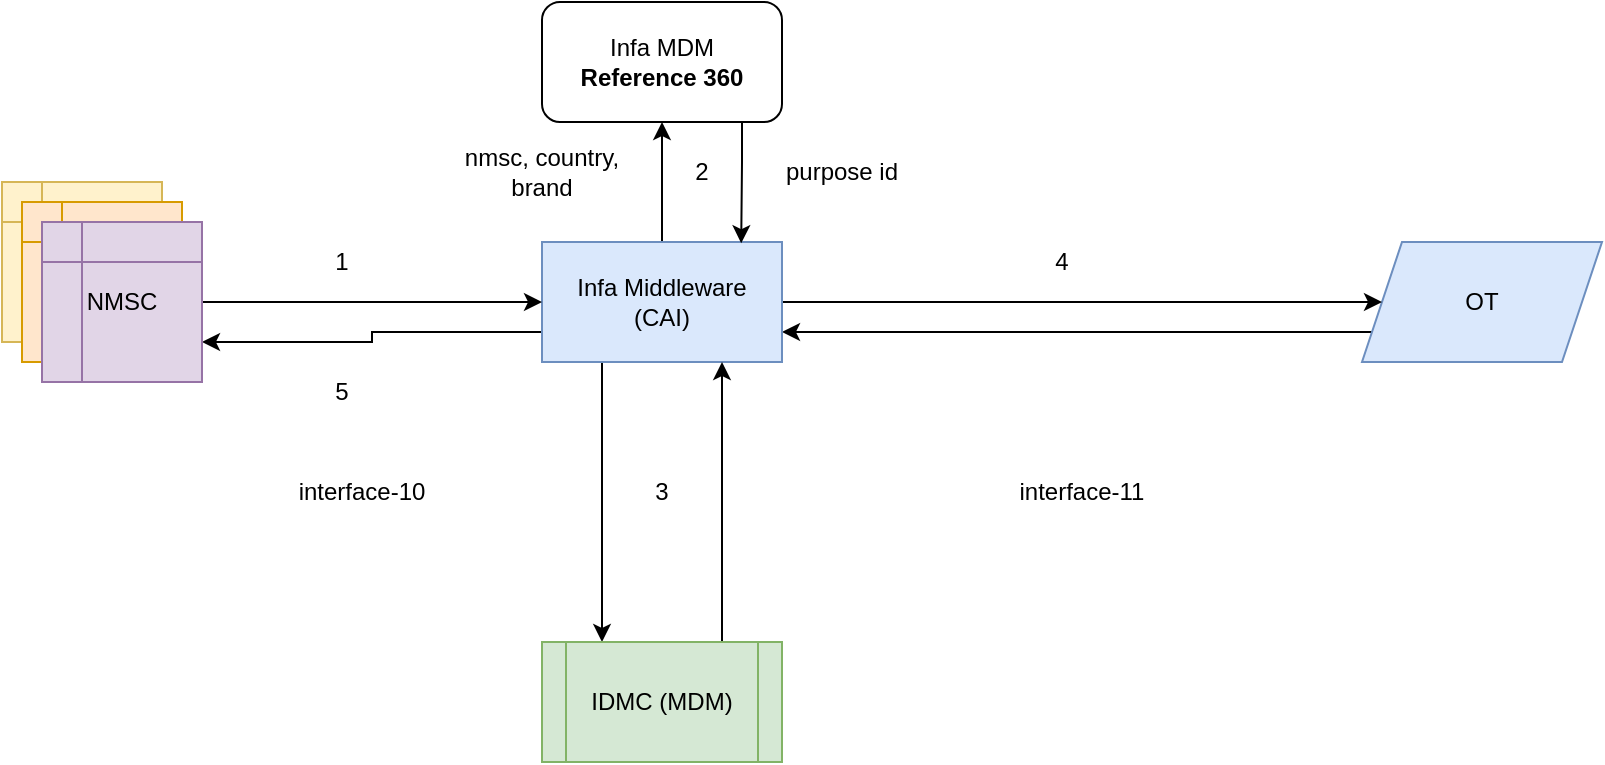 <mxfile version="26.1.1" pages="18">
  <diagram id="HEb7EunNR4BFm2dMl4f9" name="Submit">
    <mxGraphModel dx="1050" dy="653" grid="1" gridSize="10" guides="1" tooltips="1" connect="1" arrows="1" fold="1" page="1" pageScale="1" pageWidth="1100" pageHeight="850" math="0" shadow="0">
      <root>
        <mxCell id="0" />
        <mxCell id="1" parent="0" />
        <mxCell id="_uQP-I585exbbCTlmVKm-7" style="edgeStyle=orthogonalEdgeStyle;rounded=0;orthogonalLoop=1;jettySize=auto;html=1;entryX=1;entryY=0.75;entryDx=0;entryDy=0;" parent="1" source="V3xTobrp0IwDo2cgHA6C-1" target="V3xTobrp0IwDo2cgHA6C-4" edge="1">
          <mxGeometry relative="1" as="geometry">
            <Array as="points">
              <mxPoint x="660" y="175" />
              <mxPoint x="660" y="175" />
            </Array>
          </mxGeometry>
        </mxCell>
        <mxCell id="V3xTobrp0IwDo2cgHA6C-1" value="OT" style="shape=parallelogram;perimeter=parallelogramPerimeter;whiteSpace=wrap;html=1;fixedSize=1;fillColor=#dae8fc;strokeColor=#6c8ebf;" parent="1" vertex="1">
          <mxGeometry x="730" y="130" width="120" height="60" as="geometry" />
        </mxCell>
        <mxCell id="V3xTobrp0IwDo2cgHA6C-3" style="edgeStyle=orthogonalEdgeStyle;rounded=0;orthogonalLoop=1;jettySize=auto;html=1;" parent="1" source="V3xTobrp0IwDo2cgHA6C-4" target="V3xTobrp0IwDo2cgHA6C-5" edge="1">
          <mxGeometry relative="1" as="geometry" />
        </mxCell>
        <mxCell id="_uQP-I585exbbCTlmVKm-2" style="edgeStyle=orthogonalEdgeStyle;rounded=0;orthogonalLoop=1;jettySize=auto;html=1;exitX=0;exitY=0.75;exitDx=0;exitDy=0;entryX=1;entryY=0.75;entryDx=0;entryDy=0;" parent="1" source="V3xTobrp0IwDo2cgHA6C-4" target="V3xTobrp0IwDo2cgHA6C-9" edge="1">
          <mxGeometry relative="1" as="geometry" />
        </mxCell>
        <mxCell id="_uQP-I585exbbCTlmVKm-3" style="edgeStyle=orthogonalEdgeStyle;rounded=0;orthogonalLoop=1;jettySize=auto;html=1;exitX=0.25;exitY=1;exitDx=0;exitDy=0;entryX=0.25;entryY=0;entryDx=0;entryDy=0;" parent="1" source="V3xTobrp0IwDo2cgHA6C-4" target="_uQP-I585exbbCTlmVKm-1" edge="1">
          <mxGeometry relative="1" as="geometry" />
        </mxCell>
        <mxCell id="_uQP-I585exbbCTlmVKm-6" style="edgeStyle=orthogonalEdgeStyle;rounded=0;orthogonalLoop=1;jettySize=auto;html=1;" parent="1" source="V3xTobrp0IwDo2cgHA6C-4" target="V3xTobrp0IwDo2cgHA6C-1" edge="1">
          <mxGeometry relative="1" as="geometry" />
        </mxCell>
        <mxCell id="V3xTobrp0IwDo2cgHA6C-4" value="Infa Middleware&lt;div&gt;(CAI)&lt;/div&gt;" style="rounded=0;whiteSpace=wrap;html=1;fillColor=#dae8fc;strokeColor=#6c8ebf;" parent="1" vertex="1">
          <mxGeometry x="320" y="130" width="120" height="60" as="geometry" />
        </mxCell>
        <mxCell id="V3xTobrp0IwDo2cgHA6C-5" value="Infa MDM&lt;div&gt;&lt;b&gt;Reference 360&lt;/b&gt;&lt;/div&gt;" style="rounded=1;whiteSpace=wrap;html=1;" parent="1" vertex="1">
          <mxGeometry x="320" y="10" width="120" height="60" as="geometry" />
        </mxCell>
        <mxCell id="V3xTobrp0IwDo2cgHA6C-6" value="NMSC" style="shape=internalStorage;whiteSpace=wrap;html=1;backgroundOutline=1;fillColor=#fff2cc;strokeColor=#d6b656;" parent="1" vertex="1">
          <mxGeometry x="50" y="100" width="80" height="80" as="geometry" />
        </mxCell>
        <mxCell id="V3xTobrp0IwDo2cgHA6C-7" value="NMSC" style="shape=internalStorage;whiteSpace=wrap;html=1;backgroundOutline=1;fillColor=#ffe6cc;strokeColor=#d79b00;" parent="1" vertex="1">
          <mxGeometry x="60" y="110" width="80" height="80" as="geometry" />
        </mxCell>
        <mxCell id="V3xTobrp0IwDo2cgHA6C-8" style="edgeStyle=orthogonalEdgeStyle;rounded=0;orthogonalLoop=1;jettySize=auto;html=1;" parent="1" source="V3xTobrp0IwDo2cgHA6C-9" target="V3xTobrp0IwDo2cgHA6C-4" edge="1">
          <mxGeometry relative="1" as="geometry" />
        </mxCell>
        <mxCell id="V3xTobrp0IwDo2cgHA6C-9" value="NMSC" style="shape=internalStorage;whiteSpace=wrap;html=1;backgroundOutline=1;fillColor=#e1d5e7;strokeColor=#9673a6;" parent="1" vertex="1">
          <mxGeometry x="70" y="120" width="80" height="80" as="geometry" />
        </mxCell>
        <mxCell id="V3xTobrp0IwDo2cgHA6C-11" value="interface-10" style="text;html=1;align=center;verticalAlign=middle;whiteSpace=wrap;rounded=0;" parent="1" vertex="1">
          <mxGeometry x="190" y="240" width="80" height="30" as="geometry" />
        </mxCell>
        <mxCell id="V3xTobrp0IwDo2cgHA6C-12" value="nmsc, country, brand" style="text;html=1;align=center;verticalAlign=middle;whiteSpace=wrap;rounded=0;" parent="1" vertex="1">
          <mxGeometry x="280" y="80" width="80" height="30" as="geometry" />
        </mxCell>
        <mxCell id="V3xTobrp0IwDo2cgHA6C-14" style="edgeStyle=orthogonalEdgeStyle;rounded=0;orthogonalLoop=1;jettySize=auto;html=1;entryX=0.83;entryY=0.01;entryDx=0;entryDy=0;entryPerimeter=0;" parent="1" source="V3xTobrp0IwDo2cgHA6C-5" target="V3xTobrp0IwDo2cgHA6C-4" edge="1">
          <mxGeometry relative="1" as="geometry">
            <Array as="points">
              <mxPoint x="420" y="90" />
              <mxPoint x="420" y="90" />
            </Array>
          </mxGeometry>
        </mxCell>
        <mxCell id="V3xTobrp0IwDo2cgHA6C-15" value="purpose id" style="text;html=1;align=center;verticalAlign=middle;whiteSpace=wrap;rounded=0;" parent="1" vertex="1">
          <mxGeometry x="430" y="80" width="80" height="30" as="geometry" />
        </mxCell>
        <mxCell id="V3xTobrp0IwDo2cgHA6C-17" value="interface-11" style="text;html=1;align=center;verticalAlign=middle;whiteSpace=wrap;rounded=0;" parent="1" vertex="1">
          <mxGeometry x="550" y="240" width="80" height="30" as="geometry" />
        </mxCell>
        <mxCell id="V3xTobrp0IwDo2cgHA6C-18" value="1" style="text;html=1;align=center;verticalAlign=middle;whiteSpace=wrap;rounded=0;" parent="1" vertex="1">
          <mxGeometry x="190" y="125" width="60" height="30" as="geometry" />
        </mxCell>
        <mxCell id="V3xTobrp0IwDo2cgHA6C-19" value="2" style="text;html=1;align=center;verticalAlign=middle;whiteSpace=wrap;rounded=0;" parent="1" vertex="1">
          <mxGeometry x="390" y="80" width="20" height="30" as="geometry" />
        </mxCell>
        <mxCell id="V3xTobrp0IwDo2cgHA6C-20" value="4" style="text;html=1;align=center;verticalAlign=middle;whiteSpace=wrap;rounded=0;" parent="1" vertex="1">
          <mxGeometry x="570" y="125" width="20" height="30" as="geometry" />
        </mxCell>
        <mxCell id="V3xTobrp0IwDo2cgHA6C-22" value="5" style="text;html=1;align=center;verticalAlign=middle;whiteSpace=wrap;rounded=0;" parent="1" vertex="1">
          <mxGeometry x="210" y="190" width="20" height="30" as="geometry" />
        </mxCell>
        <mxCell id="_uQP-I585exbbCTlmVKm-4" style="edgeStyle=orthogonalEdgeStyle;rounded=0;orthogonalLoop=1;jettySize=auto;html=1;exitX=0.75;exitY=0;exitDx=0;exitDy=0;entryX=0.75;entryY=1;entryDx=0;entryDy=0;" parent="1" source="_uQP-I585exbbCTlmVKm-1" target="V3xTobrp0IwDo2cgHA6C-4" edge="1">
          <mxGeometry relative="1" as="geometry" />
        </mxCell>
        <mxCell id="_uQP-I585exbbCTlmVKm-1" value="IDMC (MDM)" style="shape=process;whiteSpace=wrap;html=1;backgroundOutline=1;fillColor=#d5e8d4;strokeColor=#82b366;" parent="1" vertex="1">
          <mxGeometry x="320" y="330" width="120" height="60" as="geometry" />
        </mxCell>
        <mxCell id="_uQP-I585exbbCTlmVKm-5" value="3" style="text;html=1;align=center;verticalAlign=middle;whiteSpace=wrap;rounded=0;" parent="1" vertex="1">
          <mxGeometry x="370" y="240" width="20" height="30" as="geometry" />
        </mxCell>
      </root>
    </mxGraphModel>
  </diagram>
  <diagram name="Submit 1.1" id="0FCnsvLUYOvEnFCwNyRo">
    <mxGraphModel dx="1050" dy="653" grid="1" gridSize="10" guides="1" tooltips="1" connect="1" arrows="1" fold="1" page="1" pageScale="1" pageWidth="1100" pageHeight="850" math="0" shadow="0">
      <root>
        <mxCell id="YP8mxWnkIPPHh5etRBSz-0" />
        <mxCell id="YP8mxWnkIPPHh5etRBSz-1" parent="YP8mxWnkIPPHh5etRBSz-0" />
        <mxCell id="YP8mxWnkIPPHh5etRBSz-2" style="edgeStyle=orthogonalEdgeStyle;rounded=0;orthogonalLoop=1;jettySize=auto;html=1;entryX=1;entryY=0.75;entryDx=0;entryDy=0;" edge="1" parent="YP8mxWnkIPPHh5etRBSz-1" source="YP8mxWnkIPPHh5etRBSz-3" target="YP8mxWnkIPPHh5etRBSz-8">
          <mxGeometry relative="1" as="geometry">
            <Array as="points">
              <mxPoint x="670" y="275" />
              <mxPoint x="670" y="275" />
            </Array>
          </mxGeometry>
        </mxCell>
        <mxCell id="YP8mxWnkIPPHh5etRBSz-3" value="OT" style="shape=parallelogram;perimeter=parallelogramPerimeter;whiteSpace=wrap;html=1;fixedSize=1;fillColor=#dae8fc;strokeColor=#6c8ebf;" vertex="1" parent="YP8mxWnkIPPHh5etRBSz-1">
          <mxGeometry x="740" y="230" width="120" height="60" as="geometry" />
        </mxCell>
        <mxCell id="YP8mxWnkIPPHh5etRBSz-4" style="edgeStyle=orthogonalEdgeStyle;rounded=0;orthogonalLoop=1;jettySize=auto;html=1;entryX=0.327;entryY=0.945;entryDx=0;entryDy=0;entryPerimeter=0;" edge="1" parent="YP8mxWnkIPPHh5etRBSz-1" source="YP8mxWnkIPPHh5etRBSz-8" target="_sQ1JPYw8FfjJzEQ6c2Z-1">
          <mxGeometry relative="1" as="geometry">
            <mxPoint x="390" y="170" as="targetPoint" />
          </mxGeometry>
        </mxCell>
        <mxCell id="YP8mxWnkIPPHh5etRBSz-5" style="edgeStyle=orthogonalEdgeStyle;rounded=0;orthogonalLoop=1;jettySize=auto;html=1;exitX=0;exitY=0.75;exitDx=0;exitDy=0;entryX=1;entryY=0.75;entryDx=0;entryDy=0;" edge="1" parent="YP8mxWnkIPPHh5etRBSz-1" source="YP8mxWnkIPPHh5etRBSz-8" target="YP8mxWnkIPPHh5etRBSz-13">
          <mxGeometry relative="1" as="geometry" />
        </mxCell>
        <mxCell id="YP8mxWnkIPPHh5etRBSz-6" style="edgeStyle=orthogonalEdgeStyle;rounded=0;orthogonalLoop=1;jettySize=auto;html=1;exitX=0.25;exitY=1;exitDx=0;exitDy=0;entryX=0.25;entryY=0;entryDx=0;entryDy=0;" edge="1" parent="YP8mxWnkIPPHh5etRBSz-1" source="YP8mxWnkIPPHh5etRBSz-8" target="YP8mxWnkIPPHh5etRBSz-24">
          <mxGeometry relative="1" as="geometry" />
        </mxCell>
        <mxCell id="YP8mxWnkIPPHh5etRBSz-7" style="edgeStyle=orthogonalEdgeStyle;rounded=0;orthogonalLoop=1;jettySize=auto;html=1;" edge="1" parent="YP8mxWnkIPPHh5etRBSz-1" source="YP8mxWnkIPPHh5etRBSz-8" target="YP8mxWnkIPPHh5etRBSz-3">
          <mxGeometry relative="1" as="geometry" />
        </mxCell>
        <mxCell id="YP8mxWnkIPPHh5etRBSz-8" value="Infa Middleware&lt;div&gt;(CAI)&lt;/div&gt;" style="rounded=0;whiteSpace=wrap;html=1;fillColor=#dae8fc;strokeColor=#6c8ebf;" vertex="1" parent="YP8mxWnkIPPHh5etRBSz-1">
          <mxGeometry x="330" y="230" width="120" height="60" as="geometry" />
        </mxCell>
        <mxCell id="_sQ1JPYw8FfjJzEQ6c2Z-2" style="edgeStyle=orthogonalEdgeStyle;rounded=0;orthogonalLoop=1;jettySize=auto;html=1;exitX=0.5;exitY=1;exitDx=0;exitDy=0;" edge="1" parent="YP8mxWnkIPPHh5etRBSz-1" source="YP8mxWnkIPPHh5etRBSz-9" target="_sQ1JPYw8FfjJzEQ6c2Z-1">
          <mxGeometry relative="1" as="geometry" />
        </mxCell>
        <mxCell id="YP8mxWnkIPPHh5etRBSz-9" value="DynamoDB" style="rounded=1;whiteSpace=wrap;html=1;" vertex="1" parent="YP8mxWnkIPPHh5etRBSz-1">
          <mxGeometry x="350" y="30" width="120" height="40" as="geometry" />
        </mxCell>
        <mxCell id="YP8mxWnkIPPHh5etRBSz-10" value="NMSC" style="shape=internalStorage;whiteSpace=wrap;html=1;backgroundOutline=1;fillColor=#fff2cc;strokeColor=#d6b656;" vertex="1" parent="YP8mxWnkIPPHh5etRBSz-1">
          <mxGeometry x="60" y="200" width="80" height="80" as="geometry" />
        </mxCell>
        <mxCell id="YP8mxWnkIPPHh5etRBSz-11" value="NMSC" style="shape=internalStorage;whiteSpace=wrap;html=1;backgroundOutline=1;fillColor=#ffe6cc;strokeColor=#d79b00;" vertex="1" parent="YP8mxWnkIPPHh5etRBSz-1">
          <mxGeometry x="70" y="210" width="80" height="80" as="geometry" />
        </mxCell>
        <mxCell id="YP8mxWnkIPPHh5etRBSz-12" style="edgeStyle=orthogonalEdgeStyle;rounded=0;orthogonalLoop=1;jettySize=auto;html=1;" edge="1" parent="YP8mxWnkIPPHh5etRBSz-1" source="YP8mxWnkIPPHh5etRBSz-13" target="YP8mxWnkIPPHh5etRBSz-8">
          <mxGeometry relative="1" as="geometry" />
        </mxCell>
        <mxCell id="YP8mxWnkIPPHh5etRBSz-13" value="NMSC" style="shape=internalStorage;whiteSpace=wrap;html=1;backgroundOutline=1;fillColor=#e1d5e7;strokeColor=#9673a6;" vertex="1" parent="YP8mxWnkIPPHh5etRBSz-1">
          <mxGeometry x="80" y="220" width="80" height="80" as="geometry" />
        </mxCell>
        <mxCell id="YP8mxWnkIPPHh5etRBSz-14" value="interface-10" style="text;html=1;align=center;verticalAlign=middle;whiteSpace=wrap;rounded=0;" vertex="1" parent="YP8mxWnkIPPHh5etRBSz-1">
          <mxGeometry x="200" y="340" width="80" height="30" as="geometry" />
        </mxCell>
        <mxCell id="YP8mxWnkIPPHh5etRBSz-15" value="nmsc, country, brand" style="text;html=1;align=center;verticalAlign=middle;whiteSpace=wrap;rounded=0;" vertex="1" parent="YP8mxWnkIPPHh5etRBSz-1">
          <mxGeometry x="290" y="180" width="80" height="30" as="geometry" />
        </mxCell>
        <mxCell id="YP8mxWnkIPPHh5etRBSz-16" style="edgeStyle=orthogonalEdgeStyle;rounded=0;orthogonalLoop=1;jettySize=auto;html=1;entryX=0.83;entryY=0.01;entryDx=0;entryDy=0;entryPerimeter=0;exitX=0.66;exitY=0.925;exitDx=0;exitDy=0;exitPerimeter=0;" edge="1" parent="YP8mxWnkIPPHh5etRBSz-1" source="_sQ1JPYw8FfjJzEQ6c2Z-1" target="YP8mxWnkIPPHh5etRBSz-8">
          <mxGeometry relative="1" as="geometry">
            <Array as="points" />
            <mxPoint x="430" y="170" as="sourcePoint" />
          </mxGeometry>
        </mxCell>
        <mxCell id="YP8mxWnkIPPHh5etRBSz-17" value="purpose id" style="text;html=1;align=center;verticalAlign=middle;whiteSpace=wrap;rounded=0;" vertex="1" parent="YP8mxWnkIPPHh5etRBSz-1">
          <mxGeometry x="440" y="180" width="80" height="30" as="geometry" />
        </mxCell>
        <mxCell id="YP8mxWnkIPPHh5etRBSz-18" value="interface-11" style="text;html=1;align=center;verticalAlign=middle;whiteSpace=wrap;rounded=0;" vertex="1" parent="YP8mxWnkIPPHh5etRBSz-1">
          <mxGeometry x="560" y="340" width="80" height="30" as="geometry" />
        </mxCell>
        <mxCell id="YP8mxWnkIPPHh5etRBSz-19" value="1" style="text;html=1;align=center;verticalAlign=middle;whiteSpace=wrap;rounded=0;" vertex="1" parent="YP8mxWnkIPPHh5etRBSz-1">
          <mxGeometry x="200" y="225" width="60" height="30" as="geometry" />
        </mxCell>
        <mxCell id="YP8mxWnkIPPHh5etRBSz-20" value="2" style="text;html=1;align=center;verticalAlign=middle;whiteSpace=wrap;rounded=0;" vertex="1" parent="YP8mxWnkIPPHh5etRBSz-1">
          <mxGeometry x="400" y="180" width="20" height="30" as="geometry" />
        </mxCell>
        <mxCell id="YP8mxWnkIPPHh5etRBSz-21" value="4" style="text;html=1;align=center;verticalAlign=middle;whiteSpace=wrap;rounded=0;" vertex="1" parent="YP8mxWnkIPPHh5etRBSz-1">
          <mxGeometry x="580" y="225" width="20" height="30" as="geometry" />
        </mxCell>
        <mxCell id="YP8mxWnkIPPHh5etRBSz-22" value="5" style="text;html=1;align=center;verticalAlign=middle;whiteSpace=wrap;rounded=0;" vertex="1" parent="YP8mxWnkIPPHh5etRBSz-1">
          <mxGeometry x="220" y="290" width="20" height="30" as="geometry" />
        </mxCell>
        <mxCell id="YP8mxWnkIPPHh5etRBSz-23" style="edgeStyle=orthogonalEdgeStyle;rounded=0;orthogonalLoop=1;jettySize=auto;html=1;exitX=0.75;exitY=0;exitDx=0;exitDy=0;entryX=0.75;entryY=1;entryDx=0;entryDy=0;" edge="1" parent="YP8mxWnkIPPHh5etRBSz-1" source="YP8mxWnkIPPHh5etRBSz-24" target="YP8mxWnkIPPHh5etRBSz-8">
          <mxGeometry relative="1" as="geometry" />
        </mxCell>
        <mxCell id="YP8mxWnkIPPHh5etRBSz-24" value="IDMC (MDM)" style="shape=process;whiteSpace=wrap;html=1;backgroundOutline=1;fillColor=#d5e8d4;strokeColor=#82b366;" vertex="1" parent="YP8mxWnkIPPHh5etRBSz-1">
          <mxGeometry x="330" y="430" width="120" height="60" as="geometry" />
        </mxCell>
        <mxCell id="YP8mxWnkIPPHh5etRBSz-25" value="3" style="text;html=1;align=center;verticalAlign=middle;whiteSpace=wrap;rounded=0;" vertex="1" parent="YP8mxWnkIPPHh5etRBSz-1">
          <mxGeometry x="380" y="340" width="20" height="30" as="geometry" />
        </mxCell>
        <mxCell id="_sQ1JPYw8FfjJzEQ6c2Z-1" value="Caching S3" style="rounded=0;whiteSpace=wrap;html=1;" vertex="1" parent="YP8mxWnkIPPHh5etRBSz-1">
          <mxGeometry x="350" y="100" width="120" height="40" as="geometry" />
        </mxCell>
      </root>
    </mxGraphModel>
  </diagram>
  <diagram name="merge" id="i0pG-CjemklyLi-bb5xK">
    <mxGraphModel dx="1050" dy="653" grid="1" gridSize="10" guides="1" tooltips="1" connect="1" arrows="1" fold="1" page="1" pageScale="1" pageWidth="1100" pageHeight="850" math="0" shadow="0">
      <root>
        <mxCell id="0" />
        <mxCell id="1" parent="0" />
        <mxCell id="s0mZ-STEKIC7qLcdaXOQ-3" style="edgeStyle=orthogonalEdgeStyle;rounded=0;orthogonalLoop=1;jettySize=auto;html=1;" parent="1" source="s0mZ-STEKIC7qLcdaXOQ-1" target="s0mZ-STEKIC7qLcdaXOQ-2" edge="1">
          <mxGeometry relative="1" as="geometry" />
        </mxCell>
        <mxCell id="s0mZ-STEKIC7qLcdaXOQ-1" value="Infa MDM" style="rounded=1;whiteSpace=wrap;html=1;" parent="1" vertex="1">
          <mxGeometry x="160" y="120" width="120" height="60" as="geometry" />
        </mxCell>
        <mxCell id="s0mZ-STEKIC7qLcdaXOQ-6" style="edgeStyle=orthogonalEdgeStyle;rounded=0;orthogonalLoop=1;jettySize=auto;html=1;" parent="1" source="s0mZ-STEKIC7qLcdaXOQ-2" target="s0mZ-STEKIC7qLcdaXOQ-5" edge="1">
          <mxGeometry relative="1" as="geometry" />
        </mxCell>
        <mxCell id="s0mZ-STEKIC7qLcdaXOQ-2" value="Kafka&lt;div&gt;Topic&lt;/div&gt;" style="rhombus;whiteSpace=wrap;html=1;" parent="1" vertex="1">
          <mxGeometry x="400" y="110" width="80" height="80" as="geometry" />
        </mxCell>
        <mxCell id="s0mZ-STEKIC7qLcdaXOQ-4" value="Merge" style="text;html=1;align=center;verticalAlign=middle;whiteSpace=wrap;rounded=0;" parent="1" vertex="1">
          <mxGeometry x="300" y="160" width="60" height="30" as="geometry" />
        </mxCell>
        <mxCell id="s0mZ-STEKIC7qLcdaXOQ-9" style="edgeStyle=orthogonalEdgeStyle;rounded=0;orthogonalLoop=1;jettySize=auto;html=1;" parent="1" source="s0mZ-STEKIC7qLcdaXOQ-5" target="s0mZ-STEKIC7qLcdaXOQ-8" edge="1">
          <mxGeometry relative="1" as="geometry" />
        </mxCell>
        <mxCell id="s0mZ-STEKIC7qLcdaXOQ-5" value="Infa Middleware&lt;div&gt;(CAI)&lt;/div&gt;" style="rounded=0;whiteSpace=wrap;html=1;fillColor=#dae8fc;strokeColor=#6c8ebf;" parent="1" vertex="1">
          <mxGeometry x="600" y="120" width="120" height="60" as="geometry" />
        </mxCell>
        <mxCell id="s0mZ-STEKIC7qLcdaXOQ-7" value="Listens" style="text;html=1;align=center;verticalAlign=middle;whiteSpace=wrap;rounded=0;" parent="1" vertex="1">
          <mxGeometry x="500" y="160" width="60" height="30" as="geometry" />
        </mxCell>
        <mxCell id="s0mZ-STEKIC7qLcdaXOQ-8" value="OT" style="shape=parallelogram;perimeter=parallelogramPerimeter;whiteSpace=wrap;html=1;fixedSize=1;fillColor=#dae8fc;strokeColor=#6c8ebf;" parent="1" vertex="1">
          <mxGeometry x="840" y="120" width="120" height="60" as="geometry" />
        </mxCell>
        <mxCell id="s0mZ-STEKIC7qLcdaXOQ-10" value="Calls OT API Merge" style="text;html=1;align=center;verticalAlign=middle;whiteSpace=wrap;rounded=0;" parent="1" vertex="1">
          <mxGeometry x="750" y="160" width="60" height="30" as="geometry" />
        </mxCell>
        <mxCell id="s0mZ-STEKIC7qLcdaXOQ-11" value="Native" style="text;html=1;align=center;verticalAlign=middle;whiteSpace=wrap;rounded=0;" parent="1" vertex="1">
          <mxGeometry x="410" y="200" width="60" height="30" as="geometry" />
        </mxCell>
      </root>
    </mxGraphModel>
  </diagram>
  <diagram name="merge 2.0" id="sm0e74u388cobKkFSdij">
    <mxGraphModel dx="1050" dy="653" grid="1" gridSize="10" guides="1" tooltips="1" connect="1" arrows="1" fold="1" page="1" pageScale="1" pageWidth="1100" pageHeight="850" math="0" shadow="0">
      <root>
        <mxCell id="ApEwm8n8ZKKdpJdSnSWg-0" />
        <mxCell id="ApEwm8n8ZKKdpJdSnSWg-1" parent="ApEwm8n8ZKKdpJdSnSWg-0" />
        <mxCell id="BSYcZ7Tji3a-zaKDo8WW-5" style="edgeStyle=orthogonalEdgeStyle;rounded=0;orthogonalLoop=1;jettySize=auto;html=1;" parent="ApEwm8n8ZKKdpJdSnSWg-1" source="ApEwm8n8ZKKdpJdSnSWg-5" target="ApEwm8n8ZKKdpJdSnSWg-8" edge="1">
          <mxGeometry relative="1" as="geometry" />
        </mxCell>
        <mxCell id="ApEwm8n8ZKKdpJdSnSWg-5" value="Kafka&lt;div&gt;Topic&lt;/div&gt;" style="rhombus;whiteSpace=wrap;html=1;" parent="ApEwm8n8ZKKdpJdSnSWg-1" vertex="1">
          <mxGeometry x="240" y="205" width="80" height="80" as="geometry" />
        </mxCell>
        <mxCell id="ApEwm8n8ZKKdpJdSnSWg-6" value="Merge" style="text;html=1;align=center;verticalAlign=middle;whiteSpace=wrap;rounded=0;" parent="ApEwm8n8ZKKdpJdSnSWg-1" vertex="1">
          <mxGeometry x="180" y="185" width="60" height="30" as="geometry" />
        </mxCell>
        <mxCell id="BSYcZ7Tji3a-zaKDo8WW-3" style="edgeStyle=orthogonalEdgeStyle;rounded=0;orthogonalLoop=1;jettySize=auto;html=1;" parent="ApEwm8n8ZKKdpJdSnSWg-1" source="ApEwm8n8ZKKdpJdSnSWg-8" target="ApEwm8n8ZKKdpJdSnSWg-10" edge="1">
          <mxGeometry relative="1" as="geometry" />
        </mxCell>
        <mxCell id="BSYcZ7Tji3a-zaKDo8WW-6" style="edgeStyle=orthogonalEdgeStyle;rounded=0;orthogonalLoop=1;jettySize=auto;html=1;exitX=0.25;exitY=0;exitDx=0;exitDy=0;entryX=0.25;entryY=1;entryDx=0;entryDy=0;" parent="ApEwm8n8ZKKdpJdSnSWg-1" source="ApEwm8n8ZKKdpJdSnSWg-8" target="BSYcZ7Tji3a-zaKDo8WW-0" edge="1">
          <mxGeometry relative="1" as="geometry" />
        </mxCell>
        <mxCell id="ApEwm8n8ZKKdpJdSnSWg-8" value="Infa Middleware&lt;div&gt;(CAI)&lt;/div&gt;" style="rounded=0;whiteSpace=wrap;html=1;fillColor=#dae8fc;strokeColor=#6c8ebf;" parent="ApEwm8n8ZKKdpJdSnSWg-1" vertex="1">
          <mxGeometry x="430" y="215" width="120" height="60" as="geometry" />
        </mxCell>
        <mxCell id="ApEwm8n8ZKKdpJdSnSWg-9" value="Listens" style="text;html=1;align=center;verticalAlign=middle;whiteSpace=wrap;rounded=0;" parent="ApEwm8n8ZKKdpJdSnSWg-1" vertex="1">
          <mxGeometry x="320" y="205" width="60" height="30" as="geometry" />
        </mxCell>
        <mxCell id="ApEwm8n8ZKKdpJdSnSWg-10" value="OT" style="shape=parallelogram;perimeter=parallelogramPerimeter;whiteSpace=wrap;html=1;fixedSize=1;fillColor=#dae8fc;strokeColor=#6c8ebf;" parent="ApEwm8n8ZKKdpJdSnSWg-1" vertex="1">
          <mxGeometry x="710" y="215" width="120" height="60" as="geometry" />
        </mxCell>
        <mxCell id="ApEwm8n8ZKKdpJdSnSWg-11" value="Calls OT API Merge" style="text;html=1;align=center;verticalAlign=middle;whiteSpace=wrap;rounded=0;" parent="ApEwm8n8ZKKdpJdSnSWg-1" vertex="1">
          <mxGeometry x="600" y="265" width="60" height="30" as="geometry" />
        </mxCell>
        <mxCell id="ApEwm8n8ZKKdpJdSnSWg-12" value="Native" style="text;html=1;align=center;verticalAlign=middle;whiteSpace=wrap;rounded=0;" parent="ApEwm8n8ZKKdpJdSnSWg-1" vertex="1">
          <mxGeometry x="250" y="295" width="60" height="30" as="geometry" />
        </mxCell>
        <mxCell id="BSYcZ7Tji3a-zaKDo8WW-2" style="edgeStyle=orthogonalEdgeStyle;rounded=0;orthogonalLoop=1;jettySize=auto;html=1;" parent="ApEwm8n8ZKKdpJdSnSWg-1" source="r3yemqPGBLmIpJZYqZXf-0" target="ApEwm8n8ZKKdpJdSnSWg-5" edge="1">
          <mxGeometry relative="1" as="geometry" />
        </mxCell>
        <mxCell id="r3yemqPGBLmIpJZYqZXf-0" value="Infa MDM" style="rounded=1;whiteSpace=wrap;html=1;" parent="ApEwm8n8ZKKdpJdSnSWg-1" vertex="1">
          <mxGeometry x="60" y="215" width="120" height="60" as="geometry" />
        </mxCell>
        <mxCell id="ApEwm8n8ZKKdpJdSnSWg-3" value="Update Data Post Successful Merge" style="rounded=1;whiteSpace=wrap;html=1;fillColor=#f8cecc;strokeColor=#b85450;" parent="ApEwm8n8ZKKdpJdSnSWg-1" vertex="1">
          <mxGeometry x="430" y="365" width="120" height="60" as="geometry" />
        </mxCell>
        <mxCell id="BSYcZ7Tji3a-zaKDo8WW-7" style="edgeStyle=orthogonalEdgeStyle;rounded=0;orthogonalLoop=1;jettySize=auto;html=1;exitX=0.75;exitY=1;exitDx=0;exitDy=0;entryX=0.75;entryY=0;entryDx=0;entryDy=0;" parent="ApEwm8n8ZKKdpJdSnSWg-1" source="BSYcZ7Tji3a-zaKDo8WW-0" target="ApEwm8n8ZKKdpJdSnSWg-8" edge="1">
          <mxGeometry relative="1" as="geometry" />
        </mxCell>
        <mxCell id="BSYcZ7Tji3a-zaKDo8WW-0" value="Cache Data (DB)&lt;div&gt;(retry failed message)&lt;/div&gt;" style="rounded=1;whiteSpace=wrap;html=1;fillColor=#f8cecc;strokeColor=#b85450;" parent="ApEwm8n8ZKKdpJdSnSWg-1" vertex="1">
          <mxGeometry x="430" y="105" width="120" height="60" as="geometry" />
        </mxCell>
        <mxCell id="BSYcZ7Tji3a-zaKDo8WW-8" style="edgeStyle=orthogonalEdgeStyle;rounded=0;orthogonalLoop=1;jettySize=auto;html=1;exitX=0.25;exitY=1;exitDx=0;exitDy=0;entryX=0.25;entryY=0;entryDx=0;entryDy=0;" parent="ApEwm8n8ZKKdpJdSnSWg-1" edge="1">
          <mxGeometry relative="1" as="geometry">
            <mxPoint x="489" y="275" as="sourcePoint" />
            <mxPoint x="489" y="365" as="targetPoint" />
          </mxGeometry>
        </mxCell>
        <mxCell id="BSYcZ7Tji3a-zaKDo8WW-9" value="" style="rounded=1;whiteSpace=wrap;html=1;fillColor=#f8cecc;strokeColor=#b85450;" parent="ApEwm8n8ZKKdpJdSnSWg-1" vertex="1">
          <mxGeometry x="70" y="385" width="40" height="20" as="geometry" />
        </mxCell>
        <mxCell id="BSYcZ7Tji3a-zaKDo8WW-10" value="New Requirements" style="text;html=1;align=center;verticalAlign=middle;whiteSpace=wrap;rounded=0;" parent="ApEwm8n8ZKKdpJdSnSWg-1" vertex="1">
          <mxGeometry x="120" y="380" width="130" height="30" as="geometry" />
        </mxCell>
        <mxCell id="68N1Eqq4ZiGj9EA8KpnB-0" style="edgeStyle=orthogonalEdgeStyle;rounded=0;orthogonalLoop=1;jettySize=auto;html=1;entryX=0.42;entryY=0.94;entryDx=0;entryDy=0;entryPerimeter=0;" edge="1" parent="ApEwm8n8ZKKdpJdSnSWg-1" source="ApEwm8n8ZKKdpJdSnSWg-3" target="ApEwm8n8ZKKdpJdSnSWg-10">
          <mxGeometry relative="1" as="geometry" />
        </mxCell>
      </root>
    </mxGraphModel>
  </diagram>
  <diagram id="v8qrO4e15yBIZcAxd7UR" name="R360">
    <mxGraphModel dx="1050" dy="661" grid="1" gridSize="10" guides="1" tooltips="1" connect="1" arrows="1" fold="1" page="1" pageScale="1" pageWidth="1100" pageHeight="850" math="0" shadow="0">
      <root>
        <mxCell id="0" />
        <mxCell id="1" parent="0" />
        <mxCell id="A-0HoYZoYeXblhSzgEdJ-2" style="edgeStyle=orthogonalEdgeStyle;rounded=0;orthogonalLoop=1;jettySize=auto;html=1;" parent="1" source="jez0HU-YHotlT8NvWh5e-1" target="kMDSCM74UayCBPkp1FQk-1" edge="1">
          <mxGeometry relative="1" as="geometry" />
        </mxCell>
        <mxCell id="jez0HU-YHotlT8NvWh5e-1" value="OT" style="shape=parallelogram;perimeter=parallelogramPerimeter;whiteSpace=wrap;html=1;fixedSize=1;fillColor=#dae8fc;strokeColor=#6c8ebf;" parent="1" vertex="1">
          <mxGeometry x="100" y="120" width="120" height="60" as="geometry" />
        </mxCell>
        <mxCell id="A-0HoYZoYeXblhSzgEdJ-3" style="edgeStyle=orthogonalEdgeStyle;rounded=0;orthogonalLoop=1;jettySize=auto;html=1;" parent="1" source="kMDSCM74UayCBPkp1FQk-1" target="A-0HoYZoYeXblhSzgEdJ-1" edge="1">
          <mxGeometry relative="1" as="geometry" />
        </mxCell>
        <mxCell id="kMDSCM74UayCBPkp1FQk-1" value="Infa Middleware&lt;div&gt;(CAI)&lt;/div&gt;" style="rounded=0;whiteSpace=wrap;html=1;fillColor=#dae8fc;strokeColor=#6c8ebf;" parent="1" vertex="1">
          <mxGeometry x="330" y="120" width="120" height="60" as="geometry" />
        </mxCell>
        <mxCell id="A-0HoYZoYeXblhSzgEdJ-4" style="edgeStyle=orthogonalEdgeStyle;rounded=0;orthogonalLoop=1;jettySize=auto;html=1;entryX=0.5;entryY=1;entryDx=0;entryDy=0;" parent="1" source="A-0HoYZoYeXblhSzgEdJ-1" target="kMDSCM74UayCBPkp1FQk-1" edge="1">
          <mxGeometry relative="1" as="geometry">
            <Array as="points">
              <mxPoint x="620" y="200" />
              <mxPoint x="390" y="200" />
            </Array>
          </mxGeometry>
        </mxCell>
        <mxCell id="A-0HoYZoYeXblhSzgEdJ-1" value="Infa MDM&lt;div&gt;&lt;b&gt;Reference 360&lt;/b&gt;&lt;/div&gt;" style="rounded=1;whiteSpace=wrap;html=1;" parent="1" vertex="1">
          <mxGeometry x="560" y="120" width="120" height="60" as="geometry" />
        </mxCell>
        <mxCell id="A-0HoYZoYeXblhSzgEdJ-5" value="IPU Based" style="text;html=1;align=center;verticalAlign=middle;whiteSpace=wrap;rounded=0;" parent="1" vertex="1">
          <mxGeometry x="350" y="70" width="60" height="30" as="geometry" />
        </mxCell>
        <mxCell id="A-0HoYZoYeXblhSzgEdJ-6" value="MDM Org" style="text;html=1;align=center;verticalAlign=middle;whiteSpace=wrap;rounded=0;" parent="1" vertex="1">
          <mxGeometry x="590" y="70" width="60" height="30" as="geometry" />
        </mxCell>
      </root>
    </mxGraphModel>
  </diagram>
  <diagram name="R360v2" id="53GktNKIgy0KD8IR3lH-">
    <mxGraphModel dx="1050" dy="661" grid="1" gridSize="10" guides="1" tooltips="1" connect="1" arrows="1" fold="1" page="1" pageScale="1" pageWidth="1100" pageHeight="850" math="0" shadow="0">
      <root>
        <mxCell id="GdJdh8UWWRa1X54Eu8s4-0" />
        <mxCell id="GdJdh8UWWRa1X54Eu8s4-1" parent="GdJdh8UWWRa1X54Eu8s4-0" />
        <mxCell id="GdJdh8UWWRa1X54Eu8s4-2" style="edgeStyle=orthogonalEdgeStyle;rounded=0;orthogonalLoop=1;jettySize=auto;html=1;" edge="1" parent="GdJdh8UWWRa1X54Eu8s4-1" source="GdJdh8UWWRa1X54Eu8s4-3" target="GdJdh8UWWRa1X54Eu8s4-5">
          <mxGeometry relative="1" as="geometry" />
        </mxCell>
        <mxCell id="GdJdh8UWWRa1X54Eu8s4-3" value="OT" style="shape=parallelogram;perimeter=parallelogramPerimeter;whiteSpace=wrap;html=1;fixedSize=1;fillColor=#dae8fc;strokeColor=#6c8ebf;" vertex="1" parent="GdJdh8UWWRa1X54Eu8s4-1">
          <mxGeometry x="100" y="120" width="120" height="60" as="geometry" />
        </mxCell>
        <mxCell id="GdJdh8UWWRa1X54Eu8s4-4" style="edgeStyle=orthogonalEdgeStyle;rounded=0;orthogonalLoop=1;jettySize=auto;html=1;" edge="1" parent="GdJdh8UWWRa1X54Eu8s4-1" source="GdJdh8UWWRa1X54Eu8s4-5" target="GdJdh8UWWRa1X54Eu8s4-7">
          <mxGeometry relative="1" as="geometry" />
        </mxCell>
        <mxCell id="GdJdh8UWWRa1X54Eu8s4-5" value="Infa Middleware&lt;div&gt;(CAI)&lt;/div&gt;" style="rounded=0;whiteSpace=wrap;html=1;fillColor=#dae8fc;strokeColor=#6c8ebf;" vertex="1" parent="GdJdh8UWWRa1X54Eu8s4-1">
          <mxGeometry x="330" y="120" width="120" height="60" as="geometry" />
        </mxCell>
        <mxCell id="GdJdh8UWWRa1X54Eu8s4-6" style="edgeStyle=orthogonalEdgeStyle;rounded=0;orthogonalLoop=1;jettySize=auto;html=1;entryX=0.5;entryY=1;entryDx=0;entryDy=0;" edge="1" parent="GdJdh8UWWRa1X54Eu8s4-1" source="GdJdh8UWWRa1X54Eu8s4-7" target="GdJdh8UWWRa1X54Eu8s4-5">
          <mxGeometry relative="1" as="geometry">
            <Array as="points">
              <mxPoint x="620" y="200" />
              <mxPoint x="390" y="200" />
            </Array>
          </mxGeometry>
        </mxCell>
        <mxCell id="GdJdh8UWWRa1X54Eu8s4-7" value="&lt;div&gt;&lt;b&gt;Reference 360&lt;/b&gt;&lt;/div&gt;" style="rounded=1;whiteSpace=wrap;html=1;fillColor=#dae8fc;strokeColor=#6c8ebf;" vertex="1" parent="GdJdh8UWWRa1X54Eu8s4-1">
          <mxGeometry x="560" y="120" width="120" height="60" as="geometry" />
        </mxCell>
        <mxCell id="GdJdh8UWWRa1X54Eu8s4-8" value="IPU Based" style="text;html=1;align=center;verticalAlign=middle;whiteSpace=wrap;rounded=0;" vertex="1" parent="GdJdh8UWWRa1X54Eu8s4-1">
          <mxGeometry x="350" y="70" width="60" height="30" as="geometry" />
        </mxCell>
        <mxCell id="GdJdh8UWWRa1X54Eu8s4-9" value="IPU Based" style="text;html=1;align=center;verticalAlign=middle;whiteSpace=wrap;rounded=0;" vertex="1" parent="GdJdh8UWWRa1X54Eu8s4-1">
          <mxGeometry x="590" y="70" width="60" height="30" as="geometry" />
        </mxCell>
      </root>
    </mxGraphModel>
  </diagram>
  <diagram id="M8FNb1xWRR7lHrmvA5CU" name="configuration">
    <mxGraphModel dx="1050" dy="661" grid="1" gridSize="10" guides="1" tooltips="1" connect="1" arrows="1" fold="1" page="1" pageScale="1" pageWidth="1100" pageHeight="850" math="0" shadow="0">
      <root>
        <mxCell id="0" />
        <mxCell id="1" parent="0" />
        <mxCell id="SycN44rgkIR9zPg22v_x-1" value="OT" style="shape=parallelogram;perimeter=parallelogramPerimeter;whiteSpace=wrap;html=1;fixedSize=1;fillColor=#dae8fc;strokeColor=#6c8ebf;" parent="1" vertex="1">
          <mxGeometry x="730" y="130" width="120" height="60" as="geometry" />
        </mxCell>
        <mxCell id="SycN44rgkIR9zPg22v_x-12" style="edgeStyle=orthogonalEdgeStyle;rounded=0;orthogonalLoop=1;jettySize=auto;html=1;" parent="1" source="SycN44rgkIR9zPg22v_x-2" target="SycN44rgkIR9zPg22v_x-1" edge="1">
          <mxGeometry relative="1" as="geometry" />
        </mxCell>
        <mxCell id="SycN44rgkIR9zPg22v_x-15" style="edgeStyle=orthogonalEdgeStyle;rounded=0;orthogonalLoop=1;jettySize=auto;html=1;" parent="1" source="SycN44rgkIR9zPg22v_x-2" target="SycN44rgkIR9zPg22v_x-3" edge="1">
          <mxGeometry relative="1" as="geometry" />
        </mxCell>
        <mxCell id="SycN44rgkIR9zPg22v_x-2" value="Infa Middleware&lt;div&gt;(CAI)&lt;/div&gt;" style="rounded=0;whiteSpace=wrap;html=1;fillColor=#dae8fc;strokeColor=#6c8ebf;" parent="1" vertex="1">
          <mxGeometry x="320" y="130" width="120" height="60" as="geometry" />
        </mxCell>
        <mxCell id="SycN44rgkIR9zPg22v_x-3" value="Infa Middleware&lt;br&gt;&lt;div&gt;&lt;b&gt;Reference 360&lt;/b&gt;&lt;/div&gt;" style="rounded=1;whiteSpace=wrap;html=1;fillColor=#dae8fc;strokeColor=#6c8ebf;" parent="1" vertex="1">
          <mxGeometry x="320" y="10" width="120" height="60" as="geometry" />
        </mxCell>
        <mxCell id="SycN44rgkIR9zPg22v_x-6" value="NMSC" style="shape=internalStorage;whiteSpace=wrap;html=1;backgroundOutline=1;fillColor=#fff2cc;strokeColor=#d6b656;" parent="1" vertex="1">
          <mxGeometry x="50" y="100" width="80" height="80" as="geometry" />
        </mxCell>
        <mxCell id="SycN44rgkIR9zPg22v_x-7" value="NMSC" style="shape=internalStorage;whiteSpace=wrap;html=1;backgroundOutline=1;fillColor=#ffe6cc;strokeColor=#d79b00;" parent="1" vertex="1">
          <mxGeometry x="60" y="110" width="80" height="80" as="geometry" />
        </mxCell>
        <mxCell id="SycN44rgkIR9zPg22v_x-9" style="edgeStyle=orthogonalEdgeStyle;rounded=0;orthogonalLoop=1;jettySize=auto;html=1;" parent="1" source="SycN44rgkIR9zPg22v_x-8" target="SycN44rgkIR9zPg22v_x-2" edge="1">
          <mxGeometry relative="1" as="geometry" />
        </mxCell>
        <mxCell id="SycN44rgkIR9zPg22v_x-8" value="NMSC" style="shape=internalStorage;whiteSpace=wrap;html=1;backgroundOutline=1;fillColor=#e1d5e7;strokeColor=#9673a6;" parent="1" vertex="1">
          <mxGeometry x="70" y="120" width="80" height="80" as="geometry" />
        </mxCell>
        <mxCell id="SycN44rgkIR9zPg22v_x-10" style="edgeStyle=orthogonalEdgeStyle;rounded=0;orthogonalLoop=1;jettySize=auto;html=1;entryX=0.61;entryY=1.033;entryDx=0;entryDy=0;entryPerimeter=0;" parent="1" source="SycN44rgkIR9zPg22v_x-2" target="SycN44rgkIR9zPg22v_x-8" edge="1">
          <mxGeometry relative="1" as="geometry">
            <Array as="points">
              <mxPoint x="380" y="230" />
              <mxPoint x="119" y="230" />
            </Array>
          </mxGeometry>
        </mxCell>
        <mxCell id="SycN44rgkIR9zPg22v_x-11" value="interface-10" style="text;html=1;align=center;verticalAlign=middle;whiteSpace=wrap;rounded=0;" parent="1" vertex="1">
          <mxGeometry x="190" y="240" width="80" height="30" as="geometry" />
        </mxCell>
        <mxCell id="SycN44rgkIR9zPg22v_x-13" value="nmsc, country, brand" style="text;html=1;align=center;verticalAlign=middle;whiteSpace=wrap;rounded=0;" parent="1" vertex="1">
          <mxGeometry x="280" y="80" width="80" height="30" as="geometry" />
        </mxCell>
        <mxCell id="SycN44rgkIR9zPg22v_x-14" style="edgeStyle=orthogonalEdgeStyle;rounded=0;orthogonalLoop=1;jettySize=auto;html=1;entryX=0.677;entryY=0.983;entryDx=0;entryDy=0;entryPerimeter=0;" parent="1" source="SycN44rgkIR9zPg22v_x-1" target="SycN44rgkIR9zPg22v_x-2" edge="1">
          <mxGeometry relative="1" as="geometry">
            <Array as="points">
              <mxPoint x="790" y="230" />
              <mxPoint x="401" y="230" />
            </Array>
          </mxGeometry>
        </mxCell>
        <mxCell id="SycN44rgkIR9zPg22v_x-16" style="edgeStyle=orthogonalEdgeStyle;rounded=0;orthogonalLoop=1;jettySize=auto;html=1;entryX=0.83;entryY=0.01;entryDx=0;entryDy=0;entryPerimeter=0;" parent="1" source="SycN44rgkIR9zPg22v_x-3" target="SycN44rgkIR9zPg22v_x-2" edge="1">
          <mxGeometry relative="1" as="geometry">
            <Array as="points">
              <mxPoint x="420" y="90" />
              <mxPoint x="420" y="90" />
            </Array>
          </mxGeometry>
        </mxCell>
        <mxCell id="SycN44rgkIR9zPg22v_x-17" value="purpose id" style="text;html=1;align=center;verticalAlign=middle;whiteSpace=wrap;rounded=0;" parent="1" vertex="1">
          <mxGeometry x="430" y="80" width="80" height="30" as="geometry" />
        </mxCell>
        <mxCell id="SycN44rgkIR9zPg22v_x-18" value="purpose id" style="text;html=1;align=center;verticalAlign=middle;whiteSpace=wrap;rounded=0;" parent="1" vertex="1">
          <mxGeometry x="550" y="170" width="80" height="30" as="geometry" />
        </mxCell>
        <mxCell id="SycN44rgkIR9zPg22v_x-19" value="interface-11" style="text;html=1;align=center;verticalAlign=middle;whiteSpace=wrap;rounded=0;" parent="1" vertex="1">
          <mxGeometry x="550" y="240" width="80" height="30" as="geometry" />
        </mxCell>
        <mxCell id="SycN44rgkIR9zPg22v_x-20" value="1" style="text;html=1;align=center;verticalAlign=middle;whiteSpace=wrap;rounded=0;" parent="1" vertex="1">
          <mxGeometry x="190" y="125" width="60" height="30" as="geometry" />
        </mxCell>
        <mxCell id="SycN44rgkIR9zPg22v_x-21" value="2" style="text;html=1;align=center;verticalAlign=middle;whiteSpace=wrap;rounded=0;" parent="1" vertex="1">
          <mxGeometry x="390" y="80" width="20" height="30" as="geometry" />
        </mxCell>
        <mxCell id="SycN44rgkIR9zPg22v_x-23" value="3" style="text;html=1;align=center;verticalAlign=middle;whiteSpace=wrap;rounded=0;" parent="1" vertex="1">
          <mxGeometry x="570" y="125" width="20" height="30" as="geometry" />
        </mxCell>
        <mxCell id="SycN44rgkIR9zPg22v_x-24" value="4" style="text;html=1;align=center;verticalAlign=middle;whiteSpace=wrap;rounded=0;" parent="1" vertex="1">
          <mxGeometry x="510" y="190" width="20" height="30" as="geometry" />
        </mxCell>
        <mxCell id="SycN44rgkIR9zPg22v_x-25" value="5" style="text;html=1;align=center;verticalAlign=middle;whiteSpace=wrap;rounded=0;" parent="1" vertex="1">
          <mxGeometry x="230" y="190" width="20" height="30" as="geometry" />
        </mxCell>
      </root>
    </mxGraphModel>
  </diagram>
  <diagram id="o0z9ExzZyTAUxHvvuSHm" name="Security">
    <mxGraphModel dx="1050" dy="653" grid="1" gridSize="10" guides="1" tooltips="1" connect="1" arrows="1" fold="1" page="1" pageScale="1" pageWidth="1100" pageHeight="850" math="0" shadow="0">
      <root>
        <mxCell id="0" />
        <mxCell id="1" parent="0" />
        <mxCell id="cYGtTd4Vd-06Vt_tlhlA-10" style="edgeStyle=orthogonalEdgeStyle;rounded=0;orthogonalLoop=1;jettySize=auto;html=1;entryX=0;entryY=0.5;entryDx=0;entryDy=0;" parent="1" source="cYGtTd4Vd-06Vt_tlhlA-1" target="cYGtTd4Vd-06Vt_tlhlA-6" edge="1">
          <mxGeometry relative="1" as="geometry" />
        </mxCell>
        <mxCell id="cYGtTd4Vd-06Vt_tlhlA-1" value="TSW" style="shape=umlActor;verticalLabelPosition=bottom;verticalAlign=top;html=1;outlineConnect=0;" parent="1" vertex="1">
          <mxGeometry x="140" y="190" width="30" height="60" as="geometry" />
        </mxCell>
        <mxCell id="cYGtTd4Vd-06Vt_tlhlA-11" style="edgeStyle=orthogonalEdgeStyle;rounded=0;orthogonalLoop=1;jettySize=auto;html=1;entryX=0;entryY=0.75;entryDx=0;entryDy=0;" parent="1" source="cYGtTd4Vd-06Vt_tlhlA-2" target="cYGtTd4Vd-06Vt_tlhlA-6" edge="1">
          <mxGeometry relative="1" as="geometry" />
        </mxCell>
        <mxCell id="cYGtTd4Vd-06Vt_tlhlA-2" value="TGR" style="shape=umlActor;verticalLabelPosition=bottom;verticalAlign=top;html=1;outlineConnect=0;" parent="1" vertex="1">
          <mxGeometry x="140" y="395" width="30" height="60" as="geometry" />
        </mxCell>
        <mxCell id="cYGtTd4Vd-06Vt_tlhlA-3" value="TGB" style="shape=umlActor;verticalLabelPosition=bottom;verticalAlign=top;html=1;outlineConnect=0;" parent="1" vertex="1">
          <mxGeometry x="140" y="650" width="30" height="60" as="geometry" />
        </mxCell>
        <mxCell id="cYGtTd4Vd-06Vt_tlhlA-4" value="IDMC MDM" style="shape=process;whiteSpace=wrap;html=1;backgroundOutline=1;fillColor=#d5e8d4;strokeColor=#82b366;" parent="1" vertex="1">
          <mxGeometry x="740" y="335" width="120" height="60" as="geometry" />
        </mxCell>
        <mxCell id="cYGtTd4Vd-06Vt_tlhlA-5" value="Existing Org" style="text;html=1;align=center;verticalAlign=middle;whiteSpace=wrap;rounded=0;" parent="1" vertex="1">
          <mxGeometry x="750" y="290" width="100" height="30" as="geometry" />
        </mxCell>
        <mxCell id="cYGtTd4Vd-06Vt_tlhlA-20" style="edgeStyle=orthogonalEdgeStyle;rounded=0;orthogonalLoop=1;jettySize=auto;html=1;" parent="1" source="cYGtTd4Vd-06Vt_tlhlA-6" target="cYGtTd4Vd-06Vt_tlhlA-4" edge="1">
          <mxGeometry relative="1" as="geometry" />
        </mxCell>
        <mxCell id="kM-YBmCq7rRQgMljw94Y-1" style="edgeStyle=orthogonalEdgeStyle;rounded=0;orthogonalLoop=1;jettySize=auto;html=1;entryX=0.5;entryY=1;entryDx=0;entryDy=0;" parent="1" source="cYGtTd4Vd-06Vt_tlhlA-6" target="cYGtTd4Vd-06Vt_tlhlA-22" edge="1">
          <mxGeometry relative="1" as="geometry">
            <Array as="points">
              <mxPoint x="570" y="450" />
              <mxPoint x="1000" y="450" />
            </Array>
          </mxGeometry>
        </mxCell>
        <mxCell id="cYGtTd4Vd-06Vt_tlhlA-6" value="IDMC API / Middleware" style="shape=process;whiteSpace=wrap;html=1;backgroundOutline=1;fillColor=#f8cecc;strokeColor=#b85450;" parent="1" vertex="1">
          <mxGeometry x="510" y="335" width="120" height="60" as="geometry" />
        </mxCell>
        <mxCell id="cYGtTd4Vd-06Vt_tlhlA-7" value="New Org" style="text;html=1;align=center;verticalAlign=middle;whiteSpace=wrap;rounded=0;" parent="1" vertex="1">
          <mxGeometry x="520" y="290" width="100" height="30" as="geometry" />
        </mxCell>
        <mxCell id="cYGtTd4Vd-06Vt_tlhlA-8" value="" style="endArrow=none;html=1;rounded=0;" parent="1" edge="1">
          <mxGeometry width="50" height="50" relative="1" as="geometry">
            <mxPoint x="279.5" y="550" as="sourcePoint" />
            <mxPoint x="279.5" y="190" as="targetPoint" />
          </mxGeometry>
        </mxCell>
        <mxCell id="cYGtTd4Vd-06Vt_tlhlA-9" value="443" style="text;html=1;align=center;verticalAlign=middle;whiteSpace=wrap;rounded=0;" parent="1" vertex="1">
          <mxGeometry x="250" y="550" width="60" height="30" as="geometry" />
        </mxCell>
        <mxCell id="cYGtTd4Vd-06Vt_tlhlA-12" style="edgeStyle=orthogonalEdgeStyle;rounded=0;orthogonalLoop=1;jettySize=auto;html=1;entryX=0;entryY=1;entryDx=0;entryDy=0;" parent="1" source="cYGtTd4Vd-06Vt_tlhlA-3" target="cYGtTd4Vd-06Vt_tlhlA-6" edge="1">
          <mxGeometry relative="1" as="geometry">
            <Array as="points">
              <mxPoint x="155" y="510" />
              <mxPoint x="380" y="510" />
              <mxPoint x="380" y="395" />
            </Array>
          </mxGeometry>
        </mxCell>
        <mxCell id="cYGtTd4Vd-06Vt_tlhlA-13" value="https://&amp;lt;Base_URL&amp;gt;/&amp;lt;NMSC&amp;gt;" style="text;html=1;align=center;verticalAlign=middle;whiteSpace=wrap;rounded=0;" parent="1" vertex="1">
          <mxGeometry x="360" y="205" width="190" height="30" as="geometry" />
        </mxCell>
        <mxCell id="cYGtTd4Vd-06Vt_tlhlA-14" value="e.g. https://example.com/tsw" style="text;html=1;align=center;verticalAlign=middle;whiteSpace=wrap;rounded=0;" parent="1" vertex="1">
          <mxGeometry x="350" y="250" width="210" height="30" as="geometry" />
        </mxCell>
        <mxCell id="cYGtTd4Vd-06Vt_tlhlA-15" value="&lt;b&gt;&lt;u&gt;Requirements:&lt;/u&gt;&lt;/b&gt;&lt;div&gt;&lt;span style=&quot;background-color: initial;&quot;&gt;&lt;br&gt;&lt;/span&gt;&lt;/div&gt;&lt;div&gt;&lt;ol&gt;&lt;li&gt;&lt;span style=&quot;background-color: initial;&quot;&gt;Each NMSC should be allowed to call the URL specific to them. For an example, if https://example.com/tsw is allowed for TSW NMSCs, then any other url will be forbidden.&lt;/span&gt;&lt;/li&gt;&lt;li&gt;That means, bind each URL with the Tokens from NMSCs&lt;/li&gt;&lt;li&gt;This will be carried out in API manager service in the new Org (see the Red box)&lt;/li&gt;&lt;/ol&gt;&lt;/div&gt;" style="text;html=1;align=left;verticalAlign=middle;whiteSpace=wrap;rounded=0;" parent="1" vertex="1">
          <mxGeometry x="340" y="590" width="540" height="100" as="geometry" />
        </mxCell>
        <mxCell id="cYGtTd4Vd-06Vt_tlhlA-16" value="OAUTH2.0" style="text;html=1;align=center;verticalAlign=middle;whiteSpace=wrap;rounded=0;" parent="1" vertex="1">
          <mxGeometry x="370" y="330" width="60" height="30" as="geometry" />
        </mxCell>
        <mxCell id="cYGtTd4Vd-06Vt_tlhlA-17" value="Token1" style="text;html=1;align=center;verticalAlign=middle;whiteSpace=wrap;rounded=0;" parent="1" vertex="1">
          <mxGeometry x="190" y="250" width="60" height="30" as="geometry" />
        </mxCell>
        <mxCell id="cYGtTd4Vd-06Vt_tlhlA-18" value="Token2" style="text;html=1;align=center;verticalAlign=middle;whiteSpace=wrap;rounded=0;" parent="1" vertex="1">
          <mxGeometry x="180" y="440" width="60" height="30" as="geometry" />
        </mxCell>
        <mxCell id="cYGtTd4Vd-06Vt_tlhlA-19" value="Token3" style="text;html=1;align=center;verticalAlign=middle;whiteSpace=wrap;rounded=0;" parent="1" vertex="1">
          <mxGeometry x="180" y="630" width="60" height="30" as="geometry" />
        </mxCell>
        <mxCell id="cYGtTd4Vd-06Vt_tlhlA-21" value="OAUTH2.0" style="text;html=1;align=center;verticalAlign=middle;whiteSpace=wrap;rounded=0;" parent="1" vertex="1">
          <mxGeometry x="650" y="330" width="60" height="30" as="geometry" />
        </mxCell>
        <mxCell id="cYGtTd4Vd-06Vt_tlhlA-22" value="OT" style="whiteSpace=wrap;html=1;fillColor=#d5e8d4;strokeColor=#82b366;" parent="1" vertex="1">
          <mxGeometry x="940" y="335" width="120" height="60" as="geometry" />
        </mxCell>
        <mxCell id="kM-YBmCq7rRQgMljw94Y-3" value="OAUTH2.0" style="text;html=1;align=center;verticalAlign=middle;whiteSpace=wrap;rounded=0;" parent="1" vertex="1">
          <mxGeometry x="760" y="460" width="60" height="30" as="geometry" />
        </mxCell>
      </root>
    </mxGraphModel>
  </diagram>
  <diagram id="33qsc8nvk5RG1Iv1A2La" name="Project">
    <mxGraphModel dx="1050" dy="653" grid="1" gridSize="10" guides="1" tooltips="1" connect="1" arrows="1" fold="1" page="1" pageScale="1" pageWidth="1100" pageHeight="850" math="0" shadow="0">
      <root>
        <mxCell id="0" />
        <mxCell id="1" parent="0" />
        <mxCell id="8MsqvExFg49jGTHITrXp-9" style="edgeStyle=orthogonalEdgeStyle;rounded=0;orthogonalLoop=1;jettySize=auto;html=1;" edge="1" parent="1" source="8MsqvExFg49jGTHITrXp-1" target="8MsqvExFg49jGTHITrXp-3">
          <mxGeometry relative="1" as="geometry">
            <Array as="points">
              <mxPoint x="225" y="230" />
            </Array>
          </mxGeometry>
        </mxCell>
        <mxCell id="8MsqvExFg49jGTHITrXp-10" style="edgeStyle=orthogonalEdgeStyle;rounded=0;orthogonalLoop=1;jettySize=auto;html=1;" edge="1" parent="1" source="8MsqvExFg49jGTHITrXp-1" target="8MsqvExFg49jGTHITrXp-4">
          <mxGeometry relative="1" as="geometry">
            <Array as="points">
              <mxPoint x="225" y="330" />
            </Array>
          </mxGeometry>
        </mxCell>
        <mxCell id="8MsqvExFg49jGTHITrXp-11" style="edgeStyle=orthogonalEdgeStyle;rounded=0;orthogonalLoop=1;jettySize=auto;html=1;entryX=0;entryY=0.5;entryDx=0;entryDy=0;" edge="1" parent="1" source="8MsqvExFg49jGTHITrXp-1" target="8MsqvExFg49jGTHITrXp-6">
          <mxGeometry relative="1" as="geometry" />
        </mxCell>
        <mxCell id="8MsqvExFg49jGTHITrXp-12" style="edgeStyle=orthogonalEdgeStyle;rounded=0;orthogonalLoop=1;jettySize=auto;html=1;entryX=0;entryY=0.75;entryDx=0;entryDy=0;" edge="1" parent="1" source="8MsqvExFg49jGTHITrXp-1" target="8MsqvExFg49jGTHITrXp-7">
          <mxGeometry relative="1" as="geometry" />
        </mxCell>
        <mxCell id="8MsqvExFg49jGTHITrXp-1" value="OT Integration" style="image;aspect=fixed;html=1;points=[];align=center;fontSize=12;image=img/lib/azure2/general/Folder_Blank.svg;" vertex="1" parent="1">
          <mxGeometry x="190" y="110" width="69" height="56.0" as="geometry" />
        </mxCell>
        <mxCell id="8MsqvExFg49jGTHITrXp-3" value="OT Processes" style="image;html=1;image=img/lib/clip_art/general/Empty_Folder_128x128.png" vertex="1" parent="1">
          <mxGeometry x="240" y="210" width="40" height="40" as="geometry" />
        </mxCell>
        <mxCell id="8MsqvExFg49jGTHITrXp-4" value="OT ServiceConnectors" style="image;html=1;image=img/lib/clip_art/general/Empty_Folder_128x128.png" vertex="1" parent="1">
          <mxGeometry x="240" y="310" width="40" height="40" as="geometry" />
        </mxCell>
        <mxCell id="8MsqvExFg49jGTHITrXp-6" value="OT AppConnectors" style="image;html=1;image=img/lib/clip_art/general/Empty_Folder_128x128.png" vertex="1" parent="1">
          <mxGeometry x="250" y="420" width="40" height="40" as="geometry" />
        </mxCell>
        <mxCell id="8MsqvExFg49jGTHITrXp-7" value="OT Objects" style="image;html=1;image=img/lib/clip_art/general/Empty_Folder_128x128.png" vertex="1" parent="1">
          <mxGeometry x="259" y="540" width="40" height="40" as="geometry" />
        </mxCell>
        <mxCell id="8MsqvExFg49jGTHITrXp-13" value="Project" style="text;html=1;align=center;verticalAlign=middle;whiteSpace=wrap;rounded=0;fontSize=16;" vertex="1" parent="1">
          <mxGeometry x="310" y="123" width="60" height="30" as="geometry" />
        </mxCell>
        <mxCell id="8MsqvExFg49jGTHITrXp-14" value="Folders" style="text;html=1;align=center;verticalAlign=middle;whiteSpace=wrap;rounded=0;fontSize=16;" vertex="1" parent="1">
          <mxGeometry x="400" y="375" width="60" height="30" as="geometry" />
        </mxCell>
        <mxCell id="8MsqvExFg49jGTHITrXp-15" value="" style="shape=curlyBracket;whiteSpace=wrap;html=1;rounded=1;flipH=1;labelPosition=right;verticalLabelPosition=middle;align=left;verticalAlign=middle;" vertex="1" parent="1">
          <mxGeometry x="350" y="200" width="20" height="380" as="geometry" />
        </mxCell>
      </root>
    </mxGraphModel>
  </diagram>
  <diagram id="It8vK8Tw0DlVIukY66aL" name="Retrieve Consent">
    <mxGraphModel dx="1050" dy="653" grid="1" gridSize="10" guides="1" tooltips="1" connect="1" arrows="1" fold="1" page="1" pageScale="1" pageWidth="1100" pageHeight="850" math="0" shadow="0">
      <root>
        <mxCell id="0" />
        <mxCell id="1" parent="0" />
        <mxCell id="ER4O3UdhVRB5ilewnvl5-2" style="edgeStyle=orthogonalEdgeStyle;rounded=0;orthogonalLoop=1;jettySize=auto;html=1;" edge="1" parent="1" source="XaAHq2850jM3jM-D34Vq-1" target="ER4O3UdhVRB5ilewnvl5-1">
          <mxGeometry relative="1" as="geometry" />
        </mxCell>
        <mxCell id="XaAHq2850jM3jM-D34Vq-1" value="NMSC" style="shape=internalStorage;whiteSpace=wrap;html=1;backgroundOutline=1;fillColor=#e1d5e7;strokeColor=#9673a6;" vertex="1" parent="1">
          <mxGeometry x="80" y="220" width="80" height="80" as="geometry" />
        </mxCell>
        <mxCell id="ER4O3UdhVRB5ilewnvl5-5" style="edgeStyle=orthogonalEdgeStyle;rounded=0;orthogonalLoop=1;jettySize=auto;html=1;exitX=0.25;exitY=0;exitDx=0;exitDy=0;entryX=0.25;entryY=1;entryDx=0;entryDy=0;" edge="1" parent="1" source="ER4O3UdhVRB5ilewnvl5-1" target="ER4O3UdhVRB5ilewnvl5-4">
          <mxGeometry relative="1" as="geometry" />
        </mxCell>
        <mxCell id="2LTIOKOzjAs9aRWlNFHL-2" style="edgeStyle=orthogonalEdgeStyle;rounded=0;orthogonalLoop=1;jettySize=auto;html=1;" edge="1" parent="1" source="ER4O3UdhVRB5ilewnvl5-1" target="2LTIOKOzjAs9aRWlNFHL-1">
          <mxGeometry relative="1" as="geometry" />
        </mxCell>
        <mxCell id="2LTIOKOzjAs9aRWlNFHL-5" style="edgeStyle=orthogonalEdgeStyle;rounded=0;orthogonalLoop=1;jettySize=auto;html=1;exitX=0.25;exitY=1;exitDx=0;exitDy=0;entryX=0.5;entryY=1;entryDx=0;entryDy=0;" edge="1" parent="1" source="ER4O3UdhVRB5ilewnvl5-1" target="XaAHq2850jM3jM-D34Vq-1">
          <mxGeometry relative="1" as="geometry" />
        </mxCell>
        <mxCell id="ER4O3UdhVRB5ilewnvl5-1" value="Infa Middleware&lt;div&gt;(CAI)&lt;/div&gt;" style="rounded=0;whiteSpace=wrap;html=1;fillColor=#dae8fc;strokeColor=#6c8ebf;" vertex="1" parent="1">
          <mxGeometry x="330" y="230" width="120" height="60" as="geometry" />
        </mxCell>
        <mxCell id="ER4O3UdhVRB5ilewnvl5-3" value="Get" style="text;html=1;align=center;verticalAlign=middle;whiteSpace=wrap;rounded=0;" vertex="1" parent="1">
          <mxGeometry x="210" y="268" width="60" height="30" as="geometry" />
        </mxCell>
        <mxCell id="ER4O3UdhVRB5ilewnvl5-6" style="edgeStyle=orthogonalEdgeStyle;rounded=0;orthogonalLoop=1;jettySize=auto;html=1;exitX=0.75;exitY=1;exitDx=0;exitDy=0;entryX=0.75;entryY=0;entryDx=0;entryDy=0;" edge="1" parent="1" source="ER4O3UdhVRB5ilewnvl5-4" target="ER4O3UdhVRB5ilewnvl5-1">
          <mxGeometry relative="1" as="geometry" />
        </mxCell>
        <mxCell id="ER4O3UdhVRB5ilewnvl5-4" value="Ref 360 System" style="shape=process;whiteSpace=wrap;html=1;backgroundOutline=1;" vertex="1" parent="1">
          <mxGeometry x="330" y="80" width="120" height="60" as="geometry" />
        </mxCell>
        <UserObject label="retrieve_consent_request.json" link="retrieve_consent_request.json" id="ER4O3UdhVRB5ilewnvl5-7">
          <mxCell style="text;whiteSpace=wrap;" vertex="1" parent="1">
            <mxGeometry x="460" y="210" width="190" height="40" as="geometry" />
          </mxCell>
        </UserObject>
        <mxCell id="2LTIOKOzjAs9aRWlNFHL-3" style="edgeStyle=orthogonalEdgeStyle;rounded=0;orthogonalLoop=1;jettySize=auto;html=1;entryX=0.5;entryY=1;entryDx=0;entryDy=0;" edge="1" parent="1" source="2LTIOKOzjAs9aRWlNFHL-1" target="ER4O3UdhVRB5ilewnvl5-1">
          <mxGeometry relative="1" as="geometry">
            <Array as="points">
              <mxPoint x="800" y="310" />
              <mxPoint x="390" y="310" />
            </Array>
          </mxGeometry>
        </mxCell>
        <mxCell id="2LTIOKOzjAs9aRWlNFHL-1" value="OT" style="shape=parallelogram;perimeter=parallelogramPerimeter;whiteSpace=wrap;html=1;fixedSize=1;fillColor=#dae8fc;strokeColor=#6c8ebf;" vertex="1" parent="1">
          <mxGeometry x="740" y="230" width="120" height="60" as="geometry" />
        </mxCell>
        <UserObject label="retrieve_consent_response.json" link="retrieve_consent_request.json" id="2LTIOKOzjAs9aRWlNFHL-4">
          <mxCell style="text;whiteSpace=wrap;" vertex="1" parent="1">
            <mxGeometry x="470" y="320" width="190" height="40" as="geometry" />
          </mxCell>
        </UserObject>
        <UserObject label="retrieve_consent_response.json" link="retrieve_consent_request.json" id="2LTIOKOzjAs9aRWlNFHL-6">
          <mxCell style="text;whiteSpace=wrap;" vertex="1" parent="1">
            <mxGeometry x="160" y="330" width="190" height="40" as="geometry" />
          </mxCell>
        </UserObject>
      </root>
    </mxGraphModel>
  </diagram>
  <diagram id="urgI4_PPKNA3N9oeU6fz" name="Caching Mechanism">
    <mxGraphModel dx="1050" dy="653" grid="1" gridSize="10" guides="1" tooltips="1" connect="1" arrows="1" fold="1" page="1" pageScale="1" pageWidth="1100" pageHeight="850" math="0" shadow="0">
      <root>
        <mxCell id="0" />
        <mxCell id="1" parent="0" />
        <mxCell id="BUwLtcU6y8ggA5aPsac3-11" value="" style="rounded=0;whiteSpace=wrap;html=1;fillColor=default;" vertex="1" parent="1">
          <mxGeometry x="80" y="40" width="210" height="450" as="geometry" />
        </mxCell>
        <mxCell id="BUwLtcU6y8ggA5aPsac3-9" style="edgeStyle=orthogonalEdgeStyle;rounded=0;orthogonalLoop=1;jettySize=auto;html=1;" edge="1" parent="1" source="BUwLtcU6y8ggA5aPsac3-1" target="BUwLtcU6y8ggA5aPsac3-2">
          <mxGeometry relative="1" as="geometry" />
        </mxCell>
        <mxCell id="BUwLtcU6y8ggA5aPsac3-1" value="OT Configuration" style="shape=trapezoid;perimeter=trapezoidPerimeter;whiteSpace=wrap;html=1;fixedSize=1;" vertex="1" parent="1">
          <mxGeometry x="120" y="60" width="120" height="60" as="geometry" />
        </mxCell>
        <mxCell id="BUwLtcU6y8ggA5aPsac3-8" style="edgeStyle=orthogonalEdgeStyle;rounded=0;orthogonalLoop=1;jettySize=auto;html=1;" edge="1" parent="1" source="BUwLtcU6y8ggA5aPsac3-2" target="BUwLtcU6y8ggA5aPsac3-7">
          <mxGeometry relative="1" as="geometry" />
        </mxCell>
        <mxCell id="BUwLtcU6y8ggA5aPsac3-2" value="Github Pipeline" style="shape=process;whiteSpace=wrap;html=1;backgroundOutline=1;" vertex="1" parent="1">
          <mxGeometry x="120" y="230" width="120" height="60" as="geometry" />
        </mxCell>
        <mxCell id="BUwLtcU6y8ggA5aPsac3-6" value="Configuration" style="text;html=1;align=center;verticalAlign=middle;whiteSpace=wrap;rounded=0;" vertex="1" parent="1">
          <mxGeometry x="220" y="160" width="60" height="30" as="geometry" />
        </mxCell>
        <mxCell id="BUwLtcU6y8ggA5aPsac3-7" value="Dynamo DB" style="shape=cylinder3;whiteSpace=wrap;html=1;boundedLbl=1;backgroundOutline=1;size=15;" vertex="1" parent="1">
          <mxGeometry x="150" y="385" width="60" height="80" as="geometry" />
        </mxCell>
        <mxCell id="BUwLtcU6y8ggA5aPsac3-10" value="Change will be deployed as per release&amp;nbsp;" style="text;html=1;align=center;verticalAlign=middle;whiteSpace=wrap;rounded=0;" vertex="1" parent="1">
          <mxGeometry x="100" y="510" width="180" height="30" as="geometry" />
        </mxCell>
        <mxCell id="BUwLtcU6y8ggA5aPsac3-18" style="edgeStyle=orthogonalEdgeStyle;rounded=0;orthogonalLoop=1;jettySize=auto;html=1;" edge="1" parent="1" source="BUwLtcU6y8ggA5aPsac3-12">
          <mxGeometry relative="1" as="geometry">
            <mxPoint x="460" y="150" as="targetPoint" />
          </mxGeometry>
        </mxCell>
        <mxCell id="BUwLtcU6y8ggA5aPsac3-12" value="Informatica" style="shape=process;whiteSpace=wrap;html=1;backgroundOutline=1;" vertex="1" parent="1">
          <mxGeometry x="560" y="120" width="120" height="60" as="geometry" />
        </mxCell>
        <mxCell id="BUwLtcU6y8ggA5aPsac3-14" style="edgeStyle=orthogonalEdgeStyle;rounded=0;orthogonalLoop=1;jettySize=auto;html=1;" edge="1" parent="1" source="BUwLtcU6y8ggA5aPsac3-13" target="BUwLtcU6y8ggA5aPsac3-12">
          <mxGeometry relative="1" as="geometry" />
        </mxCell>
        <mxCell id="BUwLtcU6y8ggA5aPsac3-13" value="Dynamo DB" style="shape=cylinder3;whiteSpace=wrap;html=1;boundedLbl=1;backgroundOutline=1;size=15;" vertex="1" parent="1">
          <mxGeometry x="850" y="110" width="60" height="80" as="geometry" />
        </mxCell>
        <mxCell id="BUwLtcU6y8ggA5aPsac3-16" value="Retrieve Configuration (CAI)" style="text;html=1;align=center;verticalAlign=middle;whiteSpace=wrap;rounded=0;" vertex="1" parent="1">
          <mxGeometry x="570" y="230" width="190" height="30" as="geometry" />
        </mxCell>
        <mxCell id="BUwLtcU6y8ggA5aPsac3-17" value="NMSC" style="shape=umlActor;verticalLabelPosition=bottom;verticalAlign=top;html=1;outlineConnect=0;" vertex="1" parent="1">
          <mxGeometry x="410" y="120" width="30" height="60" as="geometry" />
        </mxCell>
        <mxCell id="BUwLtcU6y8ggA5aPsac3-19" value="GITHUB" style="text;html=1;align=center;verticalAlign=middle;whiteSpace=wrap;rounded=0;" vertex="1" parent="1">
          <mxGeometry x="230" y="70" width="60" height="30" as="geometry" />
        </mxCell>
      </root>
    </mxGraphModel>
  </diagram>
  <diagram id="hAuwj3aH4O9KBrOo86Zk" name="Submit Consent">
    <mxGraphModel dx="1050" dy="653" grid="1" gridSize="10" guides="1" tooltips="1" connect="1" arrows="1" fold="1" page="1" pageScale="1" pageWidth="1100" pageHeight="850" math="0" shadow="0">
      <root>
        <mxCell id="0" />
        <mxCell id="1" parent="0" />
        <mxCell id="dRqrigq0CmYm98_DBTdE-1" value="NMSC" style="shape=internalStorage;whiteSpace=wrap;html=1;backgroundOutline=1;fillColor=#fff2cc;strokeColor=#d6b656;" parent="1" vertex="1">
          <mxGeometry x="60" y="200" width="80" height="80" as="geometry" />
        </mxCell>
        <mxCell id="dRqrigq0CmYm98_DBTdE-2" value="NMSC" style="shape=internalStorage;whiteSpace=wrap;html=1;backgroundOutline=1;fillColor=#ffe6cc;strokeColor=#d79b00;" parent="1" vertex="1">
          <mxGeometry x="70" y="210" width="80" height="80" as="geometry" />
        </mxCell>
        <mxCell id="dRqrigq0CmYm98_DBTdE-8" style="edgeStyle=orthogonalEdgeStyle;rounded=0;orthogonalLoop=1;jettySize=auto;html=1;entryX=0;entryY=0.5;entryDx=0;entryDy=0;" parent="1" source="dRqrigq0CmYm98_DBTdE-3" target="dRqrigq0CmYm98_DBTdE-4" edge="1">
          <mxGeometry relative="1" as="geometry" />
        </mxCell>
        <mxCell id="dRqrigq0CmYm98_DBTdE-3" value="NMSC" style="shape=internalStorage;whiteSpace=wrap;html=1;backgroundOutline=1;fillColor=#e1d5e7;strokeColor=#9673a6;" parent="1" vertex="1">
          <mxGeometry x="80" y="220" width="80" height="80" as="geometry" />
        </mxCell>
        <mxCell id="dRqrigq0CmYm98_DBTdE-12" style="edgeStyle=orthogonalEdgeStyle;rounded=0;orthogonalLoop=1;jettySize=auto;html=1;exitX=0;exitY=0.75;exitDx=0;exitDy=0;entryX=0.5;entryY=1;entryDx=0;entryDy=0;" parent="1" source="dRqrigq0CmYm98_DBTdE-4" target="dRqrigq0CmYm98_DBTdE-3" edge="1">
          <mxGeometry relative="1" as="geometry" />
        </mxCell>
        <mxCell id="dRqrigq0CmYm98_DBTdE-4" value="" style="rounded=1;whiteSpace=wrap;html=1;" parent="1" vertex="1">
          <mxGeometry x="380" y="170" width="490" height="210" as="geometry" />
        </mxCell>
        <mxCell id="dRqrigq0CmYm98_DBTdE-17" style="edgeStyle=orthogonalEdgeStyle;rounded=0;orthogonalLoop=1;jettySize=auto;html=1;" parent="1" source="dRqrigq0CmYm98_DBTdE-5" target="dRqrigq0CmYm98_DBTdE-6" edge="1">
          <mxGeometry relative="1" as="geometry" />
        </mxCell>
        <mxCell id="dRqrigq0CmYm98_DBTdE-5" value="Interface-1" style="rounded=0;whiteSpace=wrap;html=1;" parent="1" vertex="1">
          <mxGeometry x="410" y="210" width="120" height="60" as="geometry" />
        </mxCell>
        <mxCell id="dRqrigq0CmYm98_DBTdE-18" style="edgeStyle=orthogonalEdgeStyle;rounded=0;orthogonalLoop=1;jettySize=auto;html=1;" parent="1" source="dRqrigq0CmYm98_DBTdE-6" target="dRqrigq0CmYm98_DBTdE-7" edge="1">
          <mxGeometry relative="1" as="geometry" />
        </mxCell>
        <mxCell id="dRqrigq0CmYm98_DBTdE-20" style="edgeStyle=orthogonalEdgeStyle;rounded=0;orthogonalLoop=1;jettySize=auto;html=1;exitX=0;exitY=0.75;exitDx=0;exitDy=0;entryX=1;entryY=0.75;entryDx=0;entryDy=0;" parent="1" source="dRqrigq0CmYm98_DBTdE-6" target="dRqrigq0CmYm98_DBTdE-5" edge="1">
          <mxGeometry relative="1" as="geometry" />
        </mxCell>
        <mxCell id="dRqrigq0CmYm98_DBTdE-6" value="Interface-7" style="rounded=0;whiteSpace=wrap;html=1;" parent="1" vertex="1">
          <mxGeometry x="570" y="210" width="120" height="60" as="geometry" />
        </mxCell>
        <mxCell id="dRqrigq0CmYm98_DBTdE-19" style="edgeStyle=orthogonalEdgeStyle;rounded=0;orthogonalLoop=1;jettySize=auto;html=1;exitX=0;exitY=0.75;exitDx=0;exitDy=0;entryX=1;entryY=0.75;entryDx=0;entryDy=0;" parent="1" source="dRqrigq0CmYm98_DBTdE-7" target="dRqrigq0CmYm98_DBTdE-6" edge="1">
          <mxGeometry relative="1" as="geometry" />
        </mxCell>
        <mxCell id="dRqrigq0CmYm98_DBTdE-7" value="Interface-2" style="rounded=0;whiteSpace=wrap;html=1;" parent="1" vertex="1">
          <mxGeometry x="720" y="210" width="120" height="60" as="geometry" />
        </mxCell>
        <mxCell id="dRqrigq0CmYm98_DBTdE-9" value="&lt;span lang=&quot;EN-US&quot; style=&quot;font-size:10.0pt;font-family:&#xa;&amp;quot;Arial&amp;quot;,sans-serif;mso-fareast-font-family:&amp;quot;Times New Roman&amp;quot;;mso-ansi-language:&#xa;EN-US;mso-fareast-language:EN-US;mso-bidi-language:AR-SA&quot;&gt;Consent upload from&#xa;Local system to Integration Layer&lt;/span&gt;" style="text;whiteSpace=wrap;html=1;" parent="1" vertex="1">
          <mxGeometry x="410" y="280" width="120" height="90" as="geometry" />
        </mxCell>
        <mxCell id="dRqrigq0CmYm98_DBTdE-10" value="&lt;span lang=&quot;EN-US&quot; style=&quot;font-size:10.0pt;font-family:&#xa;&amp;quot;Arial&amp;quot;,sans-serif;mso-fareast-font-family:&amp;quot;Times New Roman&amp;quot;;mso-ansi-language:&#xa;EN-US;mso-fareast-language:EN-US;mso-bidi-language:AR-SA&quot;&gt;Get MDM id from&#xa;Informatica&lt;/span&gt;" style="text;whiteSpace=wrap;html=1;" parent="1" vertex="1">
          <mxGeometry x="575" y="290" width="110" height="60" as="geometry" />
        </mxCell>
        <mxCell id="dRqrigq0CmYm98_DBTdE-11" value="&lt;span lang=&quot;EN-US&quot; style=&quot;font-size:10.0pt;font-family:&#xa;&amp;quot;Arial&amp;quot;,sans-serif;mso-fareast-font-family:&amp;quot;Times New Roman&amp;quot;;mso-ansi-language:&#xa;EN-US;mso-fareast-language:EN-US;mso-bidi-language:AR-SA&quot;&gt;Consent upload from Integration&#xa;Layer to Onetrust&lt;/span&gt;" style="text;whiteSpace=wrap;html=1;" parent="1" vertex="1">
          <mxGeometry x="715" y="285" width="130" height="70" as="geometry" />
        </mxCell>
        <mxCell id="dRqrigq0CmYm98_DBTdE-13" value="SubmitConsentRequest" style="text;html=1;align=center;verticalAlign=middle;whiteSpace=wrap;rounded=0;" parent="1" vertex="1">
          <mxGeometry x="250" y="220" width="60" height="30" as="geometry" />
        </mxCell>
        <mxCell id="dRqrigq0CmYm98_DBTdE-14" value="SubmitConsentResponse" style="text;html=1;align=center;verticalAlign=middle;whiteSpace=wrap;rounded=0;" parent="1" vertex="1">
          <mxGeometry x="240" y="340" width="60" height="30" as="geometry" />
        </mxCell>
        <mxCell id="dRqrigq0CmYm98_DBTdE-16" value="Informatica Middleware" style="text;html=1;align=center;verticalAlign=middle;whiteSpace=wrap;rounded=0;" parent="1" vertex="1">
          <mxGeometry x="550" y="130" width="150" height="30" as="geometry" />
        </mxCell>
      </root>
    </mxGraphModel>
  </diagram>
  <diagram id="9GQOUiTzp3nVM5bC4ymX" name="consent upload">
    <mxGraphModel dx="2150" dy="1503" grid="1" gridSize="10" guides="1" tooltips="1" connect="1" arrows="1" fold="1" page="1" pageScale="1" pageWidth="1100" pageHeight="850" math="0" shadow="0">
      <root>
        <mxCell id="0" />
        <mxCell id="1" parent="0" />
        <mxCell id="ybfpmGzx0hTecmDroT_N-3" style="edgeStyle=orthogonalEdgeStyle;rounded=0;orthogonalLoop=1;jettySize=auto;html=1;" edge="1" parent="1" source="ybfpmGzx0hTecmDroT_N-1" target="ybfpmGzx0hTecmDroT_N-2">
          <mxGeometry relative="1" as="geometry" />
        </mxCell>
        <mxCell id="ybfpmGzx0hTecmDroT_N-1" value="&lt;b&gt;Get the following information form Payload&lt;/b&gt;&lt;div&gt;&lt;br&gt;&lt;/div&gt;&lt;div&gt;&lt;div&gt;&lt;b&gt;&quot;nmsc&quot;: &quot;TES&quot;,&lt;/b&gt;&lt;/div&gt;&lt;div&gt;&lt;b&gt;&quot;country&quot;: &quot;ES&quot;,&lt;/b&gt;&lt;/div&gt;&lt;div&gt;&lt;b&gt;&quot;sourceSystemName&quot;: &quot;MSD&quot;,&lt;/b&gt;&lt;/div&gt;&lt;div&gt;&quot;customerID&quot;: &quot;1234567&quot;,&lt;/div&gt;&lt;/div&gt;&lt;div&gt;&lt;b&gt;&quot;brand&quot;:&quot;TOYOTA&quot;&lt;/b&gt;&lt;/div&gt;&lt;div&gt;&lt;b&gt;&lt;br&gt;&lt;/b&gt;&lt;/div&gt;&lt;div&gt;&lt;div style=&quot;&quot;&gt;&lt;b&gt;&quot;consentPreferences&quot;: {&lt;/b&gt;&lt;/div&gt;&lt;div style=&quot;&quot;&gt;&lt;b&gt;&amp;nbsp; &amp;nbsp; &amp;nbsp; &amp;nbsp; &quot;isValidationRequired&quot;: true,&lt;/b&gt;&lt;/div&gt;&lt;div style=&quot;&quot;&gt;&lt;b&gt;&amp;nbsp; &amp;nbsp; &amp;nbsp; &amp;nbsp; &quot;email&quot;: &quot;john.doe@example.com&quot;,&lt;/b&gt;&lt;/div&gt;&lt;div style=&quot;&quot;&gt;&lt;b&gt;&amp;nbsp; &amp;nbsp; &amp;nbsp; &amp;nbsp; &quot;brandConsents&quot;: [&lt;/b&gt;&lt;/div&gt;&lt;div style=&quot;&quot;&gt;&lt;b&gt;&amp;nbsp; &amp;nbsp; &amp;nbsp; &amp;nbsp; &amp;nbsp; &amp;nbsp; {&lt;/b&gt;&lt;/div&gt;&lt;div style=&quot;&quot;&gt;&lt;b&gt;&amp;nbsp; &amp;nbsp; &amp;nbsp; &amp;nbsp; &amp;nbsp; &amp;nbsp; &amp;nbsp; &amp;nbsp; &quot;consentCode&quot;: &quot;EVENTS&quot;,&lt;/b&gt;&lt;/div&gt;&lt;div style=&quot;&quot;&gt;&lt;b&gt;&amp;nbsp; &amp;nbsp; &amp;nbsp; &amp;nbsp; &amp;nbsp; &amp;nbsp; &amp;nbsp; &amp;nbsp; &quot;consentStatus&quot;: &quot;CONFIRMED&quot;&lt;/b&gt;&lt;/div&gt;&lt;div style=&quot;&quot;&gt;&lt;b&gt;&amp;nbsp; &amp;nbsp; &amp;nbsp; &amp;nbsp; &amp;nbsp; &amp;nbsp; },&lt;/b&gt;&lt;/div&gt;&lt;div style=&quot;&quot;&gt;&lt;b&gt;&amp;nbsp; &amp;nbsp; &amp;nbsp; &amp;nbsp; &amp;nbsp; &amp;nbsp; {&lt;/b&gt;&lt;/div&gt;&lt;div style=&quot;&quot;&gt;&lt;b&gt;&amp;nbsp; &amp;nbsp; &amp;nbsp; &amp;nbsp; &amp;nbsp; &amp;nbsp; &amp;nbsp; &amp;nbsp; &quot;consentCode&quot;: &quot;OFFERS&quot;,&lt;/b&gt;&lt;/div&gt;&lt;div style=&quot;&quot;&gt;&lt;b&gt;&amp;nbsp; &amp;nbsp; &amp;nbsp; &amp;nbsp; &amp;nbsp; &amp;nbsp; &amp;nbsp; &amp;nbsp; &quot;consentStatus&quot;: &quot;WITHDRAWN&quot;&lt;/b&gt;&lt;/div&gt;&lt;div style=&quot;&quot;&gt;&lt;b&gt;&amp;nbsp; &amp;nbsp; &amp;nbsp; &amp;nbsp; &amp;nbsp; &amp;nbsp; },&lt;/b&gt;&lt;/div&gt;&lt;div style=&quot;&quot;&gt;&lt;b&gt;&amp;nbsp; &amp;nbsp; &amp;nbsp; &amp;nbsp; &amp;nbsp; &amp;nbsp; {&lt;/b&gt;&lt;/div&gt;&lt;div style=&quot;&quot;&gt;&lt;b&gt;&amp;nbsp; &amp;nbsp; &amp;nbsp; &amp;nbsp; &amp;nbsp; &amp;nbsp; &amp;nbsp; &amp;nbsp; &quot;consentCode&quot;: &quot;PROFILING&quot;,&lt;/b&gt;&lt;/div&gt;&lt;div style=&quot;&quot;&gt;&lt;b&gt;&amp;nbsp; &amp;nbsp; &amp;nbsp; &amp;nbsp; &amp;nbsp; &amp;nbsp; &amp;nbsp; &amp;nbsp; &quot;consentStatus&quot;: &quot;CONFIRMED&quot;&lt;/b&gt;&lt;/div&gt;&lt;div style=&quot;&quot;&gt;&lt;b&gt;&amp;nbsp; &amp;nbsp; &amp;nbsp; &amp;nbsp; &amp;nbsp; &amp;nbsp; },&lt;/b&gt;&lt;/div&gt;&lt;div style=&quot;&quot;&gt;&lt;b&gt;&amp;nbsp; &amp;nbsp; &amp;nbsp; &amp;nbsp; &amp;nbsp; &amp;nbsp; {&lt;/b&gt;&lt;/div&gt;&lt;div style=&quot;&quot;&gt;&lt;b&gt;&amp;nbsp; &amp;nbsp; &amp;nbsp; &amp;nbsp; &amp;nbsp; &amp;nbsp; &amp;nbsp; &amp;nbsp; &quot;consentCode&quot;: &quot;REMINDERS&quot;,&lt;/b&gt;&lt;/div&gt;&lt;div style=&quot;&quot;&gt;&lt;b&gt;&amp;nbsp; &amp;nbsp; &amp;nbsp; &amp;nbsp; &amp;nbsp; &amp;nbsp; &amp;nbsp; &amp;nbsp; &quot;consentStatus&quot;: &quot;CONFIRMED&quot;&lt;/b&gt;&lt;/div&gt;&lt;div style=&quot;&quot;&gt;&lt;b&gt;&amp;nbsp; &amp;nbsp; &amp;nbsp; &amp;nbsp; &amp;nbsp; &amp;nbsp; },&lt;/b&gt;&lt;/div&gt;&lt;div style=&quot;&quot;&gt;&lt;b&gt;&amp;nbsp; &amp;nbsp; &amp;nbsp; &amp;nbsp; &amp;nbsp; &amp;nbsp; {&lt;/b&gt;&lt;/div&gt;&lt;div style=&quot;&quot;&gt;&lt;b&gt;&amp;nbsp; &amp;nbsp; &amp;nbsp; &amp;nbsp; &amp;nbsp; &amp;nbsp; &amp;nbsp; &amp;nbsp; &quot;consentCode&quot;: &quot;SURVEYS&quot;,&lt;/b&gt;&lt;/div&gt;&lt;div style=&quot;&quot;&gt;&lt;b&gt;&amp;nbsp; &amp;nbsp; &amp;nbsp; &amp;nbsp; &amp;nbsp; &amp;nbsp; &amp;nbsp; &amp;nbsp; &quot;consentStatus&quot;: &quot;WITHDRAWN&quot;&lt;/b&gt;&lt;/div&gt;&lt;div style=&quot;&quot;&gt;&lt;b&gt;&amp;nbsp; &amp;nbsp; &amp;nbsp; &amp;nbsp; &amp;nbsp; &amp;nbsp; }&lt;/b&gt;&lt;/div&gt;&lt;div style=&quot;&quot;&gt;&lt;b&gt;&amp;nbsp; &amp;nbsp; &amp;nbsp; &amp;nbsp; ],&lt;/b&gt;&lt;/div&gt;&lt;div style=&quot;&quot;&gt;&lt;b&gt;&amp;nbsp; &amp;nbsp; &amp;nbsp; &amp;nbsp; &quot;commonConsents&quot;: [&lt;/b&gt;&lt;/div&gt;&lt;div style=&quot;&quot;&gt;&lt;b&gt;&amp;nbsp; &amp;nbsp; &amp;nbsp; &amp;nbsp; &amp;nbsp; &amp;nbsp; {&lt;/b&gt;&lt;/div&gt;&lt;div style=&quot;&quot;&gt;&lt;b&gt;&amp;nbsp; &amp;nbsp; &amp;nbsp; &amp;nbsp; &amp;nbsp; &amp;nbsp; &quot;consentCode&quot;: &quot;DATA_SHARING&quot;,&lt;/b&gt;&lt;/div&gt;&lt;div style=&quot;&quot;&gt;&lt;b&gt;&amp;nbsp; &amp;nbsp; &amp;nbsp; &amp;nbsp; &amp;nbsp; &amp;nbsp; &quot;consentStatus&quot;: &quot;CONFIRMED&quot;&lt;/b&gt;&lt;/div&gt;&lt;div style=&quot;&quot;&gt;&lt;b&gt;&amp;nbsp; &amp;nbsp; &amp;nbsp; &amp;nbsp; &amp;nbsp; &amp;nbsp; }&lt;/b&gt;&lt;/div&gt;&lt;div style=&quot;&quot;&gt;&lt;b&gt;&amp;nbsp; &amp;nbsp; &amp;nbsp; &amp;nbsp; ]&lt;/b&gt;&lt;/div&gt;&lt;div style=&quot;&quot;&gt;&lt;b&gt;&amp;nbsp; &amp;nbsp; },&lt;/b&gt;&lt;/div&gt;&lt;div style=&quot;&quot;&gt;&lt;span style=&quot;white-space: normal;&quot;&gt;&lt;b&gt;&lt;span style=&quot;white-space:pre&quot;&gt;&#x9;&lt;/span&gt;&quot;communicationPreferences&quot;: {&lt;/b&gt;&lt;/span&gt;&lt;/div&gt;&lt;div style=&quot;&quot;&gt;&lt;b&gt;&amp;nbsp; &amp;nbsp; &amp;nbsp; &amp;nbsp; &quot;communicationChannels&quot;: [&lt;/b&gt;&lt;/div&gt;&lt;div style=&quot;&quot;&gt;&lt;b&gt;&amp;nbsp; &amp;nbsp; &amp;nbsp; &amp;nbsp; &amp;nbsp; &amp;nbsp; &quot;EMAIL&quot;,&lt;/b&gt;&lt;/div&gt;&lt;div style=&quot;&quot;&gt;&lt;b&gt;&amp;nbsp; &amp;nbsp; &amp;nbsp; &amp;nbsp; &amp;nbsp; &amp;nbsp; &quot;IN-CAR&quot;,&lt;/b&gt;&lt;/div&gt;&lt;div style=&quot;&quot;&gt;&lt;b&gt;&amp;nbsp; &amp;nbsp; &amp;nbsp; &amp;nbsp; &amp;nbsp; &amp;nbsp; &quot;MAIL&quot;,&lt;/b&gt;&lt;/div&gt;&lt;div style=&quot;&quot;&gt;&lt;b&gt;&amp;nbsp; &amp;nbsp; &amp;nbsp; &amp;nbsp; &amp;nbsp; &amp;nbsp; &quot;PHONE&quot;,&lt;/b&gt;&lt;/div&gt;&lt;div style=&quot;&quot;&gt;&lt;b&gt;&amp;nbsp; &amp;nbsp; &amp;nbsp; &amp;nbsp; &amp;nbsp; &amp;nbsp; &quot;SMS&quot;&lt;/b&gt;&lt;/div&gt;&lt;div style=&quot;&quot;&gt;&lt;b&gt;&amp;nbsp; &amp;nbsp; &amp;nbsp; &amp;nbsp; ]&lt;/b&gt;&lt;/div&gt;&lt;/div&gt;" style="rounded=0;whiteSpace=wrap;html=1;align=left;" vertex="1" parent="1">
          <mxGeometry x="-350" y="-10" width="500" height="720" as="geometry" />
        </mxCell>
        <mxCell id="ybfpmGzx0hTecmDroT_N-2" value="&lt;div&gt;&quot;purposes&quot;: [&lt;/div&gt;&lt;div&gt;&amp;nbsp; &amp;nbsp; {&lt;/div&gt;&lt;div&gt;&amp;nbsp; &amp;nbsp; &amp;nbsp; &quot;Id&quot;: &quot;16a54a85-40bb-477b-9a4f-5202cdd4ea35&quot;,&lt;/div&gt;&lt;div&gt;&amp;nbsp; &amp;nbsp; },&lt;/div&gt;&lt;div&gt;&amp;nbsp; &amp;nbsp; {&lt;/div&gt;&lt;div&gt;&amp;nbsp; &amp;nbsp; &amp;nbsp; &quot;Id&quot;: &quot;42be8659-d39d-49ac-9f05-c04a562304fc&quot;,&lt;/div&gt;&lt;div&gt;&lt;span style=&quot;background-color: transparent; color: light-dark(rgb(0, 0, 0), rgb(255, 255, 255));&quot;&gt;&amp;nbsp; &amp;nbsp; },&lt;/span&gt;&lt;/div&gt;&lt;div&gt;&amp;nbsp; &amp;nbsp; {&lt;/div&gt;&lt;div&gt;&amp;nbsp; &amp;nbsp; &amp;nbsp; &quot;Id&quot;: &quot;65566503-4cc6-45e9-a90e-017a9211be0f&quot;,&lt;/div&gt;&lt;div&gt;&lt;span style=&quot;background-color: transparent; color: light-dark(rgb(0, 0, 0), rgb(255, 255, 255));&quot;&gt;&amp;nbsp; &amp;nbsp; },&lt;/span&gt;&lt;/div&gt;&lt;div&gt;&amp;nbsp; &amp;nbsp; {&lt;/div&gt;&lt;div&gt;&amp;nbsp; &amp;nbsp; &amp;nbsp; &quot;Id&quot;: &quot;1c0655b3-8233-4ecf-8b63-ea9e91be190d&quot;,&lt;/div&gt;&lt;div&gt;&lt;span style=&quot;background-color: transparent; color: light-dark(rgb(0, 0, 0), rgb(255, 255, 255));&quot;&gt;&amp;nbsp; &amp;nbsp; },&lt;/span&gt;&lt;/div&gt;&lt;div&gt;&amp;nbsp; &amp;nbsp; {&lt;/div&gt;&lt;div&gt;&amp;nbsp; &amp;nbsp; &amp;nbsp; &quot;Id&quot;: &quot;cd3b64bb-640f-4466-ab34-ddb6277e29d2&quot;,&lt;/div&gt;&lt;div&gt;&lt;span style=&quot;background-color: transparent; color: light-dark(rgb(0, 0, 0), rgb(255, 255, 255));&quot;&gt;&amp;nbsp; &amp;nbsp; },&lt;/span&gt;&lt;/div&gt;&lt;div&gt;&amp;nbsp; &amp;nbsp; {&lt;/div&gt;&lt;div&gt;&amp;nbsp; &amp;nbsp; &amp;nbsp; &quot;Id&quot;: &quot;9c1670d2-11fb-44bd-9340-8692a4f4828f&quot;,&lt;/div&gt;&lt;div&gt;&lt;span style=&quot;background-color: transparent; color: light-dark(rgb(0, 0, 0), rgb(255, 255, 255));&quot;&gt;&amp;nbsp; &amp;nbsp; },&lt;/span&gt;&lt;/div&gt;&lt;div&gt;&amp;nbsp; &amp;nbsp; {&lt;/div&gt;&lt;div&gt;&amp;nbsp; &amp;nbsp; &amp;nbsp; &quot;Id&quot;: &quot;6770bc82-fd5c-4644-be2c-6c8970ccd1d5&quot;,&lt;/div&gt;&lt;div&gt;&lt;span style=&quot;background-color: transparent; color: light-dark(rgb(0, 0, 0), rgb(255, 255, 255));&quot;&gt;&amp;nbsp; &amp;nbsp; &amp;nbsp; &quot;CustomPreferences&quot;: [&lt;/span&gt;&lt;/div&gt;&lt;div&gt;&amp;nbsp; &amp;nbsp; &amp;nbsp; &amp;nbsp; {&lt;/div&gt;&lt;div&gt;&amp;nbsp; &amp;nbsp; &amp;nbsp; &amp;nbsp; &amp;nbsp; &quot;Id&quot;: &quot;88568063-f8b0-423f-9ea3-3cee0743bb82&quot;,&lt;/div&gt;&lt;div&gt;&amp;nbsp; &amp;nbsp; &amp;nbsp; &amp;nbsp; &amp;nbsp; &quot;Options&quot;: [&lt;/div&gt;&lt;div&gt;&amp;nbsp; &amp;nbsp; &amp;nbsp; &amp;nbsp; &amp;nbsp; &amp;nbsp; &quot;0ee06ac4-52be-465b-9262-d0837c76b00f&quot;,&lt;/div&gt;&lt;div&gt;&amp;nbsp; &amp;nbsp; &amp;nbsp; &amp;nbsp; &amp;nbsp; &amp;nbsp; &quot;a9042f92-242f-4d3d-875b-b1fed06202d5&quot;,&lt;/div&gt;&lt;div&gt;&amp;nbsp; &amp;nbsp; &amp;nbsp; &amp;nbsp; &amp;nbsp; &amp;nbsp; &quot;3ce2708b-57cb-40a5-a81f-9032e05419e0&quot;,&lt;/div&gt;&lt;div&gt;&amp;nbsp; &amp;nbsp; &amp;nbsp; &amp;nbsp; &amp;nbsp; &amp;nbsp; &quot;10f85b5b-c511-4476-b051-d1bfedd8a371&quot;,&lt;/div&gt;&lt;div&gt;&amp;nbsp; &amp;nbsp; &amp;nbsp; &amp;nbsp; &amp;nbsp; &amp;nbsp; &quot;df688645-088b-4710-b494-6ee72f81a830&quot;&lt;/div&gt;&lt;div&gt;&amp;nbsp; &amp;nbsp; &amp;nbsp; &amp;nbsp; &amp;nbsp; ]&lt;/div&gt;&lt;div&gt;&amp;nbsp; &amp;nbsp; &amp;nbsp; &amp;nbsp; }&lt;/div&gt;&lt;div&gt;&amp;nbsp; &amp;nbsp; &amp;nbsp; ]&lt;/div&gt;&lt;div&gt;&amp;nbsp; &amp;nbsp; }&lt;/div&gt;&lt;div&gt;&amp;nbsp; ]&lt;/div&gt;" style="rounded=0;whiteSpace=wrap;html=1;align=left;" vertex="1" parent="1">
          <mxGeometry x="320" y="40" width="460" height="620" as="geometry" />
        </mxCell>
        <mxCell id="ybfpmGzx0hTecmDroT_N-4" value="Reference Data" style="text;html=1;align=center;verticalAlign=middle;whiteSpace=wrap;rounded=0;" vertex="1" parent="1">
          <mxGeometry x="190" y="300" width="90" height="30" as="geometry" />
        </mxCell>
        <mxCell id="ybfpmGzx0hTecmDroT_N-5" value="&lt;b&gt;&lt;u&gt;Request Payload for Create Consent:&lt;/u&gt;&lt;/b&gt;&lt;div style=&quot;&quot;&gt;&lt;b&gt;&lt;br&gt;&lt;/b&gt;&lt;/div&gt;&lt;div style=&quot;&quot;&gt;{&lt;/div&gt;&lt;div style=&quot;&quot;&gt;&lt;br&gt;&lt;/div&gt;&lt;blockquote style=&quot;margin: 0 0 0 40px; border: none; padding: 0px;&quot;&gt;&lt;div style=&quot;&quot;&gt;&lt;div&gt;&quot;identifier&quot;: &quot;MDM0123ER54981DZ&quot;,&lt;/div&gt;&lt;/div&gt;&lt;div style=&quot;&quot;&gt;&lt;div&gt;&quot;requestInformation&quot;: &quot;eyJhbGciOiJSUzUxMiJ9.eyJvdEp3dFZlcnNpbeyJhbGciOiJSUzUxMiJ9.e&quot;,&lt;/div&gt;&lt;/div&gt;&lt;div style=&quot;&quot;&gt;&lt;div&gt;&quot;interactionDate&quot;: &quot;2019-02-20T01:34:33Z&quot;,&lt;/div&gt;&lt;/div&gt;&lt;div style=&quot;&quot;&gt;&lt;div&gt;&quot;language&quot;: &quot;el&quot;,&amp;nbsp;&lt;/div&gt;&lt;/div&gt;&lt;/blockquote&gt;&lt;blockquote style=&quot;margin: 0 0 0 40px; border: none; padding: 0px;&quot;&gt;&lt;div style=&quot;&quot;&gt;&lt;div&gt;&lt;br&gt;&lt;/div&gt;&lt;div&gt;&lt;div&gt;&quot;purposes&quot;: [&lt;/div&gt;&lt;div&gt;&amp;nbsp; &amp;nbsp; {&lt;/div&gt;&lt;div&gt;&amp;nbsp; &amp;nbsp; &amp;nbsp; &quot;Id&quot;: &quot;16a54a85-40bb-477b-9a4f-5202cdd4ea35&quot;,&lt;/div&gt;&lt;div&gt;&amp;nbsp; &amp;nbsp; &amp;nbsp; &quot;TransactionType&quot;: &quot;CONFIRMED&quot;&lt;/div&gt;&lt;div&gt;&amp;nbsp; &amp;nbsp; },&lt;/div&gt;&lt;div&gt;&amp;nbsp; &amp;nbsp; {&lt;/div&gt;&lt;div&gt;&amp;nbsp; &amp;nbsp; &amp;nbsp; &quot;Id&quot;: &quot;42be8659-d39d-49ac-9f05-c04a562304fc&quot;,&lt;/div&gt;&lt;div&gt;&amp;nbsp; &amp;nbsp; &amp;nbsp; &quot;TransactionType&quot;: &quot;CONFIRMED&quot;&lt;/div&gt;&lt;div&gt;&amp;nbsp; &amp;nbsp; },&lt;/div&gt;&lt;div&gt;&amp;nbsp; &amp;nbsp; {&lt;/div&gt;&lt;div&gt;&amp;nbsp; &amp;nbsp; &amp;nbsp; &quot;Id&quot;: &quot;65566503-4cc6-45e9-a90e-017a9211be0f&quot;,&lt;/div&gt;&lt;div&gt;&amp;nbsp; &amp;nbsp; &amp;nbsp; &quot;TransactionType&quot;: &quot;CONFIRMED&quot;&lt;/div&gt;&lt;div&gt;&amp;nbsp; &amp;nbsp; },&lt;/div&gt;&lt;div&gt;&amp;nbsp; &amp;nbsp; {&lt;/div&gt;&lt;div&gt;&amp;nbsp; &amp;nbsp; &amp;nbsp; &quot;Id&quot;: &quot;1c0655b3-8233-4ecf-8b63-ea9e91be190d&quot;,&lt;/div&gt;&lt;div&gt;&amp;nbsp; &amp;nbsp; &amp;nbsp; &quot;TransactionType&quot;: &quot;CONFIRMED&quot;&lt;/div&gt;&lt;div&gt;&amp;nbsp; &amp;nbsp; },&lt;/div&gt;&lt;div&gt;&amp;nbsp; &amp;nbsp; {&lt;/div&gt;&lt;div&gt;&amp;nbsp; &amp;nbsp; &amp;nbsp; &quot;Id&quot;: &quot;cd3b64bb-640f-4466-ab34-ddb6277e29d2&quot;,&lt;/div&gt;&lt;div&gt;&amp;nbsp; &amp;nbsp; &amp;nbsp; &quot;TransactionType&quot;: &quot;CONFIRMED&quot;&lt;/div&gt;&lt;div&gt;&amp;nbsp; &amp;nbsp; },&lt;/div&gt;&lt;div&gt;&amp;nbsp; &amp;nbsp; {&lt;/div&gt;&lt;div&gt;&amp;nbsp; &amp;nbsp; &amp;nbsp; &quot;Id&quot;: &quot;9c1670d2-11fb-44bd-9340-8692a4f4828f&quot;,&lt;/div&gt;&lt;div&gt;&amp;nbsp; &amp;nbsp; &amp;nbsp; &quot;TransactionType&quot;: &quot;CONFIRMED&quot;&lt;/div&gt;&lt;div&gt;&amp;nbsp; &amp;nbsp; },&lt;/div&gt;&lt;div&gt;&amp;nbsp; &amp;nbsp; {&lt;/div&gt;&lt;div&gt;&amp;nbsp; &amp;nbsp; &amp;nbsp; &quot;Id&quot;: &quot;6770bc82-fd5c-4644-be2c-6c8970ccd1d5&quot;,&lt;/div&gt;&lt;div&gt;&amp;nbsp; &amp;nbsp; &amp;nbsp; &quot;TransactionType&quot;: &quot;CONFIRMED&quot;,&lt;/div&gt;&lt;div&gt;&amp;nbsp; &amp;nbsp; &amp;nbsp; &quot;CustomPreferences&quot;: [&lt;/div&gt;&lt;div&gt;&amp;nbsp; &amp;nbsp; &amp;nbsp; &amp;nbsp; {&lt;/div&gt;&lt;div&gt;&amp;nbsp; &amp;nbsp; &amp;nbsp; &amp;nbsp; &amp;nbsp; &quot;Id&quot;: &quot;88568063-f8b0-423f-9ea3-3cee0743bb82&quot;,&lt;/div&gt;&lt;div&gt;&amp;nbsp; &amp;nbsp; &amp;nbsp; &amp;nbsp; &amp;nbsp; &quot;Options&quot;: [&lt;/div&gt;&lt;div&gt;&amp;nbsp; &amp;nbsp; &amp;nbsp; &amp;nbsp; &amp;nbsp; &amp;nbsp; &quot;0ee06ac4-52be-465b-9262-d0837c76b00f&quot;,&lt;/div&gt;&lt;div&gt;&amp;nbsp; &amp;nbsp; &amp;nbsp; &amp;nbsp; &amp;nbsp; &amp;nbsp; &quot;a9042f92-242f-4d3d-875b-b1fed06202d5&quot;,&lt;/div&gt;&lt;div&gt;&amp;nbsp; &amp;nbsp; &amp;nbsp; &amp;nbsp; &amp;nbsp; &amp;nbsp; &quot;3ce2708b-57cb-40a5-a81f-9032e05419e0&quot;,&lt;/div&gt;&lt;div&gt;&amp;nbsp; &amp;nbsp; &amp;nbsp; &amp;nbsp; &amp;nbsp; &amp;nbsp; &quot;10f85b5b-c511-4476-b051-d1bfedd8a371&quot;,&lt;/div&gt;&lt;div&gt;&amp;nbsp; &amp;nbsp; &amp;nbsp; &amp;nbsp; &amp;nbsp; &amp;nbsp; &quot;df688645-088b-4710-b494-6ee72f81a830&quot;&lt;/div&gt;&lt;div&gt;&amp;nbsp; &amp;nbsp; &amp;nbsp; &amp;nbsp; &amp;nbsp; ]&lt;/div&gt;&lt;div&gt;&amp;nbsp; &amp;nbsp; &amp;nbsp; &amp;nbsp; }&lt;/div&gt;&lt;div&gt;&amp;nbsp; &amp;nbsp; &amp;nbsp; ]&lt;/div&gt;&lt;div&gt;&amp;nbsp; &amp;nbsp; }&lt;/div&gt;&lt;div&gt;&amp;nbsp; ]&lt;/div&gt;&lt;/div&gt;&lt;div&gt;&lt;br&gt;&lt;/div&gt;&lt;div&gt;&lt;br&gt;&lt;/div&gt;&lt;div&gt;&quot;dsDataElements&quot;: {&lt;/div&gt;&lt;/div&gt;&lt;div style=&quot;&quot;&gt;&lt;div&gt;&quot;SourceSystemName&quot;: &quot;MSD&quot;&lt;/div&gt;&lt;/div&gt;&lt;div style=&quot;&quot;&gt;&lt;div&gt;}&lt;/div&gt;&lt;/div&gt;&lt;/blockquote&gt;&lt;div style=&quot;&quot;&gt;}&lt;/div&gt;&lt;div style=&quot;&quot;&gt;&lt;br&gt;&lt;/div&gt;&lt;div style=&quot;&quot;&gt;&lt;br&gt;&lt;/div&gt;&lt;div style=&quot;&quot;&gt;&lt;br&gt;&lt;/div&gt;&lt;div style=&quot;&quot;&gt;&lt;br&gt;&lt;/div&gt;&lt;div style=&quot;&quot;&gt;&lt;br&gt;&lt;/div&gt;&lt;div style=&quot;&quot;&gt;}&lt;/div&gt;" style="rounded=0;whiteSpace=wrap;html=1;align=left;" vertex="1" parent="1">
          <mxGeometry x="940" y="-230" width="580" height="930" as="geometry" />
        </mxCell>
        <mxCell id="ybfpmGzx0hTecmDroT_N-8" style="edgeStyle=orthogonalEdgeStyle;rounded=0;orthogonalLoop=1;jettySize=auto;html=1;entryX=-0.001;entryY=0.483;entryDx=0;entryDy=0;entryPerimeter=0;" edge="1" parent="1" source="ybfpmGzx0hTecmDroT_N-2" target="ybfpmGzx0hTecmDroT_N-5">
          <mxGeometry relative="1" as="geometry" />
        </mxCell>
      </root>
    </mxGraphModel>
  </diagram>
  <diagram id="gT8ywUj_flgOiRZs64GX" name="Getting Reference data">
    <mxGraphModel dx="1843" dy="933" grid="1" gridSize="10" guides="1" tooltips="1" connect="1" arrows="1" fold="1" page="1" pageScale="1" pageWidth="1100" pageHeight="850" math="0" shadow="0">
      <root>
        <mxCell id="0" />
        <mxCell id="1" parent="0" />
        <mxCell id="ekrcLgkH4Lhpy4wLEzze-7" style="edgeStyle=orthogonalEdgeStyle;rounded=0;orthogonalLoop=1;jettySize=auto;html=1;entryX=0;entryY=0.5;entryDx=0;entryDy=0;" edge="1" parent="1" source="ekrcLgkH4Lhpy4wLEzze-1" target="ekrcLgkH4Lhpy4wLEzze-2">
          <mxGeometry relative="1" as="geometry" />
        </mxCell>
        <mxCell id="ekrcLgkH4Lhpy4wLEzze-8" style="edgeStyle=orthogonalEdgeStyle;rounded=0;orthogonalLoop=1;jettySize=auto;html=1;entryX=0;entryY=0.5;entryDx=0;entryDy=0;" edge="1" parent="1" source="ekrcLgkH4Lhpy4wLEzze-1" target="ekrcLgkH4Lhpy4wLEzze-3">
          <mxGeometry relative="1" as="geometry" />
        </mxCell>
        <mxCell id="ekrcLgkH4Lhpy4wLEzze-18" style="edgeStyle=orthogonalEdgeStyle;rounded=0;orthogonalLoop=1;jettySize=auto;html=1;entryX=0.5;entryY=1;entryDx=0;entryDy=0;shape=link;" edge="1" parent="1" source="ekrcLgkH4Lhpy4wLEzze-1" target="ekrcLgkH4Lhpy4wLEzze-17">
          <mxGeometry relative="1" as="geometry" />
        </mxCell>
        <mxCell id="ekrcLgkH4Lhpy4wLEzze-26" style="edgeStyle=orthogonalEdgeStyle;rounded=0;orthogonalLoop=1;jettySize=auto;html=1;exitX=0.25;exitY=1;exitDx=0;exitDy=0;shape=link;" edge="1" parent="1" source="ekrcLgkH4Lhpy4wLEzze-1" target="ekrcLgkH4Lhpy4wLEzze-25">
          <mxGeometry relative="1" as="geometry" />
        </mxCell>
        <mxCell id="ekrcLgkH4Lhpy4wLEzze-1" value="&lt;p style=&quot;language:en-GB;margin-top:0pt;margin-bottom:0pt;margin-left:0in;&lt;br/&gt;text-align:left;direction:ltr;unicode-bidi:embed;mso-line-break-override:none;&lt;br/&gt;word-break:normal;punctuation-wrap:hanging&quot;&gt;&lt;span&gt;&lt;font style=&quot;color: rgb(0, 153, 77);&quot;&gt;&quot;nmsc&quot;: &quot;TES&quot;,&lt;/font&gt;&lt;/span&gt;&lt;/p&gt;&lt;p style=&quot;language:en-GB;margin-top:0pt;margin-bottom:0pt;margin-left:0in;&lt;br/&gt;text-align:left;direction:ltr;unicode-bidi:embed;mso-line-break-override:none;&lt;br/&gt;word-break:normal;punctuation-wrap:hanging&quot;&gt;&lt;span&gt;&lt;font style=&quot;color: rgb(0, 153, 77);&quot;&gt;&quot;country&quot;: &quot;ES&quot;,&lt;/font&gt;&lt;/span&gt;&lt;/p&gt;&lt;p style=&quot;language:en-GB;margin-top:0pt;margin-bottom:0pt;margin-left:0in;&lt;br/&gt;text-align:left;direction:ltr;unicode-bidi:embed;mso-line-break-override:none;&lt;br/&gt;word-break:normal;punctuation-wrap:hanging&quot;&gt;&lt;span&gt;&lt;font style=&quot;color: rgb(0, 153, 77);&quot;&gt;&quot;brand&quot;: &quot;Toyota&quot;,&lt;/font&gt;&lt;/span&gt;&lt;/p&gt;" style="rounded=0;whiteSpace=wrap;html=1;align=left;fontSize=12;" vertex="1" parent="1">
          <mxGeometry x="90" y="420" width="400" height="90" as="geometry" />
        </mxCell>
        <mxCell id="ekrcLgkH4Lhpy4wLEzze-9" style="edgeStyle=orthogonalEdgeStyle;rounded=0;orthogonalLoop=1;jettySize=auto;html=1;" edge="1" parent="1" source="ekrcLgkH4Lhpy4wLEzze-2" target="ekrcLgkH4Lhpy4wLEzze-4">
          <mxGeometry relative="1" as="geometry">
            <Array as="points">
              <mxPoint x="850" y="380" />
              <mxPoint x="850" y="470" />
            </Array>
          </mxGeometry>
        </mxCell>
        <mxCell id="ekrcLgkH4Lhpy4wLEzze-2" value="PURPOSE (DynamoDB table)" style="rounded=0;whiteSpace=wrap;html=1;fontColor=#0000FF;" vertex="1" parent="1">
          <mxGeometry x="600" y="350" width="200" height="60" as="geometry" />
        </mxCell>
        <mxCell id="ekrcLgkH4Lhpy4wLEzze-10" style="edgeStyle=orthogonalEdgeStyle;rounded=0;orthogonalLoop=1;jettySize=auto;html=1;" edge="1" parent="1" source="ekrcLgkH4Lhpy4wLEzze-3" target="ekrcLgkH4Lhpy4wLEzze-4">
          <mxGeometry relative="1" as="geometry">
            <Array as="points">
              <mxPoint x="850" y="570" />
              <mxPoint x="850" y="470" />
            </Array>
          </mxGeometry>
        </mxCell>
        <mxCell id="ekrcLgkH4Lhpy4wLEzze-3" value="COMMUNICATION_CHANNEL&lt;div&gt;(DynamoDB table)&lt;/div&gt;" style="rounded=0;whiteSpace=wrap;html=1;fontColor=#0000FF;" vertex="1" parent="1">
          <mxGeometry x="600" y="540" width="200" height="60" as="geometry" />
        </mxCell>
        <mxCell id="ekrcLgkH4Lhpy4wLEzze-12" style="edgeStyle=orthogonalEdgeStyle;rounded=0;orthogonalLoop=1;jettySize=auto;html=1;" edge="1" parent="1" source="ekrcLgkH4Lhpy4wLEzze-4" target="ekrcLgkH4Lhpy4wLEzze-6">
          <mxGeometry relative="1" as="geometry" />
        </mxCell>
        <mxCell id="ekrcLgkH4Lhpy4wLEzze-4" value="&lt;p style=&quot;language:en-GB;margin-top:0pt;margin-bottom:0pt;margin-left:0in;&lt;br/&gt;text-align:left;direction:ltr;unicode-bidi:embed;mso-line-break-override:none;&lt;br/&gt;word-break:normal;punctuation-wrap:hanging&quot;&gt;&lt;span&gt;{&lt;/span&gt;&lt;/p&gt;&lt;p style=&quot;language:en-GB;margin-top:0pt;margin-bottom:0pt;margin-left:0in;&lt;br/&gt;text-align:left;direction:ltr;unicode-bidi:embed;mso-line-break-override:none;&lt;br/&gt;word-break:normal;punctuation-wrap:hanging&quot;&gt;&lt;span&gt;&lt;br&gt;&lt;/span&gt;&lt;/p&gt;&lt;p style=&quot;language:en-GB;margin-top:0pt;margin-bottom:0pt;margin-left:0in;&lt;br/&gt;text-align:left;direction:ltr;unicode-bidi:embed;mso-line-break-override:none;&lt;br/&gt;word-break:normal;punctuation-wrap:hanging&quot;&gt;&lt;span style=&quot;white-space: normal;&quot;&gt;&lt;span style=&quot;white-space:pre&quot;&gt;&#x9;&lt;/span&gt;&lt;font style=&quot;color: rgb(0, 153, 77);&quot;&gt;&quot;nmsc&quot;: &quot;TES&quot;,&lt;/font&gt;&lt;/span&gt;&lt;/p&gt;&lt;p style=&quot;language:en-GB;margin-top:0pt;margin-bottom:0pt;margin-left:0in;&lt;br/&gt;text-align:left;direction:ltr;unicode-bidi:embed;mso-line-break-override:none;&lt;br/&gt;word-break:normal;punctuation-wrap:hanging&quot;&gt;&lt;span&gt;&lt;font style=&quot;color: rgb(0, 153, 77);&quot;&gt;&amp;nbsp; &amp;nbsp; &amp;nbsp; &amp;nbsp; &quot;country&quot;: &quot;ES&quot;,&lt;/font&gt;&lt;/span&gt;&lt;/p&gt;&lt;p style=&quot;language:en-GB;margin-top:0pt;margin-bottom:0pt;margin-left:0in;&lt;br/&gt;text-align:left;direction:ltr;unicode-bidi:embed;mso-line-break-override:none;&lt;br/&gt;word-break:normal;punctuation-wrap:hanging&quot;&gt;&lt;font style=&quot;color: rgb(0, 153, 77);&quot;&gt;&lt;span style=&quot;background-color: transparent; white-space: pre;&quot;&gt;&#x9;&lt;/span&gt;&lt;span style=&quot;background-color: transparent;&quot;&gt;&quot;brand&quot;: &quot;Toyota&quot;,&lt;/span&gt;&lt;/font&gt;&lt;/p&gt;&lt;p style=&quot;language:en-GB;margin-top:0pt;margin-bottom:0pt;margin-left:0in;&lt;br/&gt;text-align:left;direction:ltr;unicode-bidi:embed;mso-line-break-override:none;&lt;br/&gt;word-break:normal;punctuation-wrap:hanging&quot;&gt;&lt;span style=&quot;white-space: normal;&quot;&gt;&lt;span style=&quot;white-space:pre&quot;&gt;&#x9;&lt;/span&gt;&quot;purpose_ids&quot; : {&lt;/span&gt;&lt;/p&gt;&lt;p style=&quot;language:en-GB;margin-top:0pt;margin-bottom:0pt;margin-left:0in;&lt;br/&gt;text-align:left;direction:ltr;unicode-bidi:embed;mso-line-break-override:none;&lt;br/&gt;word-break:normal;punctuation-wrap:hanging&quot;&gt;&lt;span style=&quot;white-space: normal;&quot;&gt;&lt;span style=&quot;white-space:pre&quot;&gt;&#x9;&#x9;&lt;/span&gt;&quot;REMINDERS&quot;: &quot;727e9a55-a31b-40e2-87bf-f0af7cdf5e61&quot;,&lt;/span&gt;&lt;/p&gt;&lt;p style=&quot;language:en-GB;margin-top:0pt;margin-bottom:0pt;margin-left:0in;&lt;br/&gt;text-align:left;direction:ltr;unicode-bidi:embed;mso-line-break-override:none;&lt;br/&gt;word-break:normal;punctuation-wrap:hanging&quot;&gt;&lt;span style=&quot;white-space: normal;&quot;&gt;&lt;span style=&quot;white-space:pre&quot;&gt;&#x9;&#x9;&lt;/span&gt;&quot;OFFERS&quot; : &quot;727e9a55-a31b-40e2-87bf-f0af7cdf5e63&quot;,&lt;/span&gt;&lt;/p&gt;&lt;p style=&quot;language:en-GB;margin-top:0pt;margin-bottom:0pt;margin-left:0in;&lt;br/&gt;text-align:left;direction:ltr;unicode-bidi:embed;mso-line-break-override:none;&lt;br/&gt;word-break:normal;punctuation-wrap:hanging&quot;&gt;&lt;span style=&quot;white-space: normal;&quot;&gt;&lt;span style=&quot;white-space:pre&quot;&gt;&#x9;&#x9;&lt;/span&gt;&quot;SURVEYS&quot;: &quot;727e9a55-a31b-40e2-87bf-f0af7cdf5e64&quot;,&lt;/span&gt;&lt;/p&gt;&lt;p style=&quot;language:en-GB;margin-top:0pt;margin-bottom:0pt;margin-left:0in;&lt;br/&gt;text-align:left;direction:ltr;unicode-bidi:embed;mso-line-break-override:none;&lt;br/&gt;word-break:normal;punctuation-wrap:hanging&quot;&gt;&lt;span style=&quot;white-space: normal;&quot;&gt;&lt;span style=&quot;white-space:pre&quot;&gt;&#x9;&#x9;&lt;/span&gt;&quot;EVENTS&quot;: &quot;727e9a55-a31b-40e2-87bf-f0af7cdf5e65&quot;,&lt;/span&gt;&lt;/p&gt;&lt;p style=&quot;language:en-GB;margin-top:0pt;margin-bottom:0pt;margin-left:0in;&lt;br/&gt;text-align:left;direction:ltr;unicode-bidi:embed;mso-line-break-override:none;&lt;br/&gt;word-break:normal;punctuation-wrap:hanging&quot;&gt;&lt;span style=&quot;white-space: normal;&quot;&gt;&lt;span style=&quot;white-space:pre&quot;&gt;&#x9;&#x9;&lt;/span&gt;&quot;PROFILING&quot;: &quot;727e9a55-a31b-40e2-87bf-f0af7cdf5e66&quot;,&lt;/span&gt;&lt;/p&gt;&lt;p style=&quot;language:en-GB;margin-top:0pt;margin-bottom:0pt;margin-left:0in;&lt;br/&gt;text-align:left;direction:ltr;unicode-bidi:embed;mso-line-break-override:none;&lt;br/&gt;word-break:normal;punctuation-wrap:hanging&quot;&gt;&lt;span style=&quot;white-space: normal;&quot;&gt;&lt;span style=&quot;white-space:pre&quot;&gt;&#x9;&#x9;&lt;/span&gt;&quot;DATA_SHARING&quot;: &quot;827e9a55-a31b-40e2-87bf-f0af7cdf5e61&quot;&lt;/span&gt;&lt;/p&gt;&lt;p style=&quot;language:en-GB;margin-top:0pt;margin-bottom:0pt;margin-left:0in;&lt;br/&gt;text-align:left;direction:ltr;unicode-bidi:embed;mso-line-break-override:none;&lt;br/&gt;word-break:normal;punctuation-wrap:hanging&quot;&gt;&lt;span style=&quot;white-space: normal;&quot;&gt;&lt;span style=&quot;white-space:pre&quot;&gt;&#x9;&lt;/span&gt;},&lt;/span&gt;&lt;/p&gt;&lt;p style=&quot;language:en-GB;margin-top:0pt;margin-bottom:0pt;margin-left:0in;&lt;br/&gt;text-align:left;direction:ltr;unicode-bidi:embed;mso-line-break-override:none;&lt;br/&gt;word-break:normal;punctuation-wrap:hanging&quot;&gt;&lt;span style=&quot;white-space: normal;&quot;&gt;&lt;span style=&quot;white-space:pre&quot;&gt;&#x9;&lt;/span&gt;&quot;communication_preference_id&quot;: &quot;4777684f-9510-4b42-88e1-1a66e5adf679&quot;,&lt;/span&gt;&lt;/p&gt;&lt;p style=&quot;language:en-GB;margin-top:0pt;margin-bottom:0pt;margin-left:0in;&lt;br/&gt;text-align:left;direction:ltr;unicode-bidi:embed;mso-line-break-override:none;&lt;br/&gt;word-break:normal;punctuation-wrap:hanging&quot;&gt;&lt;span style=&quot;white-space: normal;&quot;&gt;&lt;span style=&quot;white-space:pre&quot;&gt;&#x9;&lt;/span&gt;&quot;custom_preference_id&quot;: &quot;0c7241e5-50e7-472c-b8cd-119894502f00&quot;,&lt;/span&gt;&lt;/p&gt;&lt;p style=&quot;language:en-GB;margin-top:0pt;margin-bottom:0pt;margin-left:0in;&lt;br/&gt;text-align:left;direction:ltr;unicode-bidi:embed;mso-line-break-override:none;&lt;br/&gt;word-break:normal;punctuation-wrap:hanging&quot;&gt;&lt;span style=&quot;white-space: normal;&quot;&gt;&lt;span style=&quot;white-space:pre&quot;&gt;&#x9;&lt;/span&gt;&quot;custom_preference_options&quot;: {&lt;/span&gt;&lt;/p&gt;&lt;p style=&quot;language:en-GB;margin-top:0pt;margin-bottom:0pt;margin-left:0in;&lt;br/&gt;text-align:left;direction:ltr;unicode-bidi:embed;mso-line-break-override:none;&lt;br/&gt;word-break:normal;punctuation-wrap:hanging&quot;&gt;&lt;span style=&quot;white-space: normal;&quot;&gt;&lt;span style=&quot;white-space:pre&quot;&gt;&#x9;&#x9;&lt;/span&gt;&quot;EMAIL&quot;: &quot;e8a6a625-47bf-423a-9031-fa54d2d5e44b&quot;,&lt;/span&gt;&lt;/p&gt;&lt;p style=&quot;language:en-GB;margin-top:0pt;margin-bottom:0pt;margin-left:0in;&lt;br/&gt;text-align:left;direction:ltr;unicode-bidi:embed;mso-line-break-override:none;&lt;br/&gt;word-break:normal;punctuation-wrap:hanging&quot;&gt;&lt;span style=&quot;white-space: normal;&quot;&gt;&lt;span style=&quot;white-space:pre&quot;&gt;&#x9;&#x9;&lt;/span&gt;&quot;SMS&quot;: &quot;8fed9507-2cc6-4a87-ae33-151d8f316310&quot;,&lt;/span&gt;&lt;/p&gt;&lt;p style=&quot;language:en-GB;margin-top:0pt;margin-bottom:0pt;margin-left:0in;&lt;br/&gt;text-align:left;direction:ltr;unicode-bidi:embed;mso-line-break-override:none;&lt;br/&gt;word-break:normal;punctuation-wrap:hanging&quot;&gt;&lt;span style=&quot;white-space: normal;&quot;&gt;&lt;span style=&quot;white-space:pre&quot;&gt;&#x9;&#x9;&lt;/span&gt;&quot;PHONE&quot;: &quot;af6c23af-5161-484b-a8f7-1d77c1c1f19a&quot;,&lt;/span&gt;&lt;/p&gt;&lt;p style=&quot;language:en-GB;margin-top:0pt;margin-bottom:0pt;margin-left:0in;&lt;br/&gt;text-align:left;direction:ltr;unicode-bidi:embed;mso-line-break-override:none;&lt;br/&gt;word-break:normal;punctuation-wrap:hanging&quot;&gt;&lt;span style=&quot;white-space: normal;&quot;&gt;&lt;span style=&quot;white-space:pre&quot;&gt;&#x9;&#x9;&lt;/span&gt;&quot;MAIL&quot;: &quot;c59e7fb9-d5a4-49e2-a0f8-301faa083b02&quot;&lt;span style=&quot;white-space:pre&quot;&gt;&#x9;&lt;/span&gt;&lt;/span&gt;&lt;/p&gt;&lt;p style=&quot;language:en-GB;margin-top:0pt;margin-bottom:0pt;margin-left:0in;&lt;br/&gt;text-align:left;direction:ltr;unicode-bidi:embed;mso-line-break-override:none;&lt;br/&gt;word-break:normal;punctuation-wrap:hanging&quot;&gt;&lt;span style=&quot;white-space: normal;&quot;&gt;&lt;span style=&quot;white-space:pre&quot;&gt;&#x9;&lt;/span&gt;}&lt;/span&gt;&lt;/p&gt;&lt;p style=&quot;language:en-GB;margin-top:0pt;margin-bottom:0pt;margin-left:0in;&lt;br/&gt;text-align:left;direction:ltr;unicode-bidi:embed;mso-line-break-override:none;&lt;br/&gt;word-break:normal;punctuation-wrap:hanging&quot;&gt;&lt;span style=&quot;white-space: normal;&quot;&gt;&#x9;&lt;/span&gt;&lt;/p&gt;&lt;p style=&quot;language:en-GB;margin-top:0pt;margin-bottom:0pt;margin-left:0in;&lt;br/&gt;text-align:left;direction:ltr;unicode-bidi:embed;mso-line-break-override:none;&lt;br/&gt;word-break:normal;punctuation-wrap:hanging&quot;&gt;&lt;span&gt;}&lt;/span&gt;&lt;/p&gt;" style="rounded=0;whiteSpace=wrap;html=1;align=left;fontSize=13;fontColor=#0000FF;" vertex="1" parent="1">
          <mxGeometry x="900" y="270" width="510" height="370" as="geometry" />
        </mxCell>
        <mxCell id="ekrcLgkH4Lhpy4wLEzze-14" style="edgeStyle=orthogonalEdgeStyle;rounded=0;orthogonalLoop=1;jettySize=auto;html=1;entryX=0;entryY=0.5;entryDx=0;entryDy=0;" edge="1" parent="1" source="ekrcLgkH4Lhpy4wLEzze-5">
          <mxGeometry relative="1" as="geometry">
            <mxPoint x="1315" y="980" as="sourcePoint" />
            <mxPoint x="1615" y="615" as="targetPoint" />
            <Array as="points">
              <mxPoint x="1515" y="980" />
              <mxPoint x="1515" y="615" />
            </Array>
          </mxGeometry>
        </mxCell>
        <mxCell id="ekrcLgkH4Lhpy4wLEzze-5" value="&lt;p style=&quot;language:en-GB;margin-top:0pt;margin-bottom:0pt;margin-left:0in;&lt;br/&gt;text-align:left;direction:ltr;unicode-bidi:embed;mso-line-break-override:none;&lt;br/&gt;word-break:normal;punctuation-wrap:hanging&quot;&gt;&lt;font color=&quot;#00994d&quot;&gt;&quot;consentPreferences&quot;: {&lt;/font&gt;&lt;/p&gt;&lt;p style=&quot;language:en-GB;margin-top:0pt;margin-bottom:0pt;margin-left:0in;&lt;br/&gt;text-align:left;direction:ltr;unicode-bidi:embed;mso-line-break-override:none;&lt;br/&gt;word-break:normal;punctuation-wrap:hanging&quot;&gt;&lt;font color=&quot;#00994d&quot;&gt;&amp;nbsp; &amp;nbsp; &amp;nbsp; &amp;nbsp; &quot;isValidationRequired&quot;: true,&lt;/font&gt;&lt;/p&gt;&lt;p style=&quot;language:en-GB;margin-top:0pt;margin-bottom:0pt;margin-left:0in;&lt;br/&gt;text-align:left;direction:ltr;unicode-bidi:embed;mso-line-break-override:none;&lt;br/&gt;word-break:normal;punctuation-wrap:hanging&quot;&gt;&lt;font color=&quot;#00994d&quot;&gt;&amp;nbsp; &amp;nbsp; &amp;nbsp; &amp;nbsp; &quot;email&quot;: &quot;john.doe@example.com&quot;,&lt;/font&gt;&lt;/p&gt;&lt;p style=&quot;language:en-GB;margin-top:0pt;margin-bottom:0pt;margin-left:0in;&lt;br/&gt;text-align:left;direction:ltr;unicode-bidi:embed;mso-line-break-override:none;&lt;br/&gt;word-break:normal;punctuation-wrap:hanging&quot;&gt;&lt;font color=&quot;#00994d&quot;&gt;&amp;nbsp; &amp;nbsp; &amp;nbsp; &amp;nbsp; &quot;brandConsents&quot;: [&lt;/font&gt;&lt;/p&gt;&lt;p style=&quot;language:en-GB;margin-top:0pt;margin-bottom:0pt;margin-left:0in;&lt;br/&gt;text-align:left;direction:ltr;unicode-bidi:embed;mso-line-break-override:none;&lt;br/&gt;word-break:normal;punctuation-wrap:hanging&quot;&gt;&lt;font color=&quot;#00994d&quot;&gt;&amp;nbsp; &amp;nbsp; &amp;nbsp; &amp;nbsp; &amp;nbsp; &amp;nbsp; {&lt;/font&gt;&lt;/p&gt;&lt;p style=&quot;language:en-GB;margin-top:0pt;margin-bottom:0pt;margin-left:0in;&lt;br/&gt;text-align:left;direction:ltr;unicode-bidi:embed;mso-line-break-override:none;&lt;br/&gt;word-break:normal;punctuation-wrap:hanging&quot;&gt;&lt;font color=&quot;#00994d&quot;&gt;&amp;nbsp; &amp;nbsp; &amp;nbsp; &amp;nbsp; &amp;nbsp; &amp;nbsp; &amp;nbsp; &amp;nbsp; &quot;consentCode&quot;: &quot;EVENTS&quot;,&lt;/font&gt;&lt;/p&gt;&lt;p style=&quot;language:en-GB;margin-top:0pt;margin-bottom:0pt;margin-left:0in;&lt;br/&gt;text-align:left;direction:ltr;unicode-bidi:embed;mso-line-break-override:none;&lt;br/&gt;word-break:normal;punctuation-wrap:hanging&quot;&gt;&lt;font color=&quot;#00994d&quot;&gt;&amp;nbsp; &amp;nbsp; &amp;nbsp; &amp;nbsp; &amp;nbsp; &amp;nbsp; &amp;nbsp; &amp;nbsp; &quot;consentStatus&quot;: &quot;CONFIRMED&quot;&lt;/font&gt;&lt;/p&gt;&lt;p style=&quot;language:en-GB;margin-top:0pt;margin-bottom:0pt;margin-left:0in;&lt;br/&gt;text-align:left;direction:ltr;unicode-bidi:embed;mso-line-break-override:none;&lt;br/&gt;word-break:normal;punctuation-wrap:hanging&quot;&gt;&lt;font color=&quot;#00994d&quot;&gt;&amp;nbsp; &amp;nbsp; &amp;nbsp; &amp;nbsp; &amp;nbsp; &amp;nbsp; },&lt;/font&gt;&lt;/p&gt;&lt;p style=&quot;language:en-GB;margin-top:0pt;margin-bottom:0pt;margin-left:0in;&lt;br/&gt;text-align:left;direction:ltr;unicode-bidi:embed;mso-line-break-override:none;&lt;br/&gt;word-break:normal;punctuation-wrap:hanging&quot;&gt;&lt;font color=&quot;#00994d&quot;&gt;&amp;nbsp; &amp;nbsp; &amp;nbsp; &amp;nbsp; &amp;nbsp; &amp;nbsp; {&lt;/font&gt;&lt;/p&gt;&lt;p style=&quot;language:en-GB;margin-top:0pt;margin-bottom:0pt;margin-left:0in;&lt;br/&gt;text-align:left;direction:ltr;unicode-bidi:embed;mso-line-break-override:none;&lt;br/&gt;word-break:normal;punctuation-wrap:hanging&quot;&gt;&lt;font color=&quot;#00994d&quot;&gt;&amp;nbsp; &amp;nbsp; &amp;nbsp; &amp;nbsp; &amp;nbsp; &amp;nbsp; &amp;nbsp; &amp;nbsp; &quot;consentCode&quot;: &quot;OFFERS&quot;,&lt;/font&gt;&lt;/p&gt;&lt;p style=&quot;language:en-GB;margin-top:0pt;margin-bottom:0pt;margin-left:0in;&lt;br/&gt;text-align:left;direction:ltr;unicode-bidi:embed;mso-line-break-override:none;&lt;br/&gt;word-break:normal;punctuation-wrap:hanging&quot;&gt;&lt;font color=&quot;#00994d&quot;&gt;&amp;nbsp; &amp;nbsp; &amp;nbsp; &amp;nbsp; &amp;nbsp; &amp;nbsp; &amp;nbsp; &amp;nbsp; &quot;consentStatus&quot;: &quot;WITHDRAWN&quot;&lt;/font&gt;&lt;/p&gt;&lt;p style=&quot;language:en-GB;margin-top:0pt;margin-bottom:0pt;margin-left:0in;&lt;br/&gt;text-align:left;direction:ltr;unicode-bidi:embed;mso-line-break-override:none;&lt;br/&gt;word-break:normal;punctuation-wrap:hanging&quot;&gt;&lt;font color=&quot;#00994d&quot;&gt;&amp;nbsp; &amp;nbsp; &amp;nbsp; &amp;nbsp; &amp;nbsp; &amp;nbsp; },&lt;/font&gt;&lt;/p&gt;&lt;p style=&quot;language:en-GB;margin-top:0pt;margin-bottom:0pt;margin-left:0in;&lt;br/&gt;text-align:left;direction:ltr;unicode-bidi:embed;mso-line-break-override:none;&lt;br/&gt;word-break:normal;punctuation-wrap:hanging&quot;&gt;&lt;font color=&quot;#00994d&quot;&gt;&amp;nbsp; &amp;nbsp; &amp;nbsp; &amp;nbsp; &amp;nbsp; &amp;nbsp; {&lt;/font&gt;&lt;/p&gt;&lt;p style=&quot;language:en-GB;margin-top:0pt;margin-bottom:0pt;margin-left:0in;&lt;br/&gt;text-align:left;direction:ltr;unicode-bidi:embed;mso-line-break-override:none;&lt;br/&gt;word-break:normal;punctuation-wrap:hanging&quot;&gt;&lt;font color=&quot;#00994d&quot;&gt;&amp;nbsp; &amp;nbsp; &amp;nbsp; &amp;nbsp; &amp;nbsp; &amp;nbsp; &amp;nbsp; &amp;nbsp; &quot;consentCode&quot;: &quot;PROFILING&quot;,&lt;/font&gt;&lt;/p&gt;&lt;p style=&quot;language:en-GB;margin-top:0pt;margin-bottom:0pt;margin-left:0in;&lt;br/&gt;text-align:left;direction:ltr;unicode-bidi:embed;mso-line-break-override:none;&lt;br/&gt;word-break:normal;punctuation-wrap:hanging&quot;&gt;&lt;font color=&quot;#00994d&quot;&gt;&amp;nbsp; &amp;nbsp; &amp;nbsp; &amp;nbsp; &amp;nbsp; &amp;nbsp; &amp;nbsp; &amp;nbsp; &quot;consentStatus&quot;: &quot;CONFIRMED&quot;&lt;/font&gt;&lt;/p&gt;&lt;p style=&quot;language:en-GB;margin-top:0pt;margin-bottom:0pt;margin-left:0in;&lt;br/&gt;text-align:left;direction:ltr;unicode-bidi:embed;mso-line-break-override:none;&lt;br/&gt;word-break:normal;punctuation-wrap:hanging&quot;&gt;&lt;font color=&quot;#00994d&quot;&gt;&amp;nbsp; &amp;nbsp; &amp;nbsp; &amp;nbsp; &amp;nbsp; &amp;nbsp; },&lt;/font&gt;&lt;/p&gt;&lt;p style=&quot;language:en-GB;margin-top:0pt;margin-bottom:0pt;margin-left:0in;&lt;br/&gt;text-align:left;direction:ltr;unicode-bidi:embed;mso-line-break-override:none;&lt;br/&gt;word-break:normal;punctuation-wrap:hanging&quot;&gt;&lt;font color=&quot;#00994d&quot;&gt;&amp;nbsp; &amp;nbsp; &amp;nbsp; &amp;nbsp; &amp;nbsp; &amp;nbsp; {&lt;/font&gt;&lt;/p&gt;&lt;p style=&quot;language:en-GB;margin-top:0pt;margin-bottom:0pt;margin-left:0in;&lt;br/&gt;text-align:left;direction:ltr;unicode-bidi:embed;mso-line-break-override:none;&lt;br/&gt;word-break:normal;punctuation-wrap:hanging&quot;&gt;&lt;font color=&quot;#00994d&quot;&gt;&amp;nbsp; &amp;nbsp; &amp;nbsp; &amp;nbsp; &amp;nbsp; &amp;nbsp; &amp;nbsp; &amp;nbsp; &quot;consentCode&quot;: &quot;REMINDERS&quot;,&lt;/font&gt;&lt;/p&gt;&lt;p style=&quot;language:en-GB;margin-top:0pt;margin-bottom:0pt;margin-left:0in;&lt;br/&gt;text-align:left;direction:ltr;unicode-bidi:embed;mso-line-break-override:none;&lt;br/&gt;word-break:normal;punctuation-wrap:hanging&quot;&gt;&lt;font color=&quot;#00994d&quot;&gt;&amp;nbsp; &amp;nbsp; &amp;nbsp; &amp;nbsp; &amp;nbsp; &amp;nbsp; &amp;nbsp; &amp;nbsp; &quot;consentStatus&quot;: &quot;CONFIRMED&quot;&lt;/font&gt;&lt;/p&gt;&lt;p style=&quot;language:en-GB;margin-top:0pt;margin-bottom:0pt;margin-left:0in;&lt;br/&gt;text-align:left;direction:ltr;unicode-bidi:embed;mso-line-break-override:none;&lt;br/&gt;word-break:normal;punctuation-wrap:hanging&quot;&gt;&lt;font color=&quot;#00994d&quot;&gt;&amp;nbsp; &amp;nbsp; &amp;nbsp; &amp;nbsp; &amp;nbsp; &amp;nbsp; },&lt;/font&gt;&lt;/p&gt;&lt;p style=&quot;language:en-GB;margin-top:0pt;margin-bottom:0pt;margin-left:0in;&lt;br/&gt;text-align:left;direction:ltr;unicode-bidi:embed;mso-line-break-override:none;&lt;br/&gt;word-break:normal;punctuation-wrap:hanging&quot;&gt;&lt;font color=&quot;#00994d&quot;&gt;&amp;nbsp; &amp;nbsp; &amp;nbsp; &amp;nbsp; &amp;nbsp; &amp;nbsp; {&lt;/font&gt;&lt;/p&gt;&lt;p style=&quot;language:en-GB;margin-top:0pt;margin-bottom:0pt;margin-left:0in;&lt;br/&gt;text-align:left;direction:ltr;unicode-bidi:embed;mso-line-break-override:none;&lt;br/&gt;word-break:normal;punctuation-wrap:hanging&quot;&gt;&lt;font color=&quot;#00994d&quot;&gt;&amp;nbsp; &amp;nbsp; &amp;nbsp; &amp;nbsp; &amp;nbsp; &amp;nbsp; &amp;nbsp; &amp;nbsp; &quot;consentCode&quot;: &quot;SURVEYS&quot;,&lt;/font&gt;&lt;/p&gt;&lt;p style=&quot;language:en-GB;margin-top:0pt;margin-bottom:0pt;margin-left:0in;&lt;br/&gt;text-align:left;direction:ltr;unicode-bidi:embed;mso-line-break-override:none;&lt;br/&gt;word-break:normal;punctuation-wrap:hanging&quot;&gt;&lt;font color=&quot;#00994d&quot;&gt;&amp;nbsp; &amp;nbsp; &amp;nbsp; &amp;nbsp; &amp;nbsp; &amp;nbsp; &amp;nbsp; &amp;nbsp; &quot;consentStatus&quot;: &quot;WITHDRAWN&quot;&lt;/font&gt;&lt;/p&gt;&lt;p style=&quot;language:en-GB;margin-top:0pt;margin-bottom:0pt;margin-left:0in;&lt;br/&gt;text-align:left;direction:ltr;unicode-bidi:embed;mso-line-break-override:none;&lt;br/&gt;word-break:normal;punctuation-wrap:hanging&quot;&gt;&lt;font color=&quot;#00994d&quot;&gt;&amp;nbsp; &amp;nbsp; &amp;nbsp; &amp;nbsp; &amp;nbsp; &amp;nbsp; }&lt;/font&gt;&lt;/p&gt;&lt;p style=&quot;language:en-GB;margin-top:0pt;margin-bottom:0pt;margin-left:0in;&lt;br/&gt;text-align:left;direction:ltr;unicode-bidi:embed;mso-line-break-override:none;&lt;br/&gt;word-break:normal;punctuation-wrap:hanging&quot;&gt;&lt;font color=&quot;#00994d&quot;&gt;&amp;nbsp; &amp;nbsp; &amp;nbsp; &amp;nbsp; ],&lt;/font&gt;&lt;/p&gt;&lt;p style=&quot;language:en-GB;margin-top:0pt;margin-bottom:0pt;margin-left:0in;&lt;br/&gt;text-align:left;direction:ltr;unicode-bidi:embed;mso-line-break-override:none;&lt;br/&gt;word-break:normal;punctuation-wrap:hanging&quot;&gt;&lt;font color=&quot;#00994d&quot;&gt;&amp;nbsp; &amp;nbsp; &amp;nbsp; &amp;nbsp; &quot;commonConsents&quot;: [&lt;/font&gt;&lt;/p&gt;&lt;p style=&quot;language:en-GB;margin-top:0pt;margin-bottom:0pt;margin-left:0in;&lt;br/&gt;text-align:left;direction:ltr;unicode-bidi:embed;mso-line-break-override:none;&lt;br/&gt;word-break:normal;punctuation-wrap:hanging&quot;&gt;&lt;font color=&quot;#00994d&quot;&gt;&amp;nbsp; &amp;nbsp; &amp;nbsp; &amp;nbsp; &amp;nbsp; &amp;nbsp; {&lt;/font&gt;&lt;/p&gt;&lt;p style=&quot;language:en-GB;margin-top:0pt;margin-bottom:0pt;margin-left:0in;&lt;br/&gt;text-align:left;direction:ltr;unicode-bidi:embed;mso-line-break-override:none;&lt;br/&gt;word-break:normal;punctuation-wrap:hanging&quot;&gt;&lt;font color=&quot;#00994d&quot;&gt;&amp;nbsp; &amp;nbsp; &amp;nbsp; &amp;nbsp; &amp;nbsp; &amp;nbsp; &quot;consentCode&quot;: &quot;DATA_SHARING&quot;,&lt;/font&gt;&lt;/p&gt;&lt;p style=&quot;language:en-GB;margin-top:0pt;margin-bottom:0pt;margin-left:0in;&lt;br/&gt;text-align:left;direction:ltr;unicode-bidi:embed;mso-line-break-override:none;&lt;br/&gt;word-break:normal;punctuation-wrap:hanging&quot;&gt;&lt;font color=&quot;#00994d&quot;&gt;&amp;nbsp; &amp;nbsp; &amp;nbsp; &amp;nbsp; &amp;nbsp; &amp;nbsp; &quot;consentStatus&quot;: &quot;CONFIRMED&quot;&lt;/font&gt;&lt;/p&gt;&lt;p style=&quot;language:en-GB;margin-top:0pt;margin-bottom:0pt;margin-left:0in;&lt;br/&gt;text-align:left;direction:ltr;unicode-bidi:embed;mso-line-break-override:none;&lt;br/&gt;word-break:normal;punctuation-wrap:hanging&quot;&gt;&lt;font color=&quot;#00994d&quot;&gt;&amp;nbsp; &amp;nbsp; &amp;nbsp; &amp;nbsp; &amp;nbsp; &amp;nbsp; }&lt;/font&gt;&lt;/p&gt;&lt;p style=&quot;language:en-GB;margin-top:0pt;margin-bottom:0pt;margin-left:0in;&lt;br/&gt;text-align:left;direction:ltr;unicode-bidi:embed;mso-line-break-override:none;&lt;br/&gt;word-break:normal;punctuation-wrap:hanging&quot;&gt;&lt;font color=&quot;#00994d&quot;&gt;&amp;nbsp; &amp;nbsp; &amp;nbsp; &amp;nbsp; ]&lt;/font&gt;&lt;/p&gt;&lt;p style=&quot;language:en-GB;margin-top:0pt;margin-bottom:0pt;margin-left:0in;&lt;br/&gt;text-align:left;direction:ltr;unicode-bidi:embed;mso-line-break-override:none;&lt;br/&gt;word-break:normal;punctuation-wrap:hanging&quot;&gt;&lt;font color=&quot;#00994d&quot;&gt;&amp;nbsp; &amp;nbsp; },&lt;/font&gt;&lt;/p&gt;&lt;p style=&quot;language:en-GB;margin-top:0pt;margin-bottom:0pt;margin-left:0in;&lt;br/&gt;text-align:left;direction:ltr;unicode-bidi:embed;mso-line-break-override:none;&lt;br/&gt;word-break:normal;punctuation-wrap:hanging&quot;&gt;&lt;font color=&quot;#00994d&quot;&gt;&lt;span style=&quot;white-space: normal;&quot;&gt;&lt;span style=&quot;white-space:pre&quot;&gt;&#x9;&lt;/span&gt;&quot;communicationPreferences&quot;: {&lt;/span&gt;&lt;/font&gt;&lt;/p&gt;&lt;p style=&quot;language:en-GB;margin-top:0pt;margin-bottom:0pt;margin-left:0in;&lt;br/&gt;text-align:left;direction:ltr;unicode-bidi:embed;mso-line-break-override:none;&lt;br/&gt;word-break:normal;punctuation-wrap:hanging&quot;&gt;&lt;font color=&quot;#00994d&quot;&gt;&amp;nbsp; &amp;nbsp; &amp;nbsp; &amp;nbsp; &quot;communicationChannels&quot;: [&lt;/font&gt;&lt;/p&gt;&lt;p style=&quot;language:en-GB;margin-top:0pt;margin-bottom:0pt;margin-left:0in;&lt;br/&gt;text-align:left;direction:ltr;unicode-bidi:embed;mso-line-break-override:none;&lt;br/&gt;word-break:normal;punctuation-wrap:hanging&quot;&gt;&lt;font color=&quot;#00994d&quot;&gt;&amp;nbsp; &amp;nbsp; &amp;nbsp; &amp;nbsp; &amp;nbsp; &amp;nbsp; &quot;EMAIL&quot;,&lt;/font&gt;&lt;/p&gt;&lt;p style=&quot;language:en-GB;margin-top:0pt;margin-bottom:0pt;margin-left:0in;&lt;br/&gt;text-align:left;direction:ltr;unicode-bidi:embed;mso-line-break-override:none;&lt;br/&gt;word-break:normal;punctuation-wrap:hanging&quot;&gt;&lt;font color=&quot;#00994d&quot;&gt;&amp;nbsp; &amp;nbsp; &amp;nbsp; &amp;nbsp; &amp;nbsp; &amp;nbsp; &quot;IN-CAR&quot;,&lt;/font&gt;&lt;/p&gt;&lt;p style=&quot;language:en-GB;margin-top:0pt;margin-bottom:0pt;margin-left:0in;&lt;br/&gt;text-align:left;direction:ltr;unicode-bidi:embed;mso-line-break-override:none;&lt;br/&gt;word-break:normal;punctuation-wrap:hanging&quot;&gt;&lt;font color=&quot;#00994d&quot;&gt;&amp;nbsp; &amp;nbsp; &amp;nbsp; &amp;nbsp; &amp;nbsp; &amp;nbsp; &quot;MAIL&quot;,&lt;/font&gt;&lt;/p&gt;&lt;p style=&quot;language:en-GB;margin-top:0pt;margin-bottom:0pt;margin-left:0in;&lt;br/&gt;text-align:left;direction:ltr;unicode-bidi:embed;mso-line-break-override:none;&lt;br/&gt;word-break:normal;punctuation-wrap:hanging&quot;&gt;&lt;font color=&quot;#00994d&quot;&gt;&amp;nbsp; &amp;nbsp; &amp;nbsp; &amp;nbsp; &amp;nbsp; &amp;nbsp; &quot;PHONE&quot;,&lt;/font&gt;&lt;/p&gt;&lt;p style=&quot;language:en-GB;margin-top:0pt;margin-bottom:0pt;margin-left:0in;&lt;br/&gt;text-align:left;direction:ltr;unicode-bidi:embed;mso-line-break-override:none;&lt;br/&gt;word-break:normal;punctuation-wrap:hanging&quot;&gt;&lt;font color=&quot;#00994d&quot;&gt;&amp;nbsp; &amp;nbsp; &amp;nbsp; &amp;nbsp; &amp;nbsp; &amp;nbsp; &quot;SMS&quot;&lt;/font&gt;&lt;/p&gt;&lt;p style=&quot;language:en-GB;margin-top:0pt;margin-bottom:0pt;margin-left:0in;&lt;br/&gt;text-align:left;direction:ltr;unicode-bidi:embed;mso-line-break-override:none;&lt;br/&gt;word-break:normal;punctuation-wrap:hanging&quot;&gt;&lt;font color=&quot;#00994d&quot;&gt;&amp;nbsp; &amp;nbsp; &amp;nbsp; &amp;nbsp; ]&lt;/font&gt;&lt;/p&gt;&lt;p style=&quot;language:en-GB;margin-top:0pt;margin-bottom:0pt;margin-left:0in;&lt;br/&gt;text-align:left;direction:ltr;unicode-bidi:embed;mso-line-break-override:none;&lt;br/&gt;word-break:normal;punctuation-wrap:hanging&quot;&gt;&lt;font color=&quot;#00994d&quot;&gt;&amp;nbsp; &amp;nbsp; }&lt;/font&gt;&lt;/p&gt;" style="rounded=0;whiteSpace=wrap;html=1;align=left;fontSize=13;" vertex="1" parent="1">
          <mxGeometry x="550" y="720" width="420" height="670" as="geometry" />
        </mxCell>
        <mxCell id="ekrcLgkH4Lhpy4wLEzze-33" style="edgeStyle=orthogonalEdgeStyle;rounded=0;orthogonalLoop=1;jettySize=auto;html=1;" edge="1" parent="1" source="ekrcLgkH4Lhpy4wLEzze-6" target="ekrcLgkH4Lhpy4wLEzze-32">
          <mxGeometry relative="1" as="geometry" />
        </mxCell>
        <mxCell id="ekrcLgkH4Lhpy4wLEzze-6" value="&lt;p style=&quot;language:en-GB;margin-top:0pt;margin-bottom:0pt;margin-left:0in;&lt;br/&gt;text-align:left;direction:ltr;unicode-bidi:embed;mso-line-break-override:none;&lt;br/&gt;word-break:normal;punctuation-wrap:hanging&quot;&gt;&lt;span&gt;{&lt;/span&gt;&lt;/p&gt;&lt;p style=&quot;language:en-GB;margin-top:0pt;margin-bottom:0pt;margin-left:0in;&lt;br/&gt;text-align:left;direction:ltr;unicode-bidi:embed;mso-line-break-override:none;&lt;br/&gt;word-break:normal;punctuation-wrap:hanging&quot;&gt;&lt;span&gt;&lt;br&gt;&lt;/span&gt;&lt;/p&gt;&lt;p style=&quot;language:en-GB;margin-top:0pt;margin-bottom:0pt;margin-left:0in;&lt;br/&gt;text-align:left;direction:ltr;unicode-bidi:embed;mso-line-break-override:none;&lt;br/&gt;word-break:normal;punctuation-wrap:hanging&quot;&gt;&lt;span style=&quot;white-space: normal;&quot;&gt;&lt;span style=&quot;white-space:pre&quot;&gt;&#x9;&lt;/span&gt;&lt;/span&gt;&lt;font style=&quot;color: rgb(0, 153, 77);&quot;&gt;&lt;span lang=&quot;EN-US&quot; style=&quot;font-family: Arial, sans-serif;&quot;&gt;&quot;identifier&quot;: &quot;&lt;/span&gt;&lt;span class=&quot;ui-provider&quot; style=&quot;&quot;&gt;&lt;span lang=&quot;EN-US&quot;&gt;MDM0123ER54981DZ&lt;/span&gt;&lt;/span&gt;&lt;span lang=&quot;EN-US&quot; style=&quot;font-family: Arial, sans-serif;&quot;&gt;&quot;,&lt;/span&gt;&lt;/font&gt;&lt;/p&gt;&lt;p style=&quot;language:en-GB;margin-top:0pt;margin-bottom:0pt;margin-left:0in;&lt;br/&gt;text-align:left;direction:ltr;unicode-bidi:embed;mso-line-break-override:none;&lt;br/&gt;word-break:normal;punctuation-wrap:hanging&quot;&gt;&lt;span style=&quot;font-family: Arial, sans-serif; color: light-dark(rgb(0, 0, 0), rgb(255, 255, 255));&quot;&gt;&amp;nbsp; &amp;nbsp; &amp;nbsp; &amp;nbsp;&lt;/span&gt;&lt;font style=&quot;color: rgb(0, 0, 0);&quot;&gt;&lt;span style=&quot;font-family: Arial, sans-serif;&quot;&gt; &lt;/span&gt;&lt;span style=&quot;font-family: Arial, sans-serif;&quot;&gt;&lt;font style=&quot;&quot;&gt;&quot;requestInformation&quot;: &quot;eyJhbGciOiJSUzUxMiJ9.eyJvdEp3dFZlcnNpbeyJhbGciOiJSUzUxMiJ9.e&quot;,&lt;/font&gt;&lt;/span&gt;&lt;/font&gt;&lt;/p&gt;&lt;p style=&quot;language:en-GB;margin-top:0pt;margin-bottom:0pt;margin-left:0in;&lt;br/&gt;text-align:left;direction:ltr;unicode-bidi:embed;mso-line-break-override:none;&lt;br/&gt;word-break:normal;punctuation-wrap:hanging&quot;&gt;&lt;span style=&quot;font-family: Arial, sans-serif; color: light-dark(rgb(0, 0, 0), rgb(255, 255, 255));&quot;&gt;&amp;nbsp; &amp;nbsp; &amp;nbsp; &amp;nbsp;&lt;/span&gt;&lt;font style=&quot;color: rgb(0, 153, 77);&quot;&gt;&lt;span style=&quot;font-family: Arial, sans-serif;&quot;&gt;&amp;nbsp;&lt;/span&gt;&lt;span style=&quot;font-family: Arial, sans-serif;&quot;&gt;&quot;interactionDate&quot;: &quot;2019-02-20T01:34:33Z&quot;,&lt;/span&gt;&lt;/font&gt;&lt;/p&gt;&lt;p style=&quot;language:en-GB;margin-top:0pt;margin-bottom:0pt;margin-left:0in;&lt;br/&gt;text-align:left;direction:ltr;unicode-bidi:embed;mso-line-break-override:none;&lt;br/&gt;word-break:normal;punctuation-wrap:hanging&quot;&gt;&lt;span style=&quot;font-family: Arial, sans-serif;&quot;&gt;&lt;font style=&quot;color: rgb(0, 153, 77);&quot;&gt;&amp;nbsp; &amp;nbsp; &amp;nbsp; &amp;nbsp;&amp;nbsp;&quot;language&quot;: &quot;el&quot;,&amp;nbsp;&lt;/font&gt;&lt;/span&gt;&lt;/p&gt;&lt;p style=&quot;language:en-GB;margin-top:0pt;margin-bottom:0pt;margin-left:0in;&lt;br/&gt;text-align:left;direction:ltr;unicode-bidi:embed;mso-line-break-override:none;&lt;br/&gt;word-break:normal;punctuation-wrap:hanging&quot;&gt;&lt;span style=&quot;white-space: normal;&quot;&gt;&lt;span style=&quot;white-space:pre&quot;&gt;&#x9;&lt;/span&gt;&lt;/span&gt;&lt;span style=&quot;&quot;&gt;&quot;purposes&quot;: [&lt;/span&gt;&lt;/p&gt;&lt;p style=&quot;language:en-GB;margin-top:0pt;margin-bottom:0pt;margin-left:0in;&lt;br/&gt;text-align:left;direction:ltr;unicode-bidi:embed;mso-line-break-override:none;&lt;br/&gt;word-break:normal;punctuation-wrap:hanging&quot;&gt;&lt;span style=&quot;white-space: normal;&quot;&gt;&lt;span style=&quot;white-space:pre&quot;&gt;&#x9;&lt;/span&gt;{&lt;/span&gt;&lt;/p&gt;&lt;p style=&quot;language:en-GB;margin-top:0pt;margin-bottom:0pt;margin-left:0in;&lt;br/&gt;text-align:left;direction:ltr;unicode-bidi:embed;mso-line-break-override:none;&lt;br/&gt;word-break:normal;punctuation-wrap:hanging&quot;&gt;&lt;span style=&quot;white-space: normal;&quot;&gt;&lt;span style=&quot;white-space:pre&quot;&gt;&#x9;&#x9;&lt;/span&gt;&lt;font style=&quot;color: rgb(0, 0, 255);&quot;&gt;&quot;Id&quot;: &quot;49077c3a-c358-4ba0-8bc1-eab0c0e5feea&quot;,&lt;/font&gt;&lt;/span&gt;&lt;/p&gt;&lt;p style=&quot;language:en-GB;margin-top:0pt;margin-bottom:0pt;margin-left:0in;&lt;br/&gt;text-align:left;direction:ltr;unicode-bidi:embed;mso-line-break-override:none;&lt;br/&gt;word-break:normal;punctuation-wrap:hanging&quot;&gt;&lt;span style=&quot;white-space: normal;&quot;&gt;&lt;span style=&quot;white-space:pre&quot;&gt;&#x9;&#x9;&lt;/span&gt;&lt;font style=&quot;color: rgb(0, 153, 77);&quot;&gt;&quot;TransactionType&quot;: &quot;CONFIRMED&quot; // Consent_Status is the transaction_type&lt;/font&gt;&lt;/span&gt;&lt;/p&gt;&lt;p style=&quot;language:en-GB;margin-top:0pt;margin-bottom:0pt;margin-left:0in;&lt;br/&gt;text-align:left;direction:ltr;unicode-bidi:embed;mso-line-break-override:none;&lt;br/&gt;word-break:normal;punctuation-wrap:hanging&quot;&gt;&lt;span style=&quot;white-space: normal;&quot;&gt;&lt;span style=&quot;white-space:pre&quot;&gt;&#x9;&lt;/span&gt;},&lt;/span&gt;&lt;/p&gt;&lt;p style=&quot;language:en-GB;margin-top:0pt;margin-bottom:0pt;margin-left:0in;&lt;br/&gt;text-align:left;direction:ltr;unicode-bidi:embed;mso-line-break-override:none;&lt;br/&gt;word-break:normal;punctuation-wrap:hanging&quot;&gt;&lt;span style=&quot;white-space: normal;&quot;&gt;&lt;span style=&quot;white-space:pre&quot;&gt;&#x9;&lt;/span&gt;{&lt;/span&gt;&lt;/p&gt;&lt;p style=&quot;language:en-GB;margin-top:0pt;margin-bottom:0pt;margin-left:0in;&lt;br/&gt;text-align:left;direction:ltr;unicode-bidi:embed;mso-line-break-override:none;&lt;br/&gt;word-break:normal;punctuation-wrap:hanging&quot;&gt;&lt;span style=&quot;white-space: normal;&quot;&gt;&lt;span style=&quot;white-space:pre&quot;&gt;&#x9;&#x9;&lt;/span&gt;&lt;font style=&quot;color: rgb(0, 0, 255);&quot;&gt;&quot;Id&quot;: &quot;627e9a55-a31b-40e2-87bf-f0af7cdf5e61&quot;,&lt;/font&gt;&lt;/span&gt;&lt;/p&gt;&lt;p style=&quot;language:en-GB;margin-top:0pt;margin-bottom:0pt;margin-left:0in;&lt;br/&gt;text-align:left;direction:ltr;unicode-bidi:embed;mso-line-break-override:none;&lt;br/&gt;word-break:normal;punctuation-wrap:hanging&quot;&gt;&lt;span style=&quot;white-space: normal;&quot;&gt;&lt;span style=&quot;white-space:pre&quot;&gt;&#x9;&#x9;&lt;/span&gt;&lt;font style=&quot;color: rgb(0, 153, 77);&quot;&gt;&quot;TransactionType&quot;: &quot;CONFIRMED&quot;&lt;/font&gt;&lt;/span&gt;&lt;/p&gt;&lt;p style=&quot;language:en-GB;margin-top:0pt;margin-bottom:0pt;margin-left:0in;&lt;br/&gt;text-align:left;direction:ltr;unicode-bidi:embed;mso-line-break-override:none;&lt;br/&gt;word-break:normal;punctuation-wrap:hanging&quot;&gt;&lt;span style=&quot;white-space: normal;&quot;&gt;&lt;span style=&quot;white-space:pre&quot;&gt;&#x9;&lt;/span&gt;},&lt;/span&gt;&lt;/p&gt;&lt;p style=&quot;language:en-GB;margin-top:0pt;margin-bottom:0pt;margin-left:0in;&lt;br/&gt;text-align:left;direction:ltr;unicode-bidi:embed;mso-line-break-override:none;&lt;br/&gt;word-break:normal;punctuation-wrap:hanging&quot;&gt;&lt;span style=&quot;white-space: normal;&quot;&gt;&lt;span style=&quot;white-space:pre&quot;&gt;&#x9;&lt;/span&gt;{&lt;/span&gt;&lt;/p&gt;&lt;p style=&quot;language:en-GB;margin-top:0pt;margin-bottom:0pt;margin-left:0in;&lt;br/&gt;text-align:left;direction:ltr;unicode-bidi:embed;mso-line-break-override:none;&lt;br/&gt;word-break:normal;punctuation-wrap:hanging&quot;&gt;&lt;span style=&quot;white-space: normal;&quot;&gt;&lt;span style=&quot;white-space:pre&quot;&gt;&#x9;&#x9;&lt;/span&gt;&lt;font style=&quot;color: rgb(0, 0, 255);&quot;&gt;&quot;Id&quot;: &quot;4777684f-9510-4b42-88e1-1a66e5adf679&quot;,&amp;nbsp; //&amp;nbsp;&lt;/font&gt;communicationPreferences&lt;/span&gt;&lt;/p&gt;&lt;p style=&quot;language:en-GB;margin-top:0pt;margin-bottom:0pt;margin-left:0in;&lt;br/&gt;text-align:left;direction:ltr;unicode-bidi:embed;mso-line-break-override:none;&lt;br/&gt;word-break:normal;punctuation-wrap:hanging&quot;&gt;&lt;span style=&quot;white-space: normal;&quot;&gt;&lt;span style=&quot;white-space:pre&quot;&gt;&#x9;&#x9;&lt;/span&gt;&lt;font style=&quot;color: rgb(0, 153, 77);&quot;&gt;&quot;TransactionType&quot;: &quot;CONFIRMED&quot;,&lt;/font&gt;&lt;/span&gt;&lt;/p&gt;&lt;p style=&quot;language:en-GB;margin-top:0pt;margin-bottom:0pt;margin-left:0in;&lt;br/&gt;text-align:left;direction:ltr;unicode-bidi:embed;mso-line-break-override:none;&lt;br/&gt;word-break:normal;punctuation-wrap:hanging&quot;&gt;&lt;span style=&quot;white-space: normal;&quot;&gt;&lt;span style=&quot;white-space:pre&quot;&gt;&#x9;&#x9;&lt;/span&gt;&quot;CustomPreferences&quot;: [&lt;/span&gt;&lt;/p&gt;&lt;p style=&quot;language:en-GB;margin-top:0pt;margin-bottom:0pt;margin-left:0in;&lt;br/&gt;text-align:left;direction:ltr;unicode-bidi:embed;mso-line-break-override:none;&lt;br/&gt;word-break:normal;punctuation-wrap:hanging&quot;&gt;&lt;span style=&quot;white-space: normal;&quot;&gt;&lt;span style=&quot;white-space:pre&quot;&gt;&#x9;&#x9;&#x9;&lt;/span&gt;{&lt;/span&gt;&lt;/p&gt;&lt;p style=&quot;language:en-GB;margin-top:0pt;margin-bottom:0pt;margin-left:0in;&lt;br/&gt;text-align:left;direction:ltr;unicode-bidi:embed;mso-line-break-override:none;&lt;br/&gt;word-break:normal;punctuation-wrap:hanging&quot;&gt;&lt;span style=&quot;white-space: normal;&quot;&gt;&lt;span style=&quot;white-space:pre&quot;&gt;&#x9;&#x9;&#x9;&#x9;&lt;/span&gt;&lt;font style=&quot;color: rgb(0, 0, 255);&quot;&gt;&quot;Id&quot;: &quot;0c7241e5-50e7-472c-b8cd-119894502f00&quot;&lt;/font&gt;,&amp;nbsp; &amp;nbsp;// communicationChannels&lt;/span&gt;&lt;/p&gt;&lt;p style=&quot;language:en-GB;margin-top:0pt;margin-bottom:0pt;margin-left:0in;&lt;br/&gt;text-align:left;direction:ltr;unicode-bidi:embed;mso-line-break-override:none;&lt;br/&gt;word-break:normal;punctuation-wrap:hanging&quot;&gt;&lt;span style=&quot;white-space: normal;&quot;&gt;&lt;span style=&quot;white-space:pre&quot;&gt;&#x9;&#x9;&#x9;&#x9;&lt;/span&gt;&quot;Options&quot;: [&lt;/span&gt;&lt;/p&gt;&lt;p style=&quot;language:en-GB;margin-top:0pt;margin-bottom:0pt;margin-left:0in;&lt;br/&gt;text-align:left;direction:ltr;unicode-bidi:embed;mso-line-break-override:none;&lt;br/&gt;word-break:normal;punctuation-wrap:hanging&quot;&gt;&lt;span style=&quot;white-space: normal;&quot;&gt;&lt;span style=&quot;white-space:pre&quot;&gt;&#x9;&#x9;&#x9;&#x9;&#x9;&lt;/span&gt;{&lt;/span&gt;&lt;/p&gt;&lt;p style=&quot;language:en-GB;margin-top:0pt;margin-bottom:0pt;margin-left:0in;&lt;br/&gt;text-align:left;direction:ltr;unicode-bidi:embed;mso-line-break-override:none;&lt;br/&gt;word-break:normal;punctuation-wrap:hanging&quot;&gt;&lt;span style=&quot;white-space: normal;&quot;&gt;&lt;span style=&quot;white-space:pre&quot;&gt;&#x9;&#x9;&#x9;&#x9;&#x9;&#x9;&lt;/span&gt;&lt;font style=&quot;color: rgb(0, 0, 255);&quot;&gt;&quot;e8a6a625-47bf-423a-9031-fa54d2d5e44b&quot;&lt;/font&gt;,&amp;nbsp; //Communication Prefs ID (example Email)&lt;/span&gt;&lt;/p&gt;&lt;p style=&quot;language:en-GB;margin-top:0pt;margin-bottom:0pt;margin-left:0in;&lt;br/&gt;text-align:left;direction:ltr;unicode-bidi:embed;mso-line-break-override:none;&lt;br/&gt;word-break:normal;punctuation-wrap:hanging&quot;&gt;&lt;span style=&quot;white-space: normal;&quot;&gt;&lt;span style=&quot;white-space:pre&quot;&gt;&#x9;&#x9;&#x9;&#x9;&#x9;&#x9;&lt;/span&gt;&lt;font style=&quot;color: rgb(0, 0, 255);&quot;&gt;&quot;8fed9507-2cc6-4a87-ae33-151d8f316310&quot;&lt;/font&gt;,&lt;/span&gt;&lt;/p&gt;&lt;p style=&quot;language:en-GB;margin-top:0pt;margin-bottom:0pt;margin-left:0in;&lt;br/&gt;text-align:left;direction:ltr;unicode-bidi:embed;mso-line-break-override:none;&lt;br/&gt;word-break:normal;punctuation-wrap:hanging&quot;&gt;&lt;span style=&quot;white-space: normal;&quot;&gt;&lt;span style=&quot;white-space:pre&quot;&gt;&#x9;&#x9;&#x9;&#x9;&#x9;&#x9;&lt;/span&gt;&lt;font style=&quot;color: rgb(0, 0, 255);&quot;&gt;&quot;af6c23af-5161-484b-a8f7-1d77c1c1f19a&quot;&lt;/font&gt;,&lt;/span&gt;&lt;/p&gt;&lt;p style=&quot;language:en-GB;margin-top:0pt;margin-bottom:0pt;margin-left:0in;&lt;br/&gt;text-align:left;direction:ltr;unicode-bidi:embed;mso-line-break-override:none;&lt;br/&gt;word-break:normal;punctuation-wrap:hanging&quot;&gt;&lt;span style=&quot;white-space: normal;&quot;&gt;&lt;span style=&quot;white-space:pre&quot;&gt;&#x9;&#x9;&#x9;&#x9;&#x9;&#x9;&lt;/span&gt;&lt;font style=&quot;color: rgb(0, 0, 255);&quot;&gt;&quot;c59e7fb9-d5a4-49e2-a0f8-301faa083b02&quot;&lt;/font&gt;&lt;/span&gt;&lt;/p&gt;&lt;p style=&quot;language:en-GB;margin-top:0pt;margin-bottom:0pt;margin-left:0in;&lt;br/&gt;text-align:left;direction:ltr;unicode-bidi:embed;mso-line-break-override:none;&lt;br/&gt;word-break:normal;punctuation-wrap:hanging&quot;&gt;&lt;span style=&quot;white-space: normal;&quot;&gt;&lt;span style=&quot;white-space:pre&quot;&gt;&#x9;&#x9;&#x9;&#x9;&#x9;&lt;/span&gt;}&lt;/span&gt;&lt;/p&gt;&lt;p style=&quot;language:en-GB;margin-top:0pt;margin-bottom:0pt;margin-left:0in;&lt;br/&gt;text-align:left;direction:ltr;unicode-bidi:embed;mso-line-break-override:none;&lt;br/&gt;word-break:normal;punctuation-wrap:hanging&quot;&gt;&lt;span style=&quot;white-space: normal;&quot;&gt;&lt;span style=&quot;white-space:pre&quot;&gt;&#x9;&#x9;&#x9;&#x9;&lt;/span&gt;]&lt;/span&gt;&lt;/p&gt;&lt;p style=&quot;language:en-GB;margin-top:0pt;margin-bottom:0pt;margin-left:0in;&lt;br/&gt;text-align:left;direction:ltr;unicode-bidi:embed;mso-line-break-override:none;&lt;br/&gt;word-break:normal;punctuation-wrap:hanging&quot;&gt;&lt;span style=&quot;white-space: normal;&quot;&gt;&lt;span style=&quot;white-space:pre&quot;&gt;&#x9;&#x9;&#x9;&lt;/span&gt;}&lt;/span&gt;&lt;/p&gt;&lt;p style=&quot;language:en-GB;margin-top:0pt;margin-bottom:0pt;margin-left:0in;&lt;br/&gt;text-align:left;direction:ltr;unicode-bidi:embed;mso-line-break-override:none;&lt;br/&gt;word-break:normal;punctuation-wrap:hanging&quot;&gt;&lt;span style=&quot;white-space: normal;&quot;&gt;&lt;span style=&quot;white-space:pre&quot;&gt;&#x9;&#x9;&lt;/span&gt;]&lt;/span&gt;&lt;/p&gt;&lt;p style=&quot;language:en-GB;margin-top:0pt;margin-bottom:0pt;margin-left:0in;&lt;br/&gt;text-align:left;direction:ltr;unicode-bidi:embed;mso-line-break-override:none;&lt;br/&gt;word-break:normal;punctuation-wrap:hanging&quot;&gt;&lt;span style=&quot;white-space: normal;&quot;&gt;&lt;span style=&quot;white-space:pre&quot;&gt;&#x9;&lt;/span&gt;}&lt;/span&gt;&lt;/p&gt;&lt;p style=&quot;language:en-GB;margin-top:0pt;margin-bottom:0pt;margin-left:0in;&lt;br/&gt;text-align:left;direction:ltr;unicode-bidi:embed;mso-line-break-override:none;&lt;br/&gt;word-break:normal;punctuation-wrap:hanging&quot;&gt;],&lt;/p&gt;&lt;p class=&quot;pf0&quot; style=&quot;margin:0cm&quot;&gt;&lt;span class=&quot;cf01&quot;&gt;&lt;span&gt;&lt;span style=&quot;white-space: pre;&quot;&gt;&#x9;&lt;/span&gt;&lt;font style=&quot;color: rgb(0, 153, 77);&quot;&gt;&quot;dsDataElements&quot;: {&lt;/font&gt;&lt;/span&gt;&lt;/span&gt;&lt;font style=&quot;color: rgb(0, 153, 77);&quot;&gt;&lt;span style=&quot;font-family: Arial, sans-serif;&quot;&gt;&lt;/span&gt;&lt;/font&gt;&lt;/p&gt;&lt;p class=&quot;pf0&quot; style=&quot;margin-top:0cm;margin-right:0cm;margin-bottom:0cm;&lt;br/&gt;margin-left:48.25pt&quot;&gt;&lt;span class=&quot;cf01&quot;&gt;&lt;span&gt;&lt;font&gt;&lt;span style=&quot;color: light-dark(rgb(0, 153, 77), rgb(40, 171, 106)); white-space: pre;&quot;&gt;&#x9;&lt;/span&gt;&lt;span style=&quot;color: light-dark(rgb(0, 153, 77), rgb(40, 171, 106)); white-space: pre;&quot;&gt;&#x9;&lt;/span&gt;&lt;font style=&quot;color: rgb(0, 153, 77);&quot;&gt;&quot;SourceSystemName&quot;: &quot;MSD&quot;&lt;/font&gt;&lt;/font&gt;&lt;/span&gt;&lt;/span&gt;&lt;/p&gt;&lt;p class=&quot;pf0&quot; style=&quot;margin-top:0cm;margin-right:0cm;margin-bottom:0cm;&lt;br/&gt;margin-left:48.25pt&quot;&gt;&lt;span style=&quot;font-family: Arial, sans-serif;&quot;&gt;&lt;font style=&quot;color: rgb(0, 153, 77);&quot;&gt;&lt;span style=&quot;white-space: pre;&quot;&gt;&#x9;&lt;/span&gt;}&lt;/font&gt;&lt;/span&gt;&lt;/p&gt;&lt;p style=&quot;language:en-GB;margin-top:0pt;margin-bottom:0pt;margin-left:0in;&lt;br/&gt;text-align:left;direction:ltr;unicode-bidi:embed;mso-line-break-override:none;&lt;br/&gt;word-break:normal;punctuation-wrap:hanging&quot;&gt;&lt;span style=&quot;white-space: normal;&quot;&gt;&#x9;&lt;/span&gt;&lt;/p&gt;&lt;p style=&quot;language:en-GB;margin-top:0pt;margin-bottom:0pt;margin-left:0in;&lt;br/&gt;text-align:left;direction:ltr;unicode-bidi:embed;mso-line-break-override:none;&lt;br/&gt;word-break:normal;punctuation-wrap:hanging&quot;&gt;&lt;span&gt;}&lt;/span&gt;&lt;/p&gt;" style="rounded=0;whiteSpace=wrap;html=1;align=left;fontSize=11;labelBackgroundColor=default;" vertex="1" parent="1">
          <mxGeometry x="1620" y="340" width="600" height="550" as="geometry" />
        </mxCell>
        <mxCell id="ekrcLgkH4Lhpy4wLEzze-11" style="edgeStyle=orthogonalEdgeStyle;rounded=0;orthogonalLoop=1;jettySize=auto;html=1;entryX=0.001;entryY=0.572;entryDx=0;entryDy=0;entryPerimeter=0;shape=link;" edge="1" parent="1" source="ekrcLgkH4Lhpy4wLEzze-1" target="ekrcLgkH4Lhpy4wLEzze-5">
          <mxGeometry relative="1" as="geometry">
            <Array as="points">
              <mxPoint x="290" y="1103" />
            </Array>
          </mxGeometry>
        </mxCell>
        <mxCell id="ekrcLgkH4Lhpy4wLEzze-21" value="" style="edgeStyle=orthogonalEdgeStyle;rounded=0;orthogonalLoop=1;jettySize=auto;html=1;" edge="1" parent="1" source="ekrcLgkH4Lhpy4wLEzze-15" target="ekrcLgkH4Lhpy4wLEzze-20">
          <mxGeometry relative="1" as="geometry" />
        </mxCell>
        <mxCell id="ekrcLgkH4Lhpy4wLEzze-15" value="COLLECTION_POINT&lt;div&gt;(DynamoDB table)&lt;/div&gt;" style="rounded=0;whiteSpace=wrap;html=1;fontColor=#0000FF;" vertex="1" parent="1">
          <mxGeometry x="540" y="130" width="200" height="60" as="geometry" />
        </mxCell>
        <mxCell id="ekrcLgkH4Lhpy4wLEzze-19" style="edgeStyle=orthogonalEdgeStyle;rounded=0;orthogonalLoop=1;jettySize=auto;html=1;" edge="1" parent="1" source="ekrcLgkH4Lhpy4wLEzze-17" target="ekrcLgkH4Lhpy4wLEzze-15">
          <mxGeometry relative="1" as="geometry" />
        </mxCell>
        <mxCell id="ekrcLgkH4Lhpy4wLEzze-17" value="&lt;p style=&quot;color: rgb(0, 0, 0); margin-top: 0pt; margin-bottom: 0pt; margin-left: 0in; direction: ltr; unicode-bidi: embed;&quot;&gt;&lt;span&gt;&lt;font style=&quot;color: rgb(0, 153, 77);&quot;&gt;&quot;nmsc&quot;: &quot;TES&quot;,&lt;/font&gt;&lt;/span&gt;&lt;/p&gt;&lt;p style=&quot;color: rgb(0, 0, 0); margin-top: 0pt; margin-bottom: 0pt; margin-left: 0in; direction: ltr; unicode-bidi: embed;&quot;&gt;&lt;span&gt;&lt;font style=&quot;color: rgb(0, 153, 77);&quot;&gt;&quot;country&quot;: &quot;ES&quot;,&lt;/font&gt;&lt;/span&gt;&lt;/p&gt;&lt;p style=&quot;margin-top: 0pt; margin-bottom: 0pt; margin-left: 0in; direction: ltr; unicode-bidi: embed;&quot;&gt;&lt;/p&gt;&lt;p style=&quot;color: rgb(0, 0, 0); margin-top: 0pt; margin-bottom: 0pt; margin-left: 0in; direction: ltr; unicode-bidi: embed;&quot;&gt;&lt;span&gt;&lt;font style=&quot;color: rgb(0, 153, 77);&quot;&gt;&quot;brand&quot;: &quot;Toyota&quot;,&lt;/font&gt;&lt;/span&gt;&lt;/p&gt;&lt;p style=&quot;color: rgb(0, 0, 0); margin-top: 0pt; margin-bottom: 0pt; margin-left: 0in; direction: ltr; unicode-bidi: embed;&quot;&gt;&lt;span&gt;&lt;font style=&quot;color: rgb(0, 153, 77);&quot;&gt;&lt;br&gt;&lt;/font&gt;&lt;/span&gt;&lt;/p&gt;&lt;p style=&quot;margin-top: 0pt; margin-bottom: 0pt; margin-left: 0in; direction: ltr; unicode-bidi: embed;&quot;&gt;&lt;font&gt;&quot;consentPreferences&quot;: {&lt;/font&gt;&lt;/p&gt;&lt;p style=&quot;margin-top: 0pt; margin-bottom: 0pt; margin-left: 0in; direction: ltr; unicode-bidi: embed;&quot;&gt;&lt;font&gt;&amp;nbsp; &amp;nbsp; &amp;nbsp; &amp;nbsp; &quot;isValidationRequired&quot;: true,&lt;/font&gt;&lt;/p&gt;&lt;p style=&quot;margin-top: 0pt; margin-bottom: 0pt; margin-left: 0in; direction: ltr; unicode-bidi: embed;&quot;&gt;&lt;font&gt;&amp;nbsp; &amp;nbsp; &amp;nbsp; &amp;nbsp;&lt;/font&gt;&lt;/p&gt;&lt;p style=&quot;margin-top: 0pt; margin-bottom: 0pt; margin-left: 0in; direction: ltr; unicode-bidi: embed;&quot;&gt;&lt;font&gt;&amp;nbsp; &amp;nbsp; }&lt;/font&gt;&lt;/p&gt;" style="rounded=0;whiteSpace=wrap;html=1;align=left;fontColor=#00994D;fontSize=11;" vertex="1" parent="1">
          <mxGeometry x="190" y="112.5" width="200" height="155" as="geometry" />
        </mxCell>
        <mxCell id="ekrcLgkH4Lhpy4wLEzze-23" value="" style="edgeStyle=orthogonalEdgeStyle;rounded=0;orthogonalLoop=1;jettySize=auto;html=1;" edge="1" parent="1" source="ekrcLgkH4Lhpy4wLEzze-20" target="ekrcLgkH4Lhpy4wLEzze-22">
          <mxGeometry relative="1" as="geometry" />
        </mxCell>
        <mxCell id="ekrcLgkH4Lhpy4wLEzze-20" value="&lt;div&gt;&lt;font style=&quot;color: rgb(0, 153, 77);&quot;&gt;{&lt;/font&gt;&lt;/div&gt;&lt;div&gt;&lt;font style=&quot;color: rgb(0, 153, 77);&quot;&gt;&quot;nmsc&quot;: &quot;TES&quot;,&lt;/font&gt;&lt;/div&gt;&lt;div&gt;&lt;font style=&quot;color: rgb(0, 153, 77);&quot;&gt;&quot;country&quot;: &quot;ES&quot;,&lt;/font&gt;&lt;/div&gt;&lt;div&gt;&lt;font style=&quot;color: rgb(0, 153, 77);&quot;&gt;&quot;brand&quot;: &quot;Toyota&quot;,&lt;/font&gt;&lt;/div&gt;&lt;div&gt;&quot;collection_point_id&quot;: &quot;abbb4979-d1ac-4030-96e3-4cc81ba34aae&quot;&lt;/div&gt;&lt;div&gt;}&lt;/div&gt;" style="rounded=0;whiteSpace=wrap;html=1;fontColor=#0000FF;align=left;" vertex="1" parent="1">
          <mxGeometry x="880" y="110" width="390" height="100" as="geometry" />
        </mxCell>
        <mxCell id="ekrcLgkH4Lhpy4wLEzze-22" value="&lt;div style=&quot;text-align: left;&quot;&gt;&lt;span style=&quot;font-family: Arial, sans-serif; font-size: 11px;&quot;&gt;&lt;font style=&quot;color: rgb(0, 0, 0);&quot;&gt;{&lt;/font&gt;&lt;/span&gt;&lt;/div&gt;&lt;div style=&quot;text-align: left;&quot;&gt;&lt;span style=&quot;font-family: Arial, sans-serif; font-size: 11px;&quot;&gt;&lt;font style=&quot;color: rgb(0, 0, 0);&quot;&gt;&quot;requestInformation&quot;: &quot;eyJhbGciOiJSUzUxMiJ9.eyJvdEp3dFZlcnNpbeyJhbGciOiJSUzUxMiJ9.e&quot;&lt;/font&gt;&lt;/span&gt;&lt;/div&gt;&lt;div style=&quot;text-align: left;&quot;&gt;&lt;span style=&quot;font-family: Arial, sans-serif; font-size: 11px;&quot;&gt;&lt;font style=&quot;color: rgb(0, 0, 0);&quot;&gt;}&lt;/font&gt;&lt;/span&gt;&lt;/div&gt;" style="whiteSpace=wrap;html=1;fontColor=#0000FF;rounded=0;" vertex="1" parent="1">
          <mxGeometry x="1380" y="170" width="540" height="60" as="geometry" />
        </mxCell>
        <mxCell id="ekrcLgkH4Lhpy4wLEzze-24" style="edgeStyle=orthogonalEdgeStyle;rounded=0;orthogonalLoop=1;jettySize=auto;html=1;entryX=0.562;entryY=0.006;entryDx=0;entryDy=0;entryPerimeter=0;" edge="1" parent="1" source="ekrcLgkH4Lhpy4wLEzze-22" target="ekrcLgkH4Lhpy4wLEzze-6">
          <mxGeometry relative="1" as="geometry" />
        </mxCell>
        <mxCell id="ekrcLgkH4Lhpy4wLEzze-27" style="edgeStyle=orthogonalEdgeStyle;rounded=0;orthogonalLoop=1;jettySize=auto;html=1;entryX=0.467;entryY=0.987;entryDx=0;entryDy=0;entryPerimeter=0;" edge="1" parent="1" source="ekrcLgkH4Lhpy4wLEzze-25" target="ekrcLgkH4Lhpy4wLEzze-6">
          <mxGeometry relative="1" as="geometry">
            <mxPoint x="1376.4" y="1190" as="targetPoint" />
          </mxGeometry>
        </mxCell>
        <mxCell id="ekrcLgkH4Lhpy4wLEzze-25" value="&lt;p style=&quot;margin-top: 0pt; margin-bottom: 0pt; margin-left: 0in; direction: ltr; unicode-bidi: embed; color: rgb(0, 0, 0);&quot;&gt;&lt;font style=&quot;color: rgb(0, 153, 77);&quot;&gt;&lt;span style=&quot;background-color: transparent;&quot;&gt;&lt;font face=&quot;Arial, sans-serif&quot;&gt;&lt;span style=&quot;font-size: 11px;&quot;&gt;&quot;sourceSystemName&quot;: &quot;MSD&quot;,&lt;/span&gt;&lt;/font&gt;&lt;/span&gt;&lt;/font&gt;&lt;/p&gt;&lt;p style=&quot;color: rgb(0, 0, 0); font-size: 11px; margin-top: 0pt; margin-bottom: 0pt; margin-left: 0in; direction: ltr; unicode-bidi: embed;&quot;&gt;&lt;font style=&quot;color: rgb(0, 153, 77);&quot;&gt;&lt;span style=&quot;font-family: Arial, sans-serif; background-color: transparent;&quot;&gt;&quot;interactionDate&quot;: &quot;2019-02-20T01:34:33Z&quot;,&lt;/span&gt;&lt;/font&gt;&lt;/p&gt;&lt;p style=&quot;color: rgb(0, 0, 0); font-size: 11px; margin-top: 0pt; margin-bottom: 0pt; margin-left: 0in; direction: ltr; unicode-bidi: embed;&quot;&gt;&lt;span style=&quot;font-family: Arial, sans-serif; background-color: transparent;&quot;&gt;&lt;font style=&quot;color: rgb(0, 153, 77);&quot;&gt;&quot;language&quot;: &quot;el&quot;,&amp;nbsp;&lt;/font&gt;&lt;/span&gt;&lt;/p&gt;" style="rounded=0;whiteSpace=wrap;html=1;align=left;fontColor=#00994D;" vertex="1" parent="1">
          <mxGeometry x="100" y="1490" width="260" height="60" as="geometry" />
        </mxCell>
        <mxCell id="ekrcLgkH4Lhpy4wLEzze-28" value="DynamoDB" style="text;html=1;align=center;verticalAlign=middle;whiteSpace=wrap;rounded=0;" vertex="1" parent="1">
          <mxGeometry x="780" y="120" width="60" height="30" as="geometry" />
        </mxCell>
        <mxCell id="ekrcLgkH4Lhpy4wLEzze-29" value="Token&lt;div&gt;REST URL&lt;/div&gt;" style="text;html=1;align=center;verticalAlign=middle;whiteSpace=wrap;rounded=0;" vertex="1" parent="1">
          <mxGeometry x="1310" y="120" width="120" height="30" as="geometry" />
        </mxCell>
        <mxCell id="ekrcLgkH4Lhpy4wLEzze-30" value="DynamoDB" style="text;html=1;align=center;verticalAlign=middle;whiteSpace=wrap;rounded=0;" vertex="1" parent="1">
          <mxGeometry x="780" y="460" width="60" height="30" as="geometry" />
        </mxCell>
        <mxCell id="ekrcLgkH4Lhpy4wLEzze-31" value="50 mins" style="text;html=1;align=center;verticalAlign=middle;whiteSpace=wrap;rounded=0;" vertex="1" parent="1">
          <mxGeometry x="1310" y="210" width="60" height="30" as="geometry" />
        </mxCell>
        <mxCell id="ekrcLgkH4Lhpy4wLEzze-32" value="One Trust" style="rounded=1;whiteSpace=wrap;html=1;" vertex="1" parent="1">
          <mxGeometry x="2560" y="585" width="120" height="60" as="geometry" />
        </mxCell>
        <mxCell id="ekrcLgkH4Lhpy4wLEzze-34" value="REST API : POST ENDPOST" style="text;html=1;align=center;verticalAlign=middle;resizable=0;points=[];autosize=1;strokeColor=none;fillColor=none;" vertex="1" parent="1">
          <mxGeometry x="2320" y="630" width="180" height="30" as="geometry" />
        </mxCell>
        <mxCell id="ekrcLgkH4Lhpy4wLEzze-35" value="Cache" style="text;html=1;align=center;verticalAlign=middle;whiteSpace=wrap;rounded=0;" vertex="1" parent="1">
          <mxGeometry x="1070" y="50" width="60" height="30" as="geometry" />
        </mxCell>
      </root>
    </mxGraphModel>
  </diagram>
  <diagram id="QHDeufW2ws4OgJ5KW6bW" name="NMSC-Topics">
    <mxGraphModel dx="1290" dy="653" grid="1" gridSize="10" guides="1" tooltips="1" connect="1" arrows="1" fold="1" page="1" pageScale="1" pageWidth="1100" pageHeight="850" math="0" shadow="0">
      <root>
        <mxCell id="0" />
        <mxCell id="1" parent="0" />
        <mxCell id="Ap825G1y06iZB3Yg1pcI-1" value="MDM" style="rounded=1;whiteSpace=wrap;html=1;" parent="1" vertex="1">
          <mxGeometry x="140" y="253" width="120" height="60" as="geometry" />
        </mxCell>
        <mxCell id="Ap825G1y06iZB3Yg1pcI-13" style="edgeStyle=orthogonalEdgeStyle;rounded=0;orthogonalLoop=1;jettySize=auto;html=1;" parent="1" source="Ap825G1y06iZB3Yg1pcI-2" target="Ap825G1y06iZB3Yg1pcI-5" edge="1">
          <mxGeometry relative="1" as="geometry" />
        </mxCell>
        <mxCell id="Ap825G1y06iZB3Yg1pcI-2" value="TSW Topic" style="shape=cylinder3;whiteSpace=wrap;html=1;boundedLbl=1;backgroundOutline=1;size=15;fillColor=#fff2cc;strokeColor=#d6b656;" parent="1" vertex="1">
          <mxGeometry x="420" y="60" width="60" height="80" as="geometry" />
        </mxCell>
        <mxCell id="Ap825G1y06iZB3Yg1pcI-14" style="edgeStyle=orthogonalEdgeStyle;rounded=0;orthogonalLoop=1;jettySize=auto;html=1;" parent="1" source="Ap825G1y06iZB3Yg1pcI-3" target="Ap825G1y06iZB3Yg1pcI-6" edge="1">
          <mxGeometry relative="1" as="geometry" />
        </mxCell>
        <mxCell id="Ap825G1y06iZB3Yg1pcI-3" value="TBUL Topic" style="shape=cylinder3;whiteSpace=wrap;html=1;boundedLbl=1;backgroundOutline=1;size=15;fillColor=#f8cecc;strokeColor=#b85450;" parent="1" vertex="1">
          <mxGeometry x="420" y="230" width="60" height="80" as="geometry" />
        </mxCell>
        <mxCell id="Ap825G1y06iZB3Yg1pcI-15" style="edgeStyle=orthogonalEdgeStyle;rounded=0;orthogonalLoop=1;jettySize=auto;html=1;" parent="1" source="Ap825G1y06iZB3Yg1pcI-4" target="Ap825G1y06iZB3Yg1pcI-7" edge="1">
          <mxGeometry relative="1" as="geometry" />
        </mxCell>
        <mxCell id="Ap825G1y06iZB3Yg1pcI-4" value="TGB Topic" style="shape=cylinder3;whiteSpace=wrap;html=1;boundedLbl=1;backgroundOutline=1;size=15;fillColor=#e1d5e7;strokeColor=#9673a6;" parent="1" vertex="1">
          <mxGeometry x="420" y="470" width="60" height="80" as="geometry" />
        </mxCell>
        <mxCell id="Ap825G1y06iZB3Yg1pcI-9" style="edgeStyle=orthogonalEdgeStyle;rounded=0;orthogonalLoop=1;jettySize=auto;html=1;entryX=0;entryY=0.5;entryDx=0;entryDy=0;" parent="1" source="Ap825G1y06iZB3Yg1pcI-5" target="Ap825G1y06iZB3Yg1pcI-8" edge="1">
          <mxGeometry relative="1" as="geometry">
            <Array as="points">
              <mxPoint x="790" y="100" />
              <mxPoint x="790" y="270" />
            </Array>
          </mxGeometry>
        </mxCell>
        <mxCell id="Ap825G1y06iZB3Yg1pcI-5" value="TSW-Listener-Process" style="rounded=0;whiteSpace=wrap;html=1;" parent="1" vertex="1">
          <mxGeometry x="580" y="70" width="120" height="60" as="geometry" />
        </mxCell>
        <mxCell id="Ap825G1y06iZB3Yg1pcI-10" style="edgeStyle=orthogonalEdgeStyle;rounded=0;orthogonalLoop=1;jettySize=auto;html=1;" parent="1" source="Ap825G1y06iZB3Yg1pcI-6" target="Ap825G1y06iZB3Yg1pcI-8" edge="1">
          <mxGeometry relative="1" as="geometry" />
        </mxCell>
        <mxCell id="Ap825G1y06iZB3Yg1pcI-6" value="TBUL-Listener-Process" style="rounded=0;whiteSpace=wrap;html=1;" parent="1" vertex="1">
          <mxGeometry x="590" y="240" width="120" height="60" as="geometry" />
        </mxCell>
        <mxCell id="Ap825G1y06iZB3Yg1pcI-12" style="edgeStyle=orthogonalEdgeStyle;rounded=0;orthogonalLoop=1;jettySize=auto;html=1;entryX=0;entryY=0.5;entryDx=0;entryDy=0;" parent="1" source="Ap825G1y06iZB3Yg1pcI-7" target="Ap825G1y06iZB3Yg1pcI-8" edge="1">
          <mxGeometry relative="1" as="geometry">
            <Array as="points">
              <mxPoint x="790" y="510" />
              <mxPoint x="790" y="270" />
            </Array>
          </mxGeometry>
        </mxCell>
        <mxCell id="Ap825G1y06iZB3Yg1pcI-7" value="TGB-Listener-Process" style="rounded=0;whiteSpace=wrap;html=1;" parent="1" vertex="1">
          <mxGeometry x="590" y="480" width="120" height="60" as="geometry" />
        </mxCell>
        <mxCell id="Ap825G1y06iZB3Yg1pcI-8" value="Main Process&lt;div&gt;(Merge Consent)&lt;/div&gt;" style="shape=process;whiteSpace=wrap;html=1;backgroundOutline=1;" parent="1" vertex="1">
          <mxGeometry x="910" y="240" width="120" height="60" as="geometry" />
        </mxCell>
        <mxCell id="Ap825G1y06iZB3Yg1pcI-16" style="edgeStyle=orthogonalEdgeStyle;rounded=0;orthogonalLoop=1;jettySize=auto;html=1;entryX=0;entryY=0;entryDx=0;entryDy=52.5;entryPerimeter=0;" parent="1" source="Ap825G1y06iZB3Yg1pcI-1" target="Ap825G1y06iZB3Yg1pcI-2" edge="1">
          <mxGeometry relative="1" as="geometry" />
        </mxCell>
        <mxCell id="Ap825G1y06iZB3Yg1pcI-17" style="edgeStyle=orthogonalEdgeStyle;rounded=0;orthogonalLoop=1;jettySize=auto;html=1;entryX=0;entryY=0;entryDx=0;entryDy=52.5;entryPerimeter=0;" parent="1" source="Ap825G1y06iZB3Yg1pcI-1" target="Ap825G1y06iZB3Yg1pcI-3" edge="1">
          <mxGeometry relative="1" as="geometry" />
        </mxCell>
        <mxCell id="Ap825G1y06iZB3Yg1pcI-18" style="edgeStyle=orthogonalEdgeStyle;rounded=0;orthogonalLoop=1;jettySize=auto;html=1;entryX=0;entryY=0.5;entryDx=0;entryDy=0;entryPerimeter=0;" parent="1" source="Ap825G1y06iZB3Yg1pcI-1" target="Ap825G1y06iZB3Yg1pcI-4" edge="1">
          <mxGeometry relative="1" as="geometry" />
        </mxCell>
        <mxCell id="sZT9zBQyItnci6HBOzdX-1" value="TBUL AppConnector" style="text;html=1;align=center;verticalAlign=middle;whiteSpace=wrap;rounded=0;" vertex="1" parent="1">
          <mxGeometry x="510" y="280" width="60" height="30" as="geometry" />
        </mxCell>
        <mxCell id="sZT9zBQyItnci6HBOzdX-3" value="TSW AppConnector" style="text;html=1;align=center;verticalAlign=middle;whiteSpace=wrap;rounded=0;" vertex="1" parent="1">
          <mxGeometry x="500" y="110" width="60" height="30" as="geometry" />
        </mxCell>
        <mxCell id="sZT9zBQyItnci6HBOzdX-4" value="TGB AppConnector" style="text;html=1;align=center;verticalAlign=middle;whiteSpace=wrap;rounded=0;" vertex="1" parent="1">
          <mxGeometry x="510" y="530" width="60" height="30" as="geometry" />
        </mxCell>
        <mxCell id="sZT9zBQyItnci6HBOzdX-5" value="Uniform&lt;div&gt;Payload&lt;/div&gt;" style="text;html=1;align=center;verticalAlign=middle;whiteSpace=wrap;rounded=0;" vertex="1" parent="1">
          <mxGeometry x="820" y="285" width="60" height="30" as="geometry" />
        </mxCell>
      </root>
    </mxGraphModel>
  </diagram>
  <diagram id="5hoWXDlt-XNL9ZpkMW9B" name="Caching">
    <mxGraphModel dx="1050" dy="653" grid="1" gridSize="10" guides="1" tooltips="1" connect="1" arrows="1" fold="1" page="1" pageScale="1" pageWidth="1100" pageHeight="850" math="0" shadow="0">
      <root>
        <mxCell id="0" />
        <mxCell id="1" parent="0" />
        <mxCell id="jiwA_0o5qdtUFltb3zm1-1" value="CollectionPoint" style="rounded=0;whiteSpace=wrap;html=1;" parent="1" vertex="1">
          <mxGeometry x="290" y="100" width="120" height="60" as="geometry" />
        </mxCell>
        <mxCell id="jiwA_0o5qdtUFltb3zm1-2" value="Global Object" style="text;html=1;align=center;verticalAlign=middle;whiteSpace=wrap;rounded=0;fontStyle=1" parent="1" vertex="1">
          <mxGeometry x="250" y="60" width="180" height="30" as="geometry" />
        </mxCell>
        <mxCell id="jiwA_0o5qdtUFltb3zm1-3" value="&lt;xsd:complexType name=&quot;GlobalCollectionPointType&quot;&gt;&#xa;        &lt;xsd:sequence&gt;&#xa;            &lt;xsd:element name=&quot;nmsc&quot; type=&quot;xsd:string&quot;&gt;&lt;/xsd:element&gt;&#xa;            &lt;xsd:element name=&quot;country&quot; type=&quot;xsd:string&quot;&gt;&lt;/xsd:element&gt;&#xa;            &lt;xsd:element name=&quot;brand&quot; type=&quot;xsd:string&quot;&gt;&lt;/xsd:element&gt;&#xa;            &lt;xsd:element name=&quot;isValidationRequired&quot; type=&quot;xsd:string&quot;&gt;&lt;/xsd:element&gt;&#xa;            &lt;xsd:element name=&quot;collectionPointId&quot; type=&quot;xsd:string&quot;&gt;&lt;/xsd:element&gt;&#xa;            &lt;xsd:element name=&quot;collectionPointName&quot; type=&quot;xsd:string&quot;&gt;&lt;/xsd:element&gt;&#xa;        &lt;/xsd:sequence&gt;&#xa;    &lt;/xsd:complexType&gt;" style="text;whiteSpace=wrap;fillColor=#fff2cc;strokeColor=#d6b656;" parent="1" vertex="1">
          <mxGeometry x="450" y="45" width="490" height="170" as="geometry" />
        </mxCell>
        <mxCell id="jiwA_0o5qdtUFltb3zm1-6" style="edgeStyle=orthogonalEdgeStyle;rounded=0;orthogonalLoop=1;jettySize=auto;html=1;" parent="1" source="jiwA_0o5qdtUFltb3zm1-4" target="jiwA_0o5qdtUFltb3zm1-5" edge="1">
          <mxGeometry relative="1" as="geometry" />
        </mxCell>
        <mxCell id="jiwA_0o5qdtUFltb3zm1-4" value="OT" style="shape=hexagon;perimeter=hexagonPerimeter2;whiteSpace=wrap;html=1;fixedSize=1;fillColor=#e1d5e7;strokeColor=#9673a6;" parent="1" vertex="1">
          <mxGeometry x="242.5" y="315" width="90" height="50" as="geometry" />
        </mxCell>
        <mxCell id="jiwA_0o5qdtUFltb3zm1-8" style="edgeStyle=orthogonalEdgeStyle;rounded=0;orthogonalLoop=1;jettySize=auto;html=1;" parent="1" source="jiwA_0o5qdtUFltb3zm1-5" target="jiwA_0o5qdtUFltb3zm1-7" edge="1">
          <mxGeometry relative="1" as="geometry" />
        </mxCell>
        <mxCell id="jiwA_0o5qdtUFltb3zm1-5" value="GetCollectionPoints" style="rounded=1;whiteSpace=wrap;html=1;" parent="1" vertex="1">
          <mxGeometry x="227.5" y="445" width="120" height="60" as="geometry" />
        </mxCell>
        <mxCell id="SkPwXITmyehHpPcyp_Wh-6" style="edgeStyle=orthogonalEdgeStyle;rounded=0;orthogonalLoop=1;jettySize=auto;html=1;" parent="1" source="jiwA_0o5qdtUFltb3zm1-7" target="SkPwXITmyehHpPcyp_Wh-5" edge="1">
          <mxGeometry relative="1" as="geometry" />
        </mxCell>
        <mxCell id="jiwA_0o5qdtUFltb3zm1-7" value="CollectionPoint" style="rounded=0;whiteSpace=wrap;html=1;" parent="1" vertex="1">
          <mxGeometry x="510" y="445" width="120" height="60" as="geometry" />
        </mxCell>
        <UserObject label="&lt;?xml version=&quot;1.0&quot; encoding=&quot;UTF-8&quot;?&gt;&#xa;&lt;collection_points xmlns:sg=&quot;http://informatica.com/ace/schema/saasglobal&quot;&gt;&#xa;   &#xa;    &lt;collectionPoint&gt;&#xa;        &lt;nmsc&gt;TROM&lt;/nmsc&gt;&#xa;        &lt;country&gt;BG&lt;/country&gt;&#xa;        &lt;brand&gt;Toyota&lt;/brand&gt;&#xa;        &lt;isValidationRequired&gt;TRUE&lt;/isValidationRequired&gt;&#xa;        &lt;collectionPointId&gt;627e9a55-a31b-40e2-87bf-f0af7cdf5e61&lt;/collectionPointId&gt;&#xa;        &lt;collectionPointName&gt;TROM.BG - Toyota - Integration - Validated (CC)&lt;/collectionPointName&gt;&#xa;    &lt;/collectionPoint&gt;&#xa;    &lt;collectionPoint&gt;&#xa;        &lt;nmsc&gt;TROM&lt;/nmsc&gt;&#xa;        &lt;country&gt;BG&lt;/country&gt;&#xa;        &lt;brand&gt;Lexus&lt;/brand&gt;&#xa;        &lt;isValidationRequired&gt;TRUE&lt;/isValidationRequired&gt;&#xa;        &lt;collectionPointId&gt;627e9a55-a31b-40e2-87bf-f0af7cdf5e62&lt;/collectionPointId&gt;&#xa;        &lt;collectionPointName&gt;TROM.BG - Lexus - Integration - Validated (CC)&lt;/collectionPointName&gt;&#xa;    &lt;/collectionPoint&gt;&#xa;    &lt;collectionPoint&gt;&#xa;        &lt;nmsc&gt;TROM&lt;/nmsc&gt;&#xa;        &lt;country&gt;BG&lt;/country&gt;&#xa;        &lt;brand&gt;Toyota&lt;/brand&gt;&#xa;        &lt;isValidationRequired&gt;FALSE&lt;/isValidationRequired&gt;&#xa;        &lt;collectionPointId&gt;627e9a55-a31b-40e2-87bf-f0af7cdf5e63&lt;/collectionPointId&gt;&#xa;        &lt;collectionPointName&gt;TROM.BG - Toyota - Integration - Unvalidated (CC)&lt;/collectionPointName&gt;&#xa;    &lt;/collectionPoint&gt;&#xa;    &lt;collectionPoint&gt;&#xa;        &lt;nmsc&gt;TROM&lt;/nmsc&gt;&#xa;        &lt;country&gt;BG&lt;/country&gt;&#xa;        &lt;brand&gt;Lexus&lt;/brand&gt;&#xa;        &lt;isValidationRequired&gt;FALSE&lt;/isValidationRequired&gt;&#xa;        &lt;collectionPointId&gt;627e9a55-a31b-40e2-87bf-f0af7cdf5e64&lt;/collectionPointId&gt;&#xa;        &lt;collectionPointName&gt;TROM.BG - Lexus - Integration - Unvalidated (CC)&lt;/collectionPointName&gt;&#xa;    &lt;/collectionPoint&gt;&#xa;   &#xa;&lt;/collection_points&gt;" link="&lt;?xml version=&quot;1.0&quot; encoding=&quot;UTF-8&quot;?&gt;&#xa;&lt;collection_points xmlns:sg=&quot;http://informatica.com/ace/schema/saasglobal&quot;&gt;&#xa;   &#xa;    &lt;sg:collectionPoint&gt;&#xa;        &lt;sg:nmsc&gt;TROM&lt;/sg:nmsc&gt;&#xa;        &lt;sg:country&gt;BG&lt;/sg:country&gt;&#xa;        &lt;sg:brand&gt;Toyota&lt;/sg:brand&gt;&#xa;        &lt;sg:isValidationRequired&gt;TRUE&lt;/sg:isValidationRequired&gt;&#xa;        &lt;sg:collectionPointId&gt;627e9a55-a31b-40e2-87bf-f0af7cdf5e61&lt;/sg:collectionPointId&gt;&#xa;        &lt;sg:collectionPointName&gt;TROM.BG - Toyota - Integration - Validated (CC)&lt;/sg:collectionPointName&gt;&#xa;    &lt;/sg:collectionPoint&gt;&#xa;    &lt;sg:collectionPoint&gt;&#xa;        &lt;sg:nmsc&gt;TROM&lt;/sg:nmsc&gt;&#xa;        &lt;sg:country&gt;BG&lt;/sg:country&gt;&#xa;        &lt;sg:brand&gt;Lexus&lt;/sg:brand&gt;&#xa;        &lt;sg:isValidationRequired&gt;TRUE&lt;/sg:isValidationRequired&gt;&#xa;        &lt;sg:collectionPointId&gt;627e9a55-a31b-40e2-87bf-f0af7cdf5e62&lt;/sg:collectionPointId&gt;&#xa;        &lt;sg:collectionPointName&gt;TROM.BG - Lexus - Integration - Validated (CC)&lt;/sg:collectionPointName&gt;&#xa;    &lt;/sg:collectionPoint&gt;&#xa;    &lt;sg:collectionPoint&gt;&#xa;        &lt;sg:nmsc&gt;TROM&lt;/sg:nmsc&gt;&#xa;        &lt;sg:country&gt;BG&lt;/sg:country&gt;&#xa;        &lt;sg:brand&gt;Toyota&lt;/sg:brand&gt;&#xa;        &lt;sg:isValidationRequired&gt;FALSE&lt;/sg:isValidationRequired&gt;&#xa;        &lt;sg:collectionPointId&gt;627e9a55-a31b-40e2-87bf-f0af7cdf5e63&lt;/sg:collectionPointId&gt;&#xa;        &lt;sg:collectionPointName&gt;TROM.BG - Toyota - Integration - Unvalidated (CC)&lt;/sg:collectionPointName&gt;&#xa;    &lt;/sg:collectionPoint&gt;&#xa;    &lt;sg:collectionPoint&gt;&#xa;        &lt;sg:nmsc&gt;TROM&lt;/sg:nmsc&gt;&#xa;        &lt;sg:country&gt;BG&lt;/sg:country&gt;&#xa;        &lt;sg:brand&gt;Lexus&lt;/sg:brand&gt;&#xa;        &lt;sg:isValidationRequired&gt;FALSE&lt;/sg:isValidationRequired&gt;&#xa;        &lt;sg:collectionPointId&gt;627e9a55-a31b-40e2-87bf-f0af7cdf5e64&lt;/sg:collectionPointId&gt;&#xa;        &lt;sg:collectionPointName&gt;TROM.BG - Lexus - Integration - Unvalidated (CC)&lt;/sg:collectionPointName&gt;&#xa;    &lt;/sg:collectionPoint&gt;&#xa;   &#xa;&lt;/collection_points&gt;" id="jiwA_0o5qdtUFltb3zm1-9">
          <mxCell style="text;whiteSpace=wrap;fillColor=#fff2cc;strokeColor=#d6b656;" parent="1" vertex="1">
            <mxGeometry x="950" y="270" width="560" height="610" as="geometry" />
          </mxCell>
        </UserObject>
        <mxCell id="jiwA_0o5qdtUFltb3zm1-11" style="edgeStyle=orthogonalEdgeStyle;rounded=0;orthogonalLoop=1;jettySize=auto;html=1;" parent="1" source="jiwA_0o5qdtUFltb3zm1-10" target="jiwA_0o5qdtUFltb3zm1-5" edge="1">
          <mxGeometry relative="1" as="geometry" />
        </mxCell>
        <mxCell id="jiwA_0o5qdtUFltb3zm1-10" value="" style="ellipse;whiteSpace=wrap;html=1;" parent="1" vertex="1">
          <mxGeometry x="72.5" y="460" width="30" height="30" as="geometry" />
        </mxCell>
        <mxCell id="jiwA_0o5qdtUFltb3zm1-12" value="Invoke" style="text;html=1;align=center;verticalAlign=middle;whiteSpace=wrap;rounded=0;" parent="1" vertex="1">
          <mxGeometry x="57.5" y="505" width="60" height="30" as="geometry" />
        </mxCell>
        <mxCell id="jiwA_0o5qdtUFltb3zm1-20" style="edgeStyle=orthogonalEdgeStyle;rounded=0;orthogonalLoop=1;jettySize=auto;html=1;entryX=0.5;entryY=0;entryDx=0;entryDy=0;" parent="1" source="jiwA_0o5qdtUFltb3zm1-13" target="jiwA_0o5qdtUFltb3zm1-14" edge="1">
          <mxGeometry relative="1" as="geometry">
            <Array as="points">
              <mxPoint x="145" y="1020" />
              <mxPoint x="459" y="1020" />
            </Array>
          </mxGeometry>
        </mxCell>
        <mxCell id="jiwA_0o5qdtUFltb3zm1-13" value="" style="ellipse;whiteSpace=wrap;html=1;aspect=fixed;" parent="1" vertex="1">
          <mxGeometry x="130" y="1095" width="30" height="30" as="geometry" />
        </mxCell>
        <mxCell id="jiwA_0o5qdtUFltb3zm1-17" style="edgeStyle=orthogonalEdgeStyle;rounded=0;orthogonalLoop=1;jettySize=auto;html=1;entryX=1;entryY=0.5;entryDx=0;entryDy=0;" parent="1" source="jiwA_0o5qdtUFltb3zm1-14" target="jiwA_0o5qdtUFltb3zm1-13" edge="1">
          <mxGeometry relative="1" as="geometry" />
        </mxCell>
        <mxCell id="jiwA_0o5qdtUFltb3zm1-14" value="RetrieveCollectionPoints" style="rounded=1;whiteSpace=wrap;html=1;" parent="1" vertex="1">
          <mxGeometry x="379" y="1080" width="160" height="60" as="geometry" />
        </mxCell>
        <mxCell id="jiwA_0o5qdtUFltb3zm1-16" style="edgeStyle=orthogonalEdgeStyle;rounded=0;orthogonalLoop=1;jettySize=auto;html=1;" parent="1" source="jiwA_0o5qdtUFltb3zm1-15" target="jiwA_0o5qdtUFltb3zm1-14" edge="1">
          <mxGeometry relative="1" as="geometry" />
        </mxCell>
        <mxCell id="jiwA_0o5qdtUFltb3zm1-15" value="CollectionPoint" style="rounded=0;whiteSpace=wrap;html=1;" parent="1" vertex="1">
          <mxGeometry x="600" y="1080" width="120" height="60" as="geometry" />
        </mxCell>
        <mxCell id="jiwA_0o5qdtUFltb3zm1-18" value="&lt;div&gt;&amp;nbsp; &amp;nbsp;&amp;lt;collectionPoint&amp;gt;&lt;/div&gt;&lt;div&gt;&amp;nbsp; &amp;nbsp; &amp;nbsp; &amp;nbsp; &amp;lt;nmsc&amp;gt;TROM&amp;lt;/nmsc&amp;gt;&lt;/div&gt;&lt;div&gt;&amp;nbsp; &amp;nbsp; &amp;nbsp; &amp;nbsp; &amp;lt;country&amp;gt;BG&amp;lt;/country&amp;gt;&lt;/div&gt;&lt;div&gt;&amp;nbsp; &amp;nbsp; &amp;nbsp; &amp;nbsp; &amp;lt;brand&amp;gt;Toyota&amp;lt;/brand&amp;gt;&lt;/div&gt;&lt;div&gt;&amp;nbsp; &amp;nbsp; &amp;nbsp; &amp;nbsp; &amp;lt;isValidationRequired&amp;gt;FALSE&amp;lt;/isValidationRequired&amp;gt;&lt;/div&gt;&lt;div&gt;&amp;nbsp; &amp;nbsp; &amp;nbsp; &amp;nbsp; &amp;lt;collectionPointId&amp;gt;627e9a55-a31b-40e2-87bf-f0af7cdf5e63&amp;lt;/collectionPointId&amp;gt;&lt;/div&gt;&lt;div&gt;&amp;nbsp; &amp;nbsp; &amp;nbsp; &amp;nbsp; &amp;lt;collectionPointName&amp;gt;TROM.BG - Toyota - Integration - Unvalidated (CC)&amp;lt;/collectionPointName&amp;gt;&lt;/div&gt;&lt;div&gt;&amp;nbsp; &amp;nbsp; &amp;lt;/collectionPoint&amp;gt;&lt;/div&gt;" style="text;whiteSpace=wrap;html=1;" parent="1" vertex="1">
          <mxGeometry x="760" y="1035" width="670" height="150" as="geometry" />
        </mxCell>
        <mxCell id="jiwA_0o5qdtUFltb3zm1-19" value="&lt;span style=&quot;text-align: left;&quot;&gt;627e9a55-a31b-40e2-87bf-f0af7cdf5e63&lt;/span&gt;" style="text;html=1;align=center;verticalAlign=middle;whiteSpace=wrap;rounded=0;fontColor=light-dark(#24237b, #ededed);" parent="1" vertex="1">
          <mxGeometry x="160" y="1125" width="220" height="30" as="geometry" />
        </mxCell>
        <mxCell id="jiwA_0o5qdtUFltb3zm1-21" value="&lt;span style=&quot;font-family: Helvetica; font-size: 12px; font-style: normal; font-variant-ligatures: normal; font-variant-caps: normal; font-weight: 400; letter-spacing: normal; orphans: 2; text-align: center; text-indent: 0px; text-transform: none; widows: 2; word-spacing: 0px; -webkit-text-stroke-width: 0px; white-space: normal; background-color: rgb(251, 251, 251); text-decoration-thickness: initial; text-decoration-style: initial; text-decoration-color: initial; float: none; display: inline !important;&quot;&gt;TROM, BG, Toyota, FALSE,&amp;nbsp;&lt;/span&gt;" style="text;whiteSpace=wrap;html=1;fontColor=#00CC00;" parent="1" vertex="1">
          <mxGeometry x="220" y="980" width="190" height="40" as="geometry" />
        </mxCell>
        <mxCell id="SkPwXITmyehHpPcyp_Wh-1" value="SaveCollectionPoint" style="text;html=1;align=center;verticalAlign=middle;whiteSpace=wrap;rounded=0;" parent="1" vertex="1">
          <mxGeometry x="400" y="486" width="60" height="30" as="geometry" />
        </mxCell>
        <mxCell id="SkPwXITmyehHpPcyp_Wh-2" value="Process Developer" style="text;html=1;align=center;verticalAlign=middle;whiteSpace=wrap;rounded=0;" parent="1" vertex="1">
          <mxGeometry x="400" y="425" width="60" height="30" as="geometry" />
        </mxCell>
        <mxCell id="SkPwXITmyehHpPcyp_Wh-3" value="AppConnector" style="text;html=1;align=center;verticalAlign=middle;whiteSpace=wrap;rounded=0;" parent="1" vertex="1">
          <mxGeometry x="180" y="395" width="90" height="30" as="geometry" />
        </mxCell>
        <mxCell id="SkPwXITmyehHpPcyp_Wh-4" value="Text" style="text;html=1;align=center;verticalAlign=middle;whiteSpace=wrap;rounded=0;" parent="1" vertex="1">
          <mxGeometry x="390" y="535" width="60" height="30" as="geometry" />
        </mxCell>
        <mxCell id="SkPwXITmyehHpPcyp_Wh-5" value="collectionpoints.xml" style="rhombus;whiteSpace=wrap;html=1;fillColor=#e1d5e7;strokeColor=#9673a6;" parent="1" vertex="1">
          <mxGeometry x="710" y="435" width="140" height="80" as="geometry" />
        </mxCell>
        <mxCell id="SkPwXITmyehHpPcyp_Wh-7" value="SaveCollectionPointProcess" style="text;html=1;align=center;verticalAlign=middle;whiteSpace=wrap;rounded=0;" parent="1" vertex="1">
          <mxGeometry x="18" y="540" width="142" height="30" as="geometry" />
        </mxCell>
        <mxCell id="SkPwXITmyehHpPcyp_Wh-8" value="CAI" style="text;html=1;align=center;verticalAlign=middle;whiteSpace=wrap;rounded=0;" parent="1" vertex="1">
          <mxGeometry x="52" y="579" width="60" height="30" as="geometry" />
        </mxCell>
        <mxCell id="SkPwXITmyehHpPcyp_Wh-9" value="All the Collection Points from One Trust" style="text;html=1;align=center;verticalAlign=middle;whiteSpace=wrap;rounded=0;" parent="1" vertex="1">
          <mxGeometry x="705" y="540" width="150" height="30" as="geometry" />
        </mxCell>
      </root>
    </mxGraphModel>
  </diagram>
  <diagram id="icc44cF_TNXw_Y5Px7PX" name="Page-17">
    <mxGraphModel dx="1050" dy="653" grid="1" gridSize="10" guides="1" tooltips="1" connect="1" arrows="1" fold="1" page="1" pageScale="1" pageWidth="1100" pageHeight="850" math="0" shadow="0">
      <root>
        <mxCell id="0" />
        <mxCell id="1" parent="0" />
        <mxCell id="T_ZLce1fJ5dPL5xQirZx-1" value="" style="rounded=1;whiteSpace=wrap;html=1;" vertex="1" parent="1">
          <mxGeometry x="490" y="170" width="260" height="350" as="geometry" />
        </mxCell>
        <mxCell id="T_ZLce1fJ5dPL5xQirZx-2" value="Actor" style="shape=umlActor;verticalLabelPosition=bottom;verticalAlign=top;html=1;outlineConnect=0;" vertex="1" parent="1">
          <mxGeometry x="170" y="100" width="30" height="60" as="geometry" />
        </mxCell>
        <mxCell id="T_ZLce1fJ5dPL5xQirZx-3" value="Actor" style="shape=umlActor;verticalLabelPosition=bottom;verticalAlign=top;html=1;outlineConnect=0;" vertex="1" parent="1">
          <mxGeometry x="160" y="390" width="30" height="60" as="geometry" />
        </mxCell>
        <mxCell id="T_ZLce1fJ5dPL5xQirZx-8" style="edgeStyle=orthogonalEdgeStyle;rounded=0;orthogonalLoop=1;jettySize=auto;html=1;" edge="1" parent="1" source="T_ZLce1fJ5dPL5xQirZx-4" target="T_ZLce1fJ5dPL5xQirZx-7">
          <mxGeometry relative="1" as="geometry" />
        </mxCell>
        <mxCell id="T_ZLce1fJ5dPL5xQirZx-4" value="local1&lt;div&gt;TOMS&lt;/div&gt;&lt;div&gt;TSW&lt;/div&gt;" style="text;html=1;align=center;verticalAlign=middle;whiteSpace=wrap;rounded=0;" vertex="1" parent="1">
          <mxGeometry x="155" y="190" width="60" height="50" as="geometry" />
        </mxCell>
        <mxCell id="T_ZLce1fJ5dPL5xQirZx-11" style="edgeStyle=orthogonalEdgeStyle;rounded=0;orthogonalLoop=1;jettySize=auto;html=1;entryX=0;entryY=0.5;entryDx=0;entryDy=0;" edge="1" parent="1" source="T_ZLce1fJ5dPL5xQirZx-5" target="T_ZLce1fJ5dPL5xQirZx-6">
          <mxGeometry relative="1" as="geometry" />
        </mxCell>
        <mxCell id="T_ZLce1fJ5dPL5xQirZx-5" value="local1&lt;div&gt;msd&lt;/div&gt;&lt;div&gt;TBU&lt;/div&gt;" style="text;html=1;align=center;verticalAlign=middle;whiteSpace=wrap;rounded=0;" vertex="1" parent="1">
          <mxGeometry x="140" y="520" width="60" height="50" as="geometry" />
        </mxCell>
        <mxCell id="T_ZLce1fJ5dPL5xQirZx-6" value="person_bg" style="ellipse;whiteSpace=wrap;html=1;" vertex="1" parent="1">
          <mxGeometry x="570" y="390" width="120" height="80" as="geometry" />
        </mxCell>
        <mxCell id="T_ZLce1fJ5dPL5xQirZx-7" value="person_se" style="ellipse;whiteSpace=wrap;html=1;" vertex="1" parent="1">
          <mxGeometry x="570" y="230" width="120" height="80" as="geometry" />
        </mxCell>
        <mxCell id="T_ZLce1fJ5dPL5xQirZx-9" value="MDM2, local1, LCDB" style="text;html=1;align=center;verticalAlign=middle;whiteSpace=wrap;rounded=0;" vertex="1" parent="1">
          <mxGeometry x="590" y="280" width="190" height="30" as="geometry" />
        </mxCell>
        <mxCell id="T_ZLce1fJ5dPL5xQirZx-10" value="MDM4" style="text;html=1;align=center;verticalAlign=middle;whiteSpace=wrap;rounded=0;" vertex="1" parent="1">
          <mxGeometry x="600" y="390" width="60" height="30" as="geometry" />
        </mxCell>
        <mxCell id="T_ZLce1fJ5dPL5xQirZx-12" value="local1&lt;div&gt;LCDB&lt;/div&gt;&lt;div&gt;TSW&lt;/div&gt;" style="text;html=1;align=center;verticalAlign=middle;whiteSpace=wrap;rounded=0;" vertex="1" parent="1">
          <mxGeometry x="153" y="260" width="60" height="50" as="geometry" />
        </mxCell>
        <mxCell id="T_ZLce1fJ5dPL5xQirZx-15" value="MDM1, local1, TOMS" style="text;html=1;align=center;verticalAlign=middle;whiteSpace=wrap;rounded=0;" vertex="1" parent="1">
          <mxGeometry x="590" y="240" width="190" height="30" as="geometry" />
        </mxCell>
      </root>
    </mxGraphModel>
  </diagram>
  <diagram id="lCkIar01o2LudDavam2P" name="New Design">
    <mxGraphModel dx="1050" dy="653" grid="1" gridSize="10" guides="1" tooltips="1" connect="1" arrows="1" fold="1" page="1" pageScale="1" pageWidth="1100" pageHeight="850" math="0" shadow="0">
      <root>
        <mxCell id="0" />
        <mxCell id="1" parent="0" />
        <mxCell id="rWwPettIIawQZf1ztuT6-4" style="edgeStyle=orthogonalEdgeStyle;rounded=0;orthogonalLoop=1;jettySize=auto;html=1;" edge="1" parent="1" source="rWwPettIIawQZf1ztuT6-17" target="rWwPettIIawQZf1ztuT6-3">
          <mxGeometry relative="1" as="geometry" />
        </mxCell>
        <mxCell id="rWwPettIIawQZf1ztuT6-1" value="NMSC" style="shape=umlActor;verticalLabelPosition=bottom;verticalAlign=top;html=1;outlineConnect=0;" vertex="1" parent="1">
          <mxGeometry x="90" y="100" width="30" height="60" as="geometry" />
        </mxCell>
        <mxCell id="rWwPettIIawQZf1ztuT6-2" value="OT" style="rounded=1;whiteSpace=wrap;html=1;fillColor=#d5e8d4;strokeColor=#82b366;" vertex="1" parent="1">
          <mxGeometry x="690" y="100" width="120" height="60" as="geometry" />
        </mxCell>
        <mxCell id="rWwPettIIawQZf1ztuT6-5" style="edgeStyle=orthogonalEdgeStyle;rounded=0;orthogonalLoop=1;jettySize=auto;html=1;" edge="1" parent="1" source="rWwPettIIawQZf1ztuT6-3" target="rWwPettIIawQZf1ztuT6-2">
          <mxGeometry relative="1" as="geometry" />
        </mxCell>
        <mxCell id="rWwPettIIawQZf1ztuT6-7" style="edgeStyle=orthogonalEdgeStyle;rounded=0;orthogonalLoop=1;jettySize=auto;html=1;" edge="1" parent="1" source="rWwPettIIawQZf1ztuT6-3" target="rWwPettIIawQZf1ztuT6-6">
          <mxGeometry relative="1" as="geometry" />
        </mxCell>
        <mxCell id="rWwPettIIawQZf1ztuT6-3" value="Transform" style="shape=process;whiteSpace=wrap;html=1;backgroundOutline=1;" vertex="1" parent="1">
          <mxGeometry x="440" y="100" width="120" height="60" as="geometry" />
        </mxCell>
        <mxCell id="rWwPettIIawQZf1ztuT6-6" value="DB Transaction" style="shape=process;whiteSpace=wrap;html=1;backgroundOutline=1;" vertex="1" parent="1">
          <mxGeometry x="440" y="240" width="120" height="60" as="geometry" />
        </mxCell>
        <mxCell id="rWwPettIIawQZf1ztuT6-9" value="RDBMS" style="shape=cylinder3;whiteSpace=wrap;html=1;boundedLbl=1;backgroundOutline=1;size=15;" vertex="1" parent="1">
          <mxGeometry x="720" y="230" width="60" height="80" as="geometry" />
        </mxCell>
        <mxCell id="rWwPettIIawQZf1ztuT6-10" style="edgeStyle=orthogonalEdgeStyle;rounded=0;orthogonalLoop=1;jettySize=auto;html=1;" edge="1" parent="1" source="rWwPettIIawQZf1ztuT6-6" target="rWwPettIIawQZf1ztuT6-9">
          <mxGeometry relative="1" as="geometry" />
        </mxCell>
        <mxCell id="rWwPettIIawQZf1ztuT6-13" style="edgeStyle=orthogonalEdgeStyle;rounded=0;orthogonalLoop=1;jettySize=auto;html=1;" edge="1" parent="1" source="rWwPettIIawQZf1ztuT6-20" target="rWwPettIIawQZf1ztuT6-12">
          <mxGeometry relative="1" as="geometry" />
        </mxCell>
        <mxCell id="rWwPettIIawQZf1ztuT6-11" value="RDBMS" style="shape=cylinder3;whiteSpace=wrap;html=1;boundedLbl=1;backgroundOutline=1;size=15;" vertex="1" parent="1">
          <mxGeometry x="70" y="790" width="60" height="80" as="geometry" />
        </mxCell>
        <mxCell id="rWwPettIIawQZf1ztuT6-16" style="edgeStyle=orthogonalEdgeStyle;rounded=0;orthogonalLoop=1;jettySize=auto;html=1;" edge="1" parent="1" source="rWwPettIIawQZf1ztuT6-12" target="rWwPettIIawQZf1ztuT6-15">
          <mxGeometry relative="1" as="geometry" />
        </mxCell>
        <mxCell id="rWwPettIIawQZf1ztuT6-12" value="Create Multiple Identifier" style="shape=process;whiteSpace=wrap;html=1;backgroundOutline=1;" vertex="1" parent="1">
          <mxGeometry x="420" y="800" width="120" height="60" as="geometry" />
        </mxCell>
        <mxCell id="rWwPettIIawQZf1ztuT6-15" value="OT" style="rounded=1;whiteSpace=wrap;html=1;fillColor=#d5e8d4;strokeColor=#82b366;" vertex="1" parent="1">
          <mxGeometry x="630" y="800" width="120" height="60" as="geometry" />
        </mxCell>
        <mxCell id="rWwPettIIawQZf1ztuT6-18" value="" style="edgeStyle=orthogonalEdgeStyle;rounded=0;orthogonalLoop=1;jettySize=auto;html=1;" edge="1" parent="1" source="rWwPettIIawQZf1ztuT6-1" target="rWwPettIIawQZf1ztuT6-17">
          <mxGeometry relative="1" as="geometry">
            <mxPoint x="120" y="130" as="sourcePoint" />
            <mxPoint x="440" y="130" as="targetPoint" />
          </mxGeometry>
        </mxCell>
        <mxCell id="rWwPettIIawQZf1ztuT6-17" value="Middleware" style="rounded=1;whiteSpace=wrap;html=1;fillColor=#ffe6cc;strokeColor=#d79b00;" vertex="1" parent="1">
          <mxGeometry x="230" y="100" width="120" height="60" as="geometry" />
        </mxCell>
        <mxCell id="rWwPettIIawQZf1ztuT6-19" value="" style="edgeStyle=orthogonalEdgeStyle;rounded=0;orthogonalLoop=1;jettySize=auto;html=1;" edge="1" parent="1" source="rWwPettIIawQZf1ztuT6-11" target="rWwPettIIawQZf1ztuT6-20">
          <mxGeometry relative="1" as="geometry">
            <mxPoint x="130" y="830" as="sourcePoint" />
            <mxPoint x="420" y="830" as="targetPoint" />
          </mxGeometry>
        </mxCell>
        <mxCell id="rWwPettIIawQZf1ztuT6-20" value="Middleware" style="rounded=1;whiteSpace=wrap;html=1;fillColor=#ffe6cc;strokeColor=#d79b00;" vertex="1" parent="1">
          <mxGeometry x="210" y="800" width="120" height="60" as="geometry" />
        </mxCell>
        <mxCell id="rWwPettIIawQZf1ztuT6-23" style="edgeStyle=orthogonalEdgeStyle;rounded=0;orthogonalLoop=1;jettySize=auto;html=1;" edge="1" parent="1" source="rWwPettIIawQZf1ztuT6-27" target="rWwPettIIawQZf1ztuT6-25">
          <mxGeometry relative="1" as="geometry" />
        </mxCell>
        <mxCell id="rWwPettIIawQZf1ztuT6-24" style="edgeStyle=orthogonalEdgeStyle;rounded=0;orthogonalLoop=1;jettySize=auto;html=1;" edge="1" parent="1" source="rWwPettIIawQZf1ztuT6-25" target="rWwPettIIawQZf1ztuT6-26">
          <mxGeometry relative="1" as="geometry" />
        </mxCell>
        <mxCell id="rWwPettIIawQZf1ztuT6-25" value="Create Multiple Identifier" style="shape=process;whiteSpace=wrap;html=1;backgroundOutline=1;" vertex="1" parent="1">
          <mxGeometry x="530" y="1000" width="120" height="60" as="geometry" />
        </mxCell>
        <mxCell id="rWwPettIIawQZf1ztuT6-26" value="OT" style="rounded=1;whiteSpace=wrap;html=1;fillColor=#d5e8d4;strokeColor=#82b366;" vertex="1" parent="1">
          <mxGeometry x="740" y="1000" width="120" height="60" as="geometry" />
        </mxCell>
        <mxCell id="rWwPettIIawQZf1ztuT6-27" value="Middleware" style="rounded=1;whiteSpace=wrap;html=1;fillColor=#ffe6cc;strokeColor=#d79b00;" vertex="1" parent="1">
          <mxGeometry x="320" y="1000" width="120" height="60" as="geometry" />
        </mxCell>
        <mxCell id="rWwPettIIawQZf1ztuT6-29" style="edgeStyle=orthogonalEdgeStyle;rounded=0;orthogonalLoop=1;jettySize=auto;html=1;" edge="1" parent="1" source="rWwPettIIawQZf1ztuT6-28" target="rWwPettIIawQZf1ztuT6-27">
          <mxGeometry relative="1" as="geometry" />
        </mxCell>
        <mxCell id="rWwPettIIawQZf1ztuT6-28" value="OT" style="rounded=1;whiteSpace=wrap;html=1;fillColor=#d5e8d4;strokeColor=#82b366;" vertex="1" parent="1">
          <mxGeometry x="70" y="1000" width="120" height="60" as="geometry" />
        </mxCell>
        <mxCell id="CR5PItwANz-6hDkW5hHC-5" style="edgeStyle=orthogonalEdgeStyle;rounded=0;orthogonalLoop=1;jettySize=auto;html=1;" edge="1" parent="1" source="CR5PItwANz-6hDkW5hHC-1" target="CR5PItwANz-6hDkW5hHC-2">
          <mxGeometry relative="1" as="geometry" />
        </mxCell>
        <mxCell id="CR5PItwANz-6hDkW5hHC-1" value="MDM" style="rounded=1;whiteSpace=wrap;html=1;fillColor=#f8cecc;strokeColor=#b85450;" vertex="1" parent="1">
          <mxGeometry x="80" y="440" width="120" height="60" as="geometry" />
        </mxCell>
        <mxCell id="CR5PItwANz-6hDkW5hHC-4" value="" style="edgeStyle=orthogonalEdgeStyle;rounded=0;orthogonalLoop=1;jettySize=auto;html=1;" edge="1" parent="1" source="CR5PItwANz-6hDkW5hHC-2" target="CR5PItwANz-6hDkW5hHC-3">
          <mxGeometry relative="1" as="geometry" />
        </mxCell>
        <mxCell id="CR5PItwANz-6hDkW5hHC-2" value="Kafka" style="rounded=1;whiteSpace=wrap;html=1;" vertex="1" parent="1">
          <mxGeometry x="310" y="440" width="120" height="60" as="geometry" />
        </mxCell>
        <mxCell id="CR5PItwANz-6hDkW5hHC-7" style="edgeStyle=orthogonalEdgeStyle;rounded=0;orthogonalLoop=1;jettySize=auto;html=1;" edge="1" parent="1" source="CR5PItwANz-6hDkW5hHC-3" target="CR5PItwANz-6hDkW5hHC-6">
          <mxGeometry relative="1" as="geometry" />
        </mxCell>
        <mxCell id="CR5PItwANz-6hDkW5hHC-3" value="Middleware" style="whiteSpace=wrap;html=1;rounded=1;fillColor=#ffe6cc;strokeColor=#d79b00;" vertex="1" parent="1">
          <mxGeometry x="310" y="570" width="120" height="60" as="geometry" />
        </mxCell>
        <mxCell id="CR5PItwANz-6hDkW5hHC-9" style="edgeStyle=orthogonalEdgeStyle;rounded=0;orthogonalLoop=1;jettySize=auto;html=1;" edge="1" parent="1" source="CR5PItwANz-6hDkW5hHC-6" target="CR5PItwANz-6hDkW5hHC-8">
          <mxGeometry relative="1" as="geometry" />
        </mxCell>
        <mxCell id="CR5PItwANz-6hDkW5hHC-6" value="Create Multiple Identifier" style="shape=process;whiteSpace=wrap;html=1;backgroundOutline=1;" vertex="1" parent="1">
          <mxGeometry x="530" y="570" width="120" height="60" as="geometry" />
        </mxCell>
        <mxCell id="CR5PItwANz-6hDkW5hHC-8" value="OT" style="rounded=1;whiteSpace=wrap;html=1;fillColor=#d5e8d4;strokeColor=#82b366;" vertex="1" parent="1">
          <mxGeometry x="740" y="570" width="120" height="60" as="geometry" />
        </mxCell>
        <mxCell id="CR5PItwANz-6hDkW5hHC-10" value="&lt;b&gt;Adopt create multiple identifier&lt;/b&gt; in near real time fashion using Kafka" style="text;html=1;align=center;verticalAlign=middle;whiteSpace=wrap;rounded=0;" vertex="1" parent="1">
          <mxGeometry x="77.5" y="360" width="382.5" height="30" as="geometry" />
        </mxCell>
        <mxCell id="CR5PItwANz-6hDkW5hHC-11" value="&lt;b&gt;Adopt create multiple identifier&lt;/b&gt;&amp;nbsp;using hourly scheduler" style="text;html=1;align=center;verticalAlign=middle;whiteSpace=wrap;rounded=0;" vertex="1" parent="1">
          <mxGeometry x="57.5" y="710" width="312.5" height="30" as="geometry" />
        </mxCell>
        <mxCell id="CR5PItwANz-6hDkW5hHC-12" value="&lt;b&gt;Adopt create multiple identifier&lt;/b&gt;&amp;nbsp; using daily batch scheduler" style="text;html=1;align=center;verticalAlign=middle;whiteSpace=wrap;rounded=0;" vertex="1" parent="1">
          <mxGeometry x="60" y="940" width="336.25" height="30" as="geometry" />
        </mxCell>
        <mxCell id="gT0qK62qGXz_W0uQq_Qe-1" style="edgeStyle=orthogonalEdgeStyle;rounded=0;orthogonalLoop=1;jettySize=auto;html=1;" edge="1" parent="1" source="gT0qK62qGXz_W0uQq_Qe-24">
          <mxGeometry relative="1" as="geometry">
            <mxPoint x="330" y="1380" as="sourcePoint" />
            <mxPoint x="440" y="1380" as="targetPoint" />
          </mxGeometry>
        </mxCell>
        <mxCell id="gT0qK62qGXz_W0uQq_Qe-4" style="edgeStyle=orthogonalEdgeStyle;rounded=0;orthogonalLoop=1;jettySize=auto;html=1;" edge="1" parent="1">
          <mxGeometry relative="1" as="geometry">
            <mxPoint x="560" y="1380" as="sourcePoint" />
            <mxPoint x="730" y="1380" as="targetPoint" />
          </mxGeometry>
        </mxCell>
        <mxCell id="gT0qK62qGXz_W0uQq_Qe-5" style="edgeStyle=orthogonalEdgeStyle;rounded=0;orthogonalLoop=1;jettySize=auto;html=1;exitX=0.25;exitY=0;exitDx=0;exitDy=0;entryX=0.25;entryY=1;entryDx=0;entryDy=0;" edge="1" parent="1">
          <mxGeometry relative="1" as="geometry">
            <mxPoint x="470" y="1350" as="sourcePoint" />
            <mxPoint x="470" y="1300" as="targetPoint" />
          </mxGeometry>
        </mxCell>
        <mxCell id="gT0qK62qGXz_W0uQq_Qe-11" style="edgeStyle=orthogonalEdgeStyle;rounded=0;orthogonalLoop=1;jettySize=auto;html=1;" edge="1" parent="1" source="gT0qK62qGXz_W0uQq_Qe-12" target="gT0qK62qGXz_W0uQq_Qe-24">
          <mxGeometry relative="1" as="geometry">
            <mxPoint x="250" y="1380" as="targetPoint" />
          </mxGeometry>
        </mxCell>
        <mxCell id="gT0qK62qGXz_W0uQq_Qe-12" value="MDM" style="rounded=1;whiteSpace=wrap;html=1;fillColor=#f8cecc;strokeColor=#b85450;" vertex="1" parent="1">
          <mxGeometry x="70" y="1350" width="120" height="60" as="geometry" />
        </mxCell>
        <mxCell id="gT0qK62qGXz_W0uQq_Qe-14" style="edgeStyle=orthogonalEdgeStyle;rounded=0;orthogonalLoop=1;jettySize=auto;html=1;exitX=0.75;exitY=1;exitDx=0;exitDy=0;entryX=0.75;entryY=0;entryDx=0;entryDy=0;" edge="1" parent="1">
          <mxGeometry relative="1" as="geometry">
            <mxPoint x="530" y="1300" as="sourcePoint" />
            <mxPoint x="530" y="1350" as="targetPoint" />
          </mxGeometry>
        </mxCell>
        <mxCell id="gT0qK62qGXz_W0uQq_Qe-16" style="edgeStyle=orthogonalEdgeStyle;rounded=0;orthogonalLoop=1;jettySize=auto;html=1;exitX=0.25;exitY=1;exitDx=0;exitDy=0;entryX=0.25;entryY=0;entryDx=0;entryDy=0;" edge="1" parent="1">
          <mxGeometry relative="1" as="geometry">
            <mxPoint x="499" y="1410" as="sourcePoint" />
            <mxPoint x="499" y="1500" as="targetPoint" />
          </mxGeometry>
        </mxCell>
        <mxCell id="gT0qK62qGXz_W0uQq_Qe-19" style="edgeStyle=orthogonalEdgeStyle;rounded=0;orthogonalLoop=1;jettySize=auto;html=1;entryX=0.5;entryY=1;entryDx=0;entryDy=0;" edge="1" parent="1" target="gT0qK62qGXz_W0uQq_Qe-21">
          <mxGeometry relative="1" as="geometry">
            <mxPoint x="560" y="1530" as="sourcePoint" />
            <mxPoint x="770.4" y="1406.4" as="targetPoint" />
          </mxGeometry>
        </mxCell>
        <mxCell id="gT0qK62qGXz_W0uQq_Qe-20" value="Middleware" style="rounded=1;whiteSpace=wrap;html=1;fillColor=#ffe6cc;strokeColor=#d79b00;" vertex="1" parent="1">
          <mxGeometry x="440" y="1350" width="120" height="60" as="geometry" />
        </mxCell>
        <mxCell id="gT0qK62qGXz_W0uQq_Qe-21" value="OT" style="rounded=1;whiteSpace=wrap;html=1;fillColor=#d5e8d4;strokeColor=#82b366;" vertex="1" parent="1">
          <mxGeometry x="730" y="1350" width="120" height="60" as="geometry" />
        </mxCell>
        <mxCell id="gT0qK62qGXz_W0uQq_Qe-22" value="Cache Data (DB)&lt;div&gt;(retry failed message)&lt;/div&gt;" style="shape=process;whiteSpace=wrap;html=1;backgroundOutline=1;" vertex="1" parent="1">
          <mxGeometry x="440" y="1240" width="120" height="60" as="geometry" />
        </mxCell>
        <mxCell id="gT0qK62qGXz_W0uQq_Qe-23" value="Update Data Post Successful Merge" style="shape=process;whiteSpace=wrap;html=1;backgroundOutline=1;" vertex="1" parent="1">
          <mxGeometry x="440" y="1500" width="120" height="60" as="geometry" />
        </mxCell>
        <mxCell id="gT0qK62qGXz_W0uQq_Qe-25" value="" style="edgeStyle=orthogonalEdgeStyle;rounded=0;orthogonalLoop=1;jettySize=auto;html=1;" edge="1" parent="1" target="gT0qK62qGXz_W0uQq_Qe-24">
          <mxGeometry relative="1" as="geometry">
            <mxPoint x="330" y="1380" as="sourcePoint" />
            <mxPoint x="440" y="1380" as="targetPoint" />
          </mxGeometry>
        </mxCell>
        <mxCell id="gT0qK62qGXz_W0uQq_Qe-24" value="Kafka" style="rounded=1;whiteSpace=wrap;html=1;" vertex="1" parent="1">
          <mxGeometry x="260" y="1350" width="120" height="60" as="geometry" />
        </mxCell>
        <mxCell id="gT0qK62qGXz_W0uQq_Qe-26" value="&lt;b&gt;Merge -&lt;/b&gt; New requirments" style="text;html=1;align=center;verticalAlign=middle;whiteSpace=wrap;rounded=0;" vertex="1" parent="1">
          <mxGeometry x="60" y="1200" width="180" height="30" as="geometry" />
        </mxCell>
        <mxCell id="gT0qK62qGXz_W0uQq_Qe-27" value="Transformation of local id and store transactions" style="text;whiteSpace=wrap;" vertex="1" parent="1">
          <mxGeometry x="100" y="30" width="330" height="40" as="geometry" />
        </mxCell>
      </root>
    </mxGraphModel>
  </diagram>
</mxfile>
